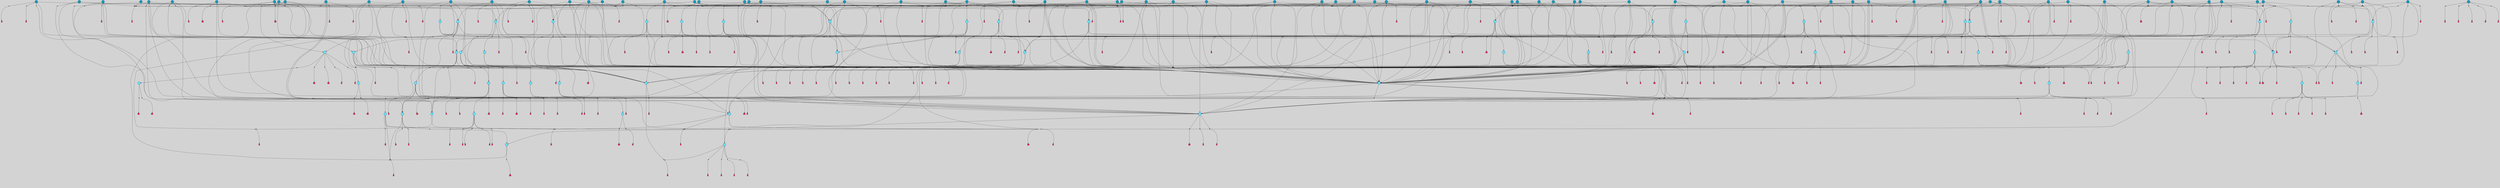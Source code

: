 // File exported with GEGELATI v1.3.1
// On the 2024-04-08 17:44:29
// With the File::TPGGraphDotExporter
digraph{
	graph[pad = "0.212, 0.055" bgcolor = lightgray]
	node[shape=circle style = filled label = ""]
		T3 [fillcolor="#66ddff"]
		T7 [fillcolor="#66ddff"]
		T9 [fillcolor="#66ddff"]
		T11 [fillcolor="#66ddff"]
		T27 [fillcolor="#66ddff"]
		T54 [fillcolor="#66ddff"]
		T59 [fillcolor="#66ddff"]
		T95 [fillcolor="#66ddff"]
		T111 [fillcolor="#66ddff"]
		T129 [fillcolor="#66ddff"]
		T195 [fillcolor="#66ddff"]
		T229 [fillcolor="#66ddff"]
		T325 [fillcolor="#66ddff"]
		T605 [fillcolor="#66ddff"]
		T633 [fillcolor="#66ddff"]
		T656 [fillcolor="#66ddff"]
		T670 [fillcolor="#66ddff"]
		T672 [fillcolor="#66ddff"]
		T737 [fillcolor="#66ddff"]
		T741 [fillcolor="#1199bb"]
		T742 [fillcolor="#66ddff"]
		T743 [fillcolor="#66ddff"]
		T744 [fillcolor="#66ddff"]
		T746 [fillcolor="#66ddff"]
		T747 [fillcolor="#66ddff"]
		T748 [fillcolor="#66ddff"]
		T753 [fillcolor="#66ddff"]
		T754 [fillcolor="#66ddff"]
		T780 [fillcolor="#1199bb"]
		T793 [fillcolor="#1199bb"]
		T808 [fillcolor="#1199bb"]
		T812 [fillcolor="#66ddff"]
		T816 [fillcolor="#1199bb"]
		T819 [fillcolor="#66ddff"]
		T820 [fillcolor="#66ddff"]
		T822 [fillcolor="#66ddff"]
		T823 [fillcolor="#66ddff"]
		T824 [fillcolor="#66ddff"]
		T825 [fillcolor="#66ddff"]
		T826 [fillcolor="#66ddff"]
		T827 [fillcolor="#1199bb"]
		T828 [fillcolor="#66ddff"]
		T829 [fillcolor="#66ddff"]
		T830 [fillcolor="#1199bb"]
		T834 [fillcolor="#1199bb"]
		T838 [fillcolor="#66ddff"]
		T842 [fillcolor="#1199bb"]
		T869 [fillcolor="#66ddff"]
		T874 [fillcolor="#66ddff"]
		T878 [fillcolor="#1199bb"]
		T888 [fillcolor="#1199bb"]
		T914 [fillcolor="#1199bb"]
		T952 [fillcolor="#66ddff"]
		T954 [fillcolor="#66ddff"]
		T961 [fillcolor="#66ddff"]
		T970 [fillcolor="#1199bb"]
		T979 [fillcolor="#1199bb"]
		T980 [fillcolor="#1199bb"]
		T981 [fillcolor="#1199bb"]
		T982 [fillcolor="#1199bb"]
		T986 [fillcolor="#1199bb"]
		T987 [fillcolor="#1199bb"]
		T988 [fillcolor="#66ddff"]
		T992 [fillcolor="#1199bb"]
		T995 [fillcolor="#1199bb"]
		T996 [fillcolor="#1199bb"]
		T1009 [fillcolor="#1199bb"]
		T1012 [fillcolor="#1199bb"]
		T1021 [fillcolor="#66ddff"]
		T1048 [fillcolor="#1199bb"]
		T1051 [fillcolor="#1199bb"]
		T1052 [fillcolor="#66ddff"]
		T1053 [fillcolor="#1199bb"]
		T1054 [fillcolor="#1199bb"]
		T1055 [fillcolor="#1199bb"]
		T1056 [fillcolor="#1199bb"]
		T1057 [fillcolor="#1199bb"]
		T1058 [fillcolor="#1199bb"]
		T1059 [fillcolor="#1199bb"]
		T1061 [fillcolor="#1199bb"]
		T1062 [fillcolor="#1199bb"]
		T1064 [fillcolor="#1199bb"]
		T1067 [fillcolor="#1199bb"]
		T1069 [fillcolor="#66ddff"]
		T1072 [fillcolor="#66ddff"]
		T1078 [fillcolor="#1199bb"]
		T1080 [fillcolor="#1199bb"]
		T1083 [fillcolor="#1199bb"]
		T1086 [fillcolor="#1199bb"]
		T1087 [fillcolor="#66ddff"]
		T1096 [fillcolor="#66ddff"]
		T1097 [fillcolor="#66ddff"]
		T973 [fillcolor="#66ddff"]
		T1098 [fillcolor="#66ddff"]
		T1099 [fillcolor="#66ddff"]
		T1100 [fillcolor="#66ddff"]
		T1101 [fillcolor="#66ddff"]
		T1102 [fillcolor="#66ddff"]
		T1103 [fillcolor="#66ddff"]
		T1110 [fillcolor="#1199bb"]
		T1111 [fillcolor="#1199bb"]
		T1114 [fillcolor="#1199bb"]
		T1115 [fillcolor="#1199bb"]
		T1119 [fillcolor="#1199bb"]
		T1121 [fillcolor="#1199bb"]
		T1122 [fillcolor="#1199bb"]
		T1123 [fillcolor="#1199bb"]
		T1126 [fillcolor="#1199bb"]
		T1127 [fillcolor="#1199bb"]
		T1128 [fillcolor="#1199bb"]
		T1129 [fillcolor="#1199bb"]
		T1130 [fillcolor="#1199bb"]
		T1131 [fillcolor="#1199bb"]
		T1132 [fillcolor="#1199bb"]
		T1134 [fillcolor="#1199bb"]
		T1137 [fillcolor="#1199bb"]
		T1138 [fillcolor="#1199bb"]
		T1139 [fillcolor="#1199bb"]
		T1141 [fillcolor="#1199bb"]
		T1144 [fillcolor="#1199bb"]
		T1145 [fillcolor="#1199bb"]
		T1146 [fillcolor="#1199bb"]
		T1147 [fillcolor="#1199bb"]
		T1148 [fillcolor="#1199bb"]
		T1149 [fillcolor="#1199bb"]
		T1150 [fillcolor="#1199bb"]
		T1151 [fillcolor="#1199bb"]
		T1152 [fillcolor="#1199bb"]
		T1153 [fillcolor="#1199bb"]
		T1154 [fillcolor="#1199bb"]
		T1155 [fillcolor="#1199bb"]
		T1156 [fillcolor="#1199bb"]
		T1157 [fillcolor="#1199bb"]
		T1158 [fillcolor="#1199bb"]
		T1159 [fillcolor="#1199bb"]
		T1160 [fillcolor="#1199bb"]
		T1161 [fillcolor="#1199bb"]
		P18800 [fillcolor="#cccccc" shape=point] //6|
		I18800 [shape=box style=invis label="6|1&2|6#1|7&#92;n10|7&2|0#1|5&#92;n9|4&0|1#2|2&#92;n8|6&0|0#1|0&#92;n"]
		P18800 -> I18800[style=invis]
		A11849 [fillcolor="#ff3366" shape=box margin=0.03 width=0 height=0 label="3"]
		T3 -> P18800 -> A11849
		P18801 [fillcolor="#cccccc" shape=point] //3|
		I18801 [shape=box style=invis label="7|6&2|4#0|2&#92;n10|3&2|7#1|4&#92;n11|6&0|4#0|1&#92;n7|1&0|0#2|6&#92;n7|6&0|3#2|6&#92;n4|0&2|6#0|1&#92;n4|4&2|5#0|2&#92;n4|6&0|4#2|7&#92;n10|0&2|3#1|5&#92;n2|6&0|5#0|2&#92;n1|0&2|3#0|7&#92;n1|6&2|0#0|5&#92;n6|2&0|1#0|7&#92;n9|2&0|3#2|7&#92;n5|3&0|6#0|6&#92;n1|7&2|5#2|3&#92;n8|1&2|7#0|6&#92;n1|0&2|5#2|1&#92;n7|1&2|2#2|5&#92;n7|4&2|6#0|3&#92;n"]
		P18801 -> I18801[style=invis]
		A11850 [fillcolor="#ff3366" shape=box margin=0.03 width=0 height=0 label="4"]
		T3 -> P18801 -> A11850
		P18802 [fillcolor="#cccccc" shape=point] //-3|
		I18802 [shape=box style=invis label="1|6&2|7#0|7&#92;n10|2&0|7#1|3&#92;n9|6&2|7#2|2&#92;n5|3&0|7#0|7&#92;n1|6&2|3#0|0&#92;n2|3&2|3#2|2&#92;n5|1&2|6#0|6&#92;n"]
		P18802 -> I18802[style=invis]
		A11851 [fillcolor="#ff3366" shape=box margin=0.03 width=0 height=0 label="7"]
		T7 -> P18802 -> A11851
		P18803 [fillcolor="#cccccc" shape=point] //5|
		I18803 [shape=box style=invis label="0|5&2|3#0|1&#92;n0|6&2|1#2|4&#92;n6|2&2|6#0|7&#92;n7|4&0|3#0|1&#92;n5|4&0|7#1|6&#92;n9|1&0|5#2|2&#92;n6|3&2|3#1|7&#92;n11|7&2|4#1|6&#92;n2|5&0|1#0|0&#92;n4|7&0|0#0|2&#92;n6|2&0|6#0|0&#92;n2|1&2|6#2|4&#92;n10|0&2|0#1|0&#92;n6|6&2|4#0|6&#92;n"]
		P18803 -> I18803[style=invis]
		A11852 [fillcolor="#ff3366" shape=box margin=0.03 width=0 height=0 label="8"]
		T7 -> P18803 -> A11852
		P18804 [fillcolor="#cccccc" shape=point] //-6|
		I18804 [shape=box style=invis label="11|1&0|7#2|0&#92;n10|4&0|1#1|0&#92;n4|3&2|4#2|1&#92;n0|5&2|0#0|0&#92;n6|1&0|0#0|3&#92;n8|2&2|0#0|4&#92;n11|4&2|0#1|6&#92;n7|0&2|6#2|3&#92;n5|3&2|6#2|0&#92;n2|0&2|0#0|4&#92;n"]
		P18804 -> I18804[style=invis]
		A11853 [fillcolor="#ff3366" shape=box margin=0.03 width=0 height=0 label="9"]
		T9 -> P18804 -> A11853
		P18805 [fillcolor="#cccccc" shape=point] //2|
		I18805 [shape=box style=invis label="6|3&2|7#1|4&#92;n8|6&0|0#2|5&#92;n2|1&0|2#0|3&#92;n8|7&0|6#0|4&#92;n2|1&2|0#0|1&#92;n0|0&2|2#2|3&#92;n6|6&0|7#2|1&#92;n6|1&0|7#2|6&#92;n5|4&2|7#0|4&#92;n0|3&0|4#2|0&#92;n11|0&2|0#2|5&#92;n4|5&2|5#2|4&#92;n5|7&0|6#0|4&#92;n9|7&2|5#0|3&#92;n5|4&2|1#0|3&#92;n5|3&0|1#1|7&#92;n0|4&0|3#2|5&#92;n"]
		P18805 -> I18805[style=invis]
		A11854 [fillcolor="#ff3366" shape=box margin=0.03 width=0 height=0 label="10"]
		T9 -> P18805 -> A11854
		P18806 [fillcolor="#cccccc" shape=point] //6|
		I18806 [shape=box style=invis label="3|0&2|7#2|2&#92;n3|2&0|4#2|5&#92;n5|1&0|2#1|0&#92;n8|7&0|1#2|0&#92;n8|5&0|3#0|6&#92;n0|2&0|2#2|3&#92;n1|5&2|5#0|5&#92;n5|6&0|6#0|7&#92;n6|7&0|0#2|6&#92;n1|2&2|3#0|0&#92;n7|7&2|3#0|4&#92;n0|7&2|7#0|6&#92;n1|0&2|2#2|7&#92;n4|4&0|1#0|0&#92;n"]
		P18806 -> I18806[style=invis]
		A11855 [fillcolor="#ff3366" shape=box margin=0.03 width=0 height=0 label="11"]
		T11 -> P18806 -> A11855
		P18807 [fillcolor="#cccccc" shape=point] //-4|
		I18807 [shape=box style=invis label="4|1&0|4#2|6&#92;n1|2&2|2#2|0&#92;n1|2&2|0#0|6&#92;n8|4&2|3#2|5&#92;n5|5&2|1#1|0&#92;n"]
		P18807 -> I18807[style=invis]
		A11856 [fillcolor="#ff3366" shape=box margin=0.03 width=0 height=0 label="12"]
		T11 -> P18807 -> A11856
		P18808 [fillcolor="#cccccc" shape=point] //2|
		I18808 [shape=box style=invis label="9|1&2|3#0|1&#92;n5|2&2|0#2|4&#92;n3|6&2|5#2|7&#92;n7|0&2|5#0|4&#92;n1|2&0|3#0|5&#92;n7|3&2|7#0|0&#92;n"]
		P18808 -> I18808[style=invis]
		A11857 [fillcolor="#ff3366" shape=box margin=0.03 width=0 height=0 label="2"]
		T27 -> P18808 -> A11857
		P18809 [fillcolor="#cccccc" shape=point] //-6|
		I18809 [shape=box style=invis label="7|5&0|4#0|4&#92;n11|0&2|5#2|1&#92;n"]
		P18809 -> I18809[style=invis]
		A11858 [fillcolor="#ff3366" shape=box margin=0.03 width=0 height=0 label="3"]
		T27 -> P18809 -> A11858
		T27 -> P18801
		P18810 [fillcolor="#cccccc" shape=point] //0|
		I18810 [shape=box style=invis label="2|5&0|1#0|6&#92;n6|1&2|2#2|7&#92;n8|0&0|3#1|4&#92;n4|3&2|5#2|4&#92;n8|1&2|4#0|0&#92;n6|6&0|1#2|6&#92;n11|7&2|4#2|5&#92;n6|2&2|4#0|2&#92;n8|5&2|4#2|4&#92;n2|1&2|1#2|2&#92;n2|7&2|5#2|6&#92;n9|7&0|5#0|4&#92;n1|2&0|5#2|6&#92;n4|2&2|3#2|7&#92;n3|3&2|1#0|2&#92;n"]
		P18810 -> I18810[style=invis]
		A11859 [fillcolor="#ff3366" shape=box margin=0.03 width=0 height=0 label="5"]
		T27 -> P18810 -> A11859
		P18811 [fillcolor="#cccccc" shape=point] //0|
		I18811 [shape=box style=invis label="4|0&0|3#2|7&#92;n10|2&0|3#1|7&#92;n3|5&0|2#0|3&#92;n4|5&0|0#2|1&#92;n10|7&2|0#1|2&#92;n5|3&2|3#1|6&#92;n9|5&2|0#0|4&#92;n5|4&2|7#0|2&#92;n10|3&2|7#1|4&#92;n7|2&0|1#2|6&#92;n8|6&0|5#0|5&#92;n8|7&2|3#0|5&#92;n2|6&2|4#0|0&#92;n"]
		P18811 -> I18811[style=invis]
		A11860 [fillcolor="#ff3366" shape=box margin=0.03 width=0 height=0 label="5"]
		T27 -> P18811 -> A11860
		P18812 [fillcolor="#cccccc" shape=point] //8|
		I18812 [shape=box style=invis label="9|0&0|1#2|0&#92;n10|1&2|5#1|4&#92;n8|2&2|6#0|4&#92;n2|4&2|5#2|3&#92;n4|2&2|2#0|2&#92;n7|5&0|2#0|0&#92;n8|2&2|1#1|3&#92;n8|7&0|7#2|1&#92;n1|1&0|0#0|7&#92;n5|6&2|5#1|0&#92;n6|6&2|5#0|0&#92;n11|4&0|3#2|6&#92;n4|2&2|4#0|7&#92;n5|6&0|1#2|0&#92;n11|3&0|2#0|7&#92;n"]
		P18812 -> I18812[style=invis]
		A11861 [fillcolor="#ff3366" shape=box margin=0.03 width=0 height=0 label="6"]
		T54 -> P18812 -> A11861
		P18813 [fillcolor="#cccccc" shape=point] //5|
		I18813 [shape=box style=invis label="3|0&2|0#0|1&#92;n3|0&0|7#0|1&#92;n5|3&0|2#2|6&#92;n4|4&2|4#2|6&#92;n11|2&0|7#1|6&#92;n2|7&2|2#2|5&#92;n9|3&2|6#2|7&#92;n7|7&0|0#0|4&#92;n6|1&2|4#2|3&#92;n5|4&2|0#1|6&#92;n1|3&0|7#0|4&#92;n"]
		P18813 -> I18813[style=invis]
		A11862 [fillcolor="#ff3366" shape=box margin=0.03 width=0 height=0 label="7"]
		T54 -> P18813 -> A11862
		P18814 [fillcolor="#cccccc" shape=point] //-10|
		I18814 [shape=box style=invis label="3|6&0|0#0|4&#92;n4|1&2|4#0|1&#92;n5|1&0|1#0|4&#92;n5|5&2|6#0|5&#92;n6|5&0|6#0|3&#92;n11|1&2|0#0|1&#92;n0|7&2|0#0|3&#92;n1|2&0|6#0|1&#92;n8|0&0|4#2|0&#92;n0|4&0|7#2|7&#92;n7|0&2|7#1|3&#92;n3|1&0|5#2|5&#92;n5|1&0|4#0|3&#92;n2|2&0|2#0|0&#92;n8|3&0|1#0|7&#92;n3|0&0|3#0|5&#92;n7|2&0|5#2|0&#92;n6|3&2|7#1|5&#92;n4|7&2|7#2|1&#92;n"]
		P18814 -> I18814[style=invis]
		A11863 [fillcolor="#ff3366" shape=box margin=0.03 width=0 height=0 label="14"]
		T54 -> P18814 -> A11863
		T54 -> P18803
		P18815 [fillcolor="#cccccc" shape=point] //8|
		I18815 [shape=box style=invis label="9|0&0|1#2|0&#92;n10|1&2|5#1|4&#92;n8|2&2|6#0|4&#92;n4|5&0|3#0|1&#92;n2|4&2|5#2|3&#92;n4|2&2|2#0|2&#92;n7|5&0|2#0|0&#92;n8|2&2|1#1|3&#92;n8|7&0|7#2|1&#92;n1|1&0|0#0|7&#92;n5|6&2|5#1|0&#92;n6|3&2|5#0|0&#92;n11|4&0|3#2|6&#92;n1|2&2|4#0|7&#92;n5|6&0|1#2|0&#92;n11|3&0|2#0|7&#92;n"]
		P18815 -> I18815[style=invis]
		A11864 [fillcolor="#ff3366" shape=box margin=0.03 width=0 height=0 label="6"]
		T59 -> P18815 -> A11864
		T59 -> P18813
		T59 -> P18804
		T59 -> P18813
		P18816 [fillcolor="#cccccc" shape=point] //4|
		I18816 [shape=box style=invis label="4|3&0|6#0|3&#92;n5|7&2|3#2|2&#92;n5|6&0|7#1|2&#92;n1|4&2|6#0|3&#92;n8|4&2|1#2|5&#92;n9|5&2|4#1|4&#92;n2|4&0|5#0|7&#92;n10|0&0|6#1|3&#92;n3|0&0|6#0|2&#92;n2|7&2|7#2|6&#92;n5|2&0|5#1|5&#92;n10|4&2|5#1|7&#92;n4|0&0|4#2|4&#92;n11|1&0|4#2|6&#92;n10|6&2|0#1|4&#92;n9|7&0|3#1|4&#92;n4|5&2|7#0|6&#92;n11|5&2|6#2|3&#92;n0|3&0|5#0|1&#92;n"]
		P18816 -> I18816[style=invis]
		A11865 [fillcolor="#ff3366" shape=box margin=0.03 width=0 height=0 label="13"]
		T95 -> P18816 -> A11865
		P18817 [fillcolor="#cccccc" shape=point] //8|
		I18817 [shape=box style=invis label="9|7&0|5#2|5&#92;n3|3&2|3#0|2&#92;n9|5&2|2#1|0&#92;n2|3&0|6#0|3&#92;n4|4&2|5#2|7&#92;n11|3&2|0#1|5&#92;n6|6&2|1#2|2&#92;n4|6&0|1#2|2&#92;n2|5&2|7#2|2&#92;n7|7&2|2#2|3&#92;n6|5&0|3#2|6&#92;n6|7&0|6#0|2&#92;n"]
		P18817 -> I18817[style=invis]
		A11866 [fillcolor="#ff3366" shape=box margin=0.03 width=0 height=0 label="14"]
		T95 -> P18817 -> A11866
		P18818 [fillcolor="#cccccc" shape=point] //2|
		I18818 [shape=box style=invis label="4|1&0|4#2|6&#92;n5|5&2|1#1|0&#92;n1|0&2|0#0|6&#92;n8|4&2|3#2|5&#92;n"]
		P18818 -> I18818[style=invis]
		T95 -> P18818 -> T11
		P18819 [fillcolor="#cccccc" shape=point] //-9|
		I18819 [shape=box style=invis label="2|0&2|0#2|1&#92;n4|4&2|4#2|6&#92;n9|1&0|3#1|7&#92;n5|3&0|2#2|6&#92;n2|7&2|2#2|5&#92;n5|4&2|0#1|6&#92;n3|0&0|7#0|1&#92;n1|3&0|7#0|4&#92;n11|6&2|2#0|7&#92;n7|7&0|0#0|4&#92;n11|0&0|7#1|6&#92;n9|3&2|6#2|7&#92;n"]
		P18819 -> I18819[style=invis]
		A11867 [fillcolor="#ff3366" shape=box margin=0.03 width=0 height=0 label="7"]
		T95 -> P18819 -> A11867
		P18820 [fillcolor="#cccccc" shape=point] //-8|
		I18820 [shape=box style=invis label="7|5&0|4#2|4&#92;n"]
		P18820 -> I18820[style=invis]
		A11868 [fillcolor="#ff3366" shape=box margin=0.03 width=0 height=0 label="3"]
		T95 -> P18820 -> A11868
		P18821 [fillcolor="#cccccc" shape=point] //-5|
		I18821 [shape=box style=invis label="0|0&2|3#0|2&#92;n10|5&0|6#1|3&#92;n7|3&0|6#2|3&#92;n3|4&0|6#0|6&#92;n10|5&0|2#1|1&#92;n5|0&0|1#0|3&#92;n6|6&2|5#1|5&#92;n7|4&0|2#1|7&#92;n5|7&0|1#2|5&#92;n1|5&0|0#0|3&#92;n7|5&2|1#2|6&#92;n9|0&0|2#0|0&#92;n4|0&2|4#0|0&#92;n4|6&0|0#2|3&#92;n3|1&0|6#2|5&#92;n7|7&2|1#2|3&#92;n9|4&2|2#0|6&#92;n"]
		P18821 -> I18821[style=invis]
		T111 -> P18821 -> T9
		P18822 [fillcolor="#cccccc" shape=point] //7|
		I18822 [shape=box style=invis label="7|4&2|1#2|0&#92;n4|1&2|4#2|3&#92;n5|0&2|0#2|2&#92;n6|1&2|4#2|6&#92;n"]
		P18822 -> I18822[style=invis]
		A11869 [fillcolor="#ff3366" shape=box margin=0.03 width=0 height=0 label="9"]
		T111 -> P18822 -> A11869
		P18823 [fillcolor="#cccccc" shape=point] //2|
		I18823 [shape=box style=invis label="3|0&2|0#0|1&#92;n11|2&0|7#1|6&#92;n8|7&2|4#0|5&#92;n5|3&0|2#2|6&#92;n4|4&2|4#2|6&#92;n3|0&0|7#0|1&#92;n2|7&2|2#2|5&#92;n9|3&2|6#2|7&#92;n7|7&0|0#0|4&#92;n6|1&2|4#1|3&#92;n5|4&2|0#1|6&#92;n1|3&0|7#0|4&#92;n"]
		P18823 -> I18823[style=invis]
		A11870 [fillcolor="#ff3366" shape=box margin=0.03 width=0 height=0 label="7"]
		T111 -> P18823 -> A11870
		T111 -> P18804
		T129 -> P18812
		T129 -> P18813
		P18824 [fillcolor="#cccccc" shape=point] //10|
		I18824 [shape=box style=invis label="4|5&2|7#2|1&#92;n1|7&2|3#0|6&#92;n3|5&2|2#0|3&#92;n10|3&0|7#1|4&#92;n7|1&0|4#2|6&#92;n10|2&0|3#1|7&#92;n9|5&2|0#0|4&#92;n4|0&0|3#2|7&#92;n11|4&2|6#1|2&#92;n5|4&2|7#0|2&#92;n2|6&2|4#0|0&#92;n6|5&0|7#2|1&#92;n5|3&2|3#1|6&#92;n10|7&2|0#1|2&#92;n"]
		P18824 -> I18824[style=invis]
		A11871 [fillcolor="#ff3366" shape=box margin=0.03 width=0 height=0 label="5"]
		T129 -> P18824 -> A11871
		P18825 [fillcolor="#cccccc" shape=point] //5|
		I18825 [shape=box style=invis label="9|4&2|3#1|3&#92;n0|4&2|4#0|5&#92;n6|1&2|6#2|5&#92;n4|0&0|5#2|0&#92;n"]
		P18825 -> I18825[style=invis]
		A11872 [fillcolor="#ff3366" shape=box margin=0.03 width=0 height=0 label="7"]
		T129 -> P18825 -> A11872
		P18826 [fillcolor="#cccccc" shape=point] //6|
		I18826 [shape=box style=invis label="9|4&2|7#0|6&#92;n8|4&0|1#1|0&#92;n1|3&0|0#2|1&#92;n2|4&0|6#2|2&#92;n5|1&2|5#0|7&#92;n3|0&0|3#2|6&#92;n2|2&2|6#0|2&#92;n8|4&0|4#2|2&#92;n5|1&2|4#0|3&#92;n9|4&0|6#0|6&#92;n5|0&2|2#1|5&#92;n11|7&0|0#1|1&#92;n0|4&0|3#0|3&#92;n7|7&2|4#2|5&#92;n1|5&0|1#2|1&#92;n"]
		P18826 -> I18826[style=invis]
		A11873 [fillcolor="#ff3366" shape=box margin=0.03 width=0 height=0 label="1"]
		T129 -> P18826 -> A11873
		P18827 [fillcolor="#cccccc" shape=point] //5|
		I18827 [shape=box style=invis label="3|0&2|0#2|1&#92;n3|0&0|7#0|1&#92;n5|3&0|2#2|6&#92;n4|4&2|4#2|6&#92;n5|4&2|0#1|6&#92;n2|7&2|2#2|5&#92;n1|3&0|7#0|4&#92;n11|6&2|2#0|7&#92;n7|7&0|0#0|4&#92;n6|1&2|4#2|3&#92;n11|0&0|7#1|6&#92;n9|3&2|6#2|7&#92;n"]
		P18827 -> I18827[style=invis]
		A11874 [fillcolor="#ff3366" shape=box margin=0.03 width=0 height=0 label="7"]
		T195 -> P18827 -> A11874
		P18828 [fillcolor="#cccccc" shape=point] //4|
		I18828 [shape=box style=invis label="7|1&0|6#0|1&#92;n6|7&2|7#1|7&#92;n10|1&2|1#1|1&#92;n9|6&2|2#1|4&#92;n4|7&0|4#2|2&#92;n9|6&0|5#1|1&#92;n10|0&2|6#1|6&#92;n5|1&0|1#2|3&#92;n10|1&0|5#1|0&#92;n3|4&2|3#0|0&#92;n8|2&0|5#2|4&#92;n1|6&2|0#0|0&#92;n2|3&0|1#2|6&#92;n5|2&2|2#1|6&#92;n2|2&0|1#2|1&#92;n3|1&2|7#0|3&#92;n6|7&2|3#0|4&#92;n"]
		P18828 -> I18828[style=invis]
		A11875 [fillcolor="#ff3366" shape=box margin=0.03 width=0 height=0 label="10"]
		T195 -> P18828 -> A11875
		P18829 [fillcolor="#cccccc" shape=point] //-4|
		I18829 [shape=box style=invis label="0|4&0|0#2|7&#92;n8|5&2|4#2|4&#92;n4|3&2|5#2|4&#92;n11|7&2|2#2|5&#92;n6|5&2|2#2|7&#92;n3|2&0|7#0|7&#92;n3|3&2|1#0|3&#92;n2|6&0|3#2|5&#92;n0|1&2|6#2|2&#92;n8|2&0|0#1|6&#92;n0|7&0|5#0|4&#92;n9|5&0|3#2|7&#92;n2|7&2|5#2|6&#92;n9|0&2|0#0|1&#92;n1|2&2|4#0|2&#92;n"]
		P18829 -> I18829[style=invis]
		T195 -> P18829 -> T27
		P18830 [fillcolor="#cccccc" shape=point] //7|
		I18830 [shape=box style=invis label="7|4&2|7#0|4&#92;n4|6&0|1#2|5&#92;n2|1&2|3#0|0&#92;n4|3&2|0#0|1&#92;n0|0&2|7#2|7&#92;n7|7&0|5#2|3&#92;n5|0&2|1#2|2&#92;n10|0&0|4#1|2&#92;n4|4&0|7#0|0&#92;n6|7&0|2#0|1&#92;n1|4&2|5#0|4&#92;n"]
		P18830 -> I18830[style=invis]
		A11876 [fillcolor="#ff3366" shape=box margin=0.03 width=0 height=0 label="0"]
		T195 -> P18830 -> A11876
		P18831 [fillcolor="#cccccc" shape=point] //-2|
		I18831 [shape=box style=invis label="5|2&2|0#2|4&#92;n9|1&2|3#0|1&#92;n3|6&2|5#2|7&#92;n7|0&2|1#0|4&#92;n1|2&0|3#0|5&#92;n7|3&2|7#0|0&#92;n"]
		P18831 -> I18831[style=invis]
		A11877 [fillcolor="#ff3366" shape=box margin=0.03 width=0 height=0 label="2"]
		T229 -> P18831 -> A11877
		P18832 [fillcolor="#cccccc" shape=point] //9|
		I18832 [shape=box style=invis label="7|1&2|2#2|5&#92;n1|0&2|5#2|1&#92;n11|6&0|4#0|1&#92;n10|6&0|3#1|6&#92;n7|1&0|0#2|6&#92;n4|0&2|6#0|1&#92;n4|6&0|4#2|7&#92;n10|0&2|3#1|0&#92;n1|0&2|3#0|7&#92;n1|6&2|0#0|5&#92;n6|2&0|1#0|7&#92;n9|2&0|3#2|7&#92;n5|3&0|6#0|6&#92;n3|1&0|3#0|5&#92;n1|7&2|5#2|3&#92;n8|1&2|7#0|6&#92;n10|3&2|0#1|4&#92;n7|6&2|4#0|2&#92;n7|4&2|6#0|3&#92;n"]
		P18832 -> I18832[style=invis]
		T229 -> P18832 -> T7
		P18833 [fillcolor="#cccccc" shape=point] //2|
		I18833 [shape=box style=invis label="8|6&0|2#0|5&#92;n10|5&2|3#1|7&#92;n5|6&0|1#2|5&#92;n11|3&0|0#2|2&#92;n0|3&2|1#0|6&#92;n9|7&2|6#0|1&#92;n4|6&2|7#0|2&#92;n8|0&0|6#2|0&#92;n11|2&0|7#0|1&#92;n3|7&2|4#0|7&#92;n5|1&0|1#0|6&#92;n7|6&2|7#2|4&#92;n6|1&0|3#0|2&#92;n6|6&2|5#1|2&#92;n8|5&0|2#0|0&#92;n0|2&0|3#0|0&#92;n2|5&2|5#2|1&#92;n10|4&0|1#1|0&#92;n4|3&2|5#0|4&#92;n"]
		P18833 -> I18833[style=invis]
		A11878 [fillcolor="#ff3366" shape=box margin=0.03 width=0 height=0 label="11"]
		T229 -> P18833 -> A11878
		P18834 [fillcolor="#cccccc" shape=point] //-7|
		I18834 [shape=box style=invis label="11|2&2|6#1|1&#92;n2|3&0|6#2|3&#92;n10|0&0|2#1|4&#92;n"]
		P18834 -> I18834[style=invis]
		T229 -> P18834 -> T111
		P18835 [fillcolor="#cccccc" shape=point] //-1|
		I18835 [shape=box style=invis label="6|4&0|4#2|4&#92;n4|5&2|5#2|4&#92;n9|7&2|5#0|3&#92;n3|7&2|6#0|6&#92;n8|7&0|6#0|4&#92;n2|1&2|0#0|1&#92;n8|6&0|0#2|5&#92;n2|1&0|2#0|3&#92;n6|1&0|7#2|6&#92;n6|3&0|1#1|6&#92;n5|4&2|7#0|4&#92;n0|7&0|4#2|0&#92;n11|0&2|0#2|5&#92;n3|7&2|0#2|7&#92;n8|3&2|7#1|4&#92;n5|7&0|6#0|4&#92;n0|0&2|3#2|3&#92;n5|4&2|1#0|3&#92;n0|4&0|3#2|5&#92;n"]
		P18835 -> I18835[style=invis]
		A11879 [fillcolor="#ff3366" shape=box margin=0.03 width=0 height=0 label="10"]
		T229 -> P18835 -> A11879
		P18836 [fillcolor="#cccccc" shape=point] //-4|
		I18836 [shape=box style=invis label="4|1&0|4#2|6&#92;n1|2&2|2#2|0&#92;n1|2&2|0#0|6&#92;n8|4&2|3#2|5&#92;n5|5&2|1#1|0&#92;n"]
		P18836 -> I18836[style=invis]
		A11880 [fillcolor="#ff3366" shape=box margin=0.03 width=0 height=0 label="12"]
		T325 -> P18836 -> A11880
		P18837 [fillcolor="#cccccc" shape=point] //6|
		I18837 [shape=box style=invis label="3|0&2|7#2|2&#92;n3|2&0|4#2|5&#92;n5|1&0|2#1|0&#92;n8|7&0|1#2|0&#92;n8|5&0|3#0|6&#92;n0|2&0|2#2|3&#92;n1|5&2|5#0|5&#92;n5|6&0|6#0|7&#92;n6|7&0|0#2|6&#92;n1|2&2|3#0|0&#92;n7|7&2|3#0|4&#92;n0|7&2|7#0|6&#92;n1|0&2|2#2|7&#92;n4|4&0|1#0|0&#92;n"]
		P18837 -> I18837[style=invis]
		A11881 [fillcolor="#ff3366" shape=box margin=0.03 width=0 height=0 label="11"]
		T325 -> P18837 -> A11881
		P18838 [fillcolor="#cccccc" shape=point] //4|
		I18838 [shape=box style=invis label="7|0&0|3#1|6&#92;n10|7&0|3#1|1&#92;n2|6&0|1#0|0&#92;n1|7&0|7#2|6&#92;n6|0&2|1#1|1&#92;n1|7&2|2#0|2&#92;n10|6&0|1#1|4&#92;n11|1&0|0#2|0&#92;n7|1&2|1#2|3&#92;n9|3&2|5#2|2&#92;n7|6&0|1#2|7&#92;n4|1&2|6#2|4&#92;n1|3&0|2#0|5&#92;n9|7&2|4#1|6&#92;n0|5&0|5#2|1&#92;n1|1&2|4#2|5&#92;n1|2&2|5#0|0&#92;n8|1&2|7#1|6&#92;n2|6&0|6#0|6&#92;n"]
		P18838 -> I18838[style=invis]
		T605 -> P18838 -> T95
		P18839 [fillcolor="#cccccc" shape=point] //5|
		I18839 [shape=box style=invis label="0|5&2|3#0|1&#92;n0|6&2|1#2|4&#92;n6|2&2|6#0|7&#92;n7|4&0|3#0|1&#92;n5|4&0|7#1|6&#92;n9|1&0|5#2|2&#92;n6|3&2|3#1|7&#92;n11|7&2|4#1|6&#92;n2|5&0|1#0|0&#92;n4|7&0|0#0|2&#92;n6|2&0|6#0|0&#92;n2|1&2|6#2|4&#92;n10|0&2|0#1|0&#92;n6|6&2|4#0|6&#92;n"]
		P18839 -> I18839[style=invis]
		A11882 [fillcolor="#ff3366" shape=box margin=0.03 width=0 height=0 label="8"]
		T605 -> P18839 -> A11882
		P18840 [fillcolor="#cccccc" shape=point] //-3|
		I18840 [shape=box style=invis label="8|0&2|5#1|1&#92;n11|3&2|5#2|5&#92;n"]
		P18840 -> I18840[style=invis]
		T605 -> P18840 -> T59
		P18841 [fillcolor="#cccccc" shape=point] //-9|
		I18841 [shape=box style=invis label="4|7&2|6#0|5&#92;n11|3&0|2#2|6&#92;n10|2&2|4#1|6&#92;n3|0&2|6#2|7&#92;n4|3&0|5#0|7&#92;n2|3&0|7#0|7&#92;n10|6&0|7#1|5&#92;n10|1&2|2#1|1&#92;n1|7&0|3#2|6&#92;n"]
		P18841 -> I18841[style=invis]
		A11883 [fillcolor="#ff3366" shape=box margin=0.03 width=0 height=0 label="4"]
		T605 -> P18841 -> A11883
		P18842 [fillcolor="#cccccc" shape=point] //5|
		I18842 [shape=box style=invis label="1|2&2|4#2|0&#92;n5|1&2|1#0|6&#92;n1|2&2|1#2|3&#92;n10|2&0|7#1|3&#92;n9|6&2|7#2|6&#92;n2|2&2|3#2|2&#92;n5|3&2|7#0|7&#92;n0|4&2|3#0|3&#92;n1|0&2|7#0|7&#92;n"]
		P18842 -> I18842[style=invis]
		A11884 [fillcolor="#ff3366" shape=box margin=0.03 width=0 height=0 label="7"]
		T605 -> P18842 -> A11884
		P18843 [fillcolor="#cccccc" shape=point] //-1|
		I18843 [shape=box style=invis label="5|7&2|4#0|7&#92;n6|4&2|4#2|6&#92;n3|0&0|5#0|0&#92;n9|5&0|7#1|4&#92;n8|0&0|2#2|1&#92;n3|0&2|6#0|7&#92;n1|7&2|5#2|5&#92;n9|4&0|2#0|6&#92;n4|4&2|5#0|6&#92;n"]
		P18843 -> I18843[style=invis]
		A11885 [fillcolor="#ff3366" shape=box margin=0.03 width=0 height=0 label="7"]
		T633 -> P18843 -> A11885
		P18844 [fillcolor="#cccccc" shape=point] //-2|
		I18844 [shape=box style=invis label="0|2&0|7#2|6&#92;n6|1&0|4#1|7&#92;n3|0&2|3#0|3&#92;n1|3&0|2#0|7&#92;n"]
		P18844 -> I18844[style=invis]
		T633 -> P18844 -> T195
		P18845 [fillcolor="#cccccc" shape=point] //-1|
		I18845 [shape=box style=invis label="6|6&0|0#1|5&#92;n3|0&0|2#2|3&#92;n1|0&0|5#0|3&#92;n10|4&0|0#1|0&#92;n1|7&2|5#2|5&#92;n9|4&0|0#1|5&#92;n11|3&2|1#1|6&#92;n6|3&2|6#2|0&#92;n6|1&0|2#0|6&#92;n8|0&0|6#2|4&#92;n"]
		P18845 -> I18845[style=invis]
		A11886 [fillcolor="#ff3366" shape=box margin=0.03 width=0 height=0 label="12"]
		T633 -> P18845 -> A11886
		P18846 [fillcolor="#cccccc" shape=point] //-6|
		I18846 [shape=box style=invis label="9|0&2|0#0|1&#92;n3|2&0|2#0|3&#92;n5|4&0|5#1|7&#92;n2|1&0|4#0|3&#92;n9|2&2|0#2|4&#92;n7|6&0|4#0|2&#92;n2|3&0|6#2|6&#92;n1|2&0|3#2|0&#92;n"]
		P18846 -> I18846[style=invis]
		T633 -> P18846 -> T54
		P18847 [fillcolor="#cccccc" shape=point] //4|
		I18847 [shape=box style=invis label="9|6&0|4#2|0&#92;n6|1&0|7#0|0&#92;n3|0&2|3#0|3&#92;n1|3&0|2#0|7&#92;n6|1&2|4#1|7&#92;n6|3&0|7#2|6&#92;n"]
		P18847 -> I18847[style=invis]
		T633 -> P18847 -> T195
		P18848 [fillcolor="#cccccc" shape=point] //-5|
		I18848 [shape=box style=invis label="10|6&2|5#1|6&#92;n9|3&0|1#1|7&#92;n2|4&0|1#0|1&#92;n11|3&0|7#1|6&#92;n5|1&0|6#2|7&#92;n8|0&0|0#0|1&#92;n0|6&0|7#0|4&#92;n6|7&2|6#2|6&#92;n11|0&2|3#0|5&#92;n"]
		P18848 -> I18848[style=invis]
		T656 -> P18848 -> T7
		P18849 [fillcolor="#cccccc" shape=point] //-10|
		I18849 [shape=box style=invis label="3|6&0|6#2|2&#92;n9|4&0|0#2|7&#92;n2|5&0|0#0|1&#92;n11|6&0|0#2|2&#92;n0|2&2|7#0|5&#92;n6|3&0|3#0|7&#92;n0|7&2|7#2|7&#92;n2|0&2|3#2|2&#92;n10|1&2|6#1|3&#92;n4|4&0|3#2|0&#92;n1|1&0|0#0|2&#92;n4|3&0|1#2|5&#92;n1|0&2|0#0|0&#92;n"]
		P18849 -> I18849[style=invis]
		A11887 [fillcolor="#ff3366" shape=box margin=0.03 width=0 height=0 label="1"]
		T656 -> P18849 -> A11887
		P18850 [fillcolor="#cccccc" shape=point] //-2|
		I18850 [shape=box style=invis label="1|1&2|1#0|1&#92;n11|0&2|3#2|2&#92;n1|4&0|0#2|2&#92;n0|7&0|5#2|4&#92;n1|0&2|2#2|4&#92;n8|7&0|0#1|2&#92;n8|1&2|0#2|3&#92;n7|7&0|1#2|1&#92;n3|6&2|7#0|4&#92;n7|7&0|4#0|3&#92;n9|5&2|2#2|0&#92;n6|5&2|4#1|4&#92;n11|2&0|2#2|1&#92;n5|2&0|6#1|5&#92;n0|5&0|3#0|5&#92;n2|0&2|4#0|5&#92;n7|5&2|7#1|3&#92;n3|7&2|6#2|7&#92;n"]
		P18850 -> I18850[style=invis]
		T656 -> P18850 -> T229
		P18851 [fillcolor="#cccccc" shape=point] //-3|
		I18851 [shape=box style=invis label="2|5&2|2#0|5&#92;n9|5&2|2#2|7&#92;n7|5&2|5#1|0&#92;n9|2&2|7#1|5&#92;n3|6&0|6#2|2&#92;n0|0&2|6#0|0&#92;n1|0&2|0#0|0&#92;n8|6&2|0#2|2&#92;n10|3&0|0#1|7&#92;n11|6&0|4#2|5&#92;n1|0&0|5#2|6&#92;n5|5&0|0#1|1&#92;n3|3&2|7#0|7&#92;n1|7&0|7#0|3&#92;n10|4&2|4#1|2&#92;n7|5&2|2#2|5&#92;n2|0&0|7#2|4&#92;n6|2&2|4#1|6&#92;n"]
		P18851 -> I18851[style=invis]
		T656 -> P18851 -> T111
		P18852 [fillcolor="#cccccc" shape=point] //-6|
		I18852 [shape=box style=invis label="7|5&0|4#0|4&#92;n11|0&2|5#2|1&#92;n"]
		P18852 -> I18852[style=invis]
		A11888 [fillcolor="#ff3366" shape=box margin=0.03 width=0 height=0 label="3"]
		T670 -> P18852 -> A11888
		P18853 [fillcolor="#cccccc" shape=point] //2|
		I18853 [shape=box style=invis label="9|1&2|3#0|1&#92;n5|2&2|0#2|4&#92;n3|6&2|5#2|7&#92;n7|0&2|5#0|4&#92;n1|2&0|3#0|5&#92;n7|3&2|7#0|0&#92;n"]
		P18853 -> I18853[style=invis]
		A11889 [fillcolor="#ff3366" shape=box margin=0.03 width=0 height=0 label="2"]
		T670 -> P18853 -> A11889
		P18854 [fillcolor="#cccccc" shape=point] //0|
		I18854 [shape=box style=invis label="2|5&0|1#0|6&#92;n6|1&2|2#2|7&#92;n8|0&0|3#1|4&#92;n4|3&2|5#2|4&#92;n8|1&2|4#0|0&#92;n6|6&0|1#2|6&#92;n11|7&2|4#2|5&#92;n6|2&2|4#0|2&#92;n8|5&2|4#2|4&#92;n2|1&2|1#2|2&#92;n2|7&2|5#2|6&#92;n9|7&0|5#0|4&#92;n1|2&0|5#2|6&#92;n4|2&2|3#2|7&#92;n3|3&2|1#0|2&#92;n"]
		P18854 -> I18854[style=invis]
		A11890 [fillcolor="#ff3366" shape=box margin=0.03 width=0 height=0 label="5"]
		T670 -> P18854 -> A11890
		P18855 [fillcolor="#cccccc" shape=point] //3|
		I18855 [shape=box style=invis label="7|6&2|4#0|2&#92;n10|3&2|7#1|4&#92;n11|6&0|4#0|1&#92;n7|1&0|0#2|6&#92;n7|6&0|3#2|6&#92;n4|0&2|6#0|1&#92;n4|4&2|5#0|2&#92;n4|6&0|4#2|7&#92;n10|0&2|3#1|5&#92;n2|6&0|5#0|2&#92;n1|0&2|3#0|7&#92;n1|6&2|0#0|5&#92;n6|2&0|1#0|7&#92;n9|2&0|3#2|7&#92;n5|3&0|6#0|6&#92;n1|7&2|5#2|3&#92;n8|1&2|7#0|6&#92;n1|0&2|5#2|1&#92;n7|1&2|2#2|5&#92;n7|4&2|6#0|3&#92;n"]
		P18855 -> I18855[style=invis]
		A11891 [fillcolor="#ff3366" shape=box margin=0.03 width=0 height=0 label="4"]
		T670 -> P18855 -> A11891
		P18856 [fillcolor="#cccccc" shape=point] //0|
		I18856 [shape=box style=invis label="4|0&0|3#2|7&#92;n10|2&0|3#1|7&#92;n3|5&0|2#0|3&#92;n4|5&0|0#2|1&#92;n10|7&2|0#1|2&#92;n5|3&2|3#1|6&#92;n9|5&2|0#0|4&#92;n5|4&2|7#0|2&#92;n10|3&2|7#1|4&#92;n7|2&0|1#2|6&#92;n8|6&0|5#0|5&#92;n8|7&2|3#0|5&#92;n2|6&2|4#0|0&#92;n"]
		P18856 -> I18856[style=invis]
		A11892 [fillcolor="#ff3366" shape=box margin=0.03 width=0 height=0 label="5"]
		T670 -> P18856 -> A11892
		P18857 [fillcolor="#cccccc" shape=point] //-10|
		I18857 [shape=box style=invis label="3|6&0|0#0|4&#92;n4|1&2|4#0|1&#92;n5|1&0|1#0|4&#92;n5|5&2|6#0|5&#92;n6|5&0|6#0|3&#92;n11|1&2|0#0|1&#92;n0|7&2|0#0|3&#92;n1|2&0|6#0|1&#92;n8|0&0|4#2|0&#92;n0|4&0|7#2|7&#92;n7|0&2|7#1|3&#92;n3|1&0|5#2|5&#92;n5|1&0|4#0|3&#92;n2|2&0|2#0|0&#92;n8|3&0|1#0|7&#92;n3|0&0|3#0|5&#92;n7|2&0|5#2|0&#92;n6|3&2|7#1|5&#92;n4|7&2|7#2|1&#92;n"]
		P18857 -> I18857[style=invis]
		A11893 [fillcolor="#ff3366" shape=box margin=0.03 width=0 height=0 label="14"]
		T672 -> P18857 -> A11893
		P18858 [fillcolor="#cccccc" shape=point] //8|
		I18858 [shape=box style=invis label="9|0&0|1#2|0&#92;n10|1&2|5#1|4&#92;n8|2&2|6#0|4&#92;n2|4&2|5#2|3&#92;n4|2&2|2#0|2&#92;n7|5&0|2#0|0&#92;n8|2&2|1#1|3&#92;n8|7&0|7#2|1&#92;n1|1&0|0#0|7&#92;n5|6&2|5#1|0&#92;n6|6&2|5#0|0&#92;n11|4&0|3#2|6&#92;n4|2&2|4#0|7&#92;n5|6&0|1#2|0&#92;n11|3&0|2#0|7&#92;n"]
		P18858 -> I18858[style=invis]
		A11894 [fillcolor="#ff3366" shape=box margin=0.03 width=0 height=0 label="6"]
		T672 -> P18858 -> A11894
		P18859 [fillcolor="#cccccc" shape=point] //5|
		I18859 [shape=box style=invis label="3|0&2|0#0|1&#92;n3|0&0|7#0|1&#92;n5|3&0|2#2|6&#92;n4|4&2|4#2|6&#92;n11|2&0|7#1|6&#92;n2|7&2|2#2|5&#92;n9|3&2|6#2|7&#92;n7|7&0|0#0|4&#92;n6|1&2|4#2|3&#92;n5|4&2|0#1|6&#92;n1|3&0|7#0|4&#92;n"]
		P18859 -> I18859[style=invis]
		A11895 [fillcolor="#ff3366" shape=box margin=0.03 width=0 height=0 label="7"]
		T672 -> P18859 -> A11895
		P18860 [fillcolor="#cccccc" shape=point] //5|
		I18860 [shape=box style=invis label="0|5&2|3#0|1&#92;n0|6&2|1#2|4&#92;n6|2&2|6#0|7&#92;n7|4&0|3#0|1&#92;n5|4&0|7#1|6&#92;n9|1&0|5#2|2&#92;n6|3&2|3#1|7&#92;n11|7&2|4#1|6&#92;n2|5&0|1#0|0&#92;n4|7&0|0#0|2&#92;n6|2&0|6#0|0&#92;n2|1&2|6#2|4&#92;n10|0&2|0#1|0&#92;n6|6&2|4#0|6&#92;n"]
		P18860 -> I18860[style=invis]
		A11896 [fillcolor="#ff3366" shape=box margin=0.03 width=0 height=0 label="8"]
		T672 -> P18860 -> A11896
		P18861 [fillcolor="#cccccc" shape=point] //5|
		I18861 [shape=box style=invis label="5|4&2|4#1|4&#92;n4|6&0|0#0|1&#92;n4|0&0|3#2|6&#92;n2|3&2|5#2|3&#92;n10|0&2|7#1|2&#92;n"]
		P18861 -> I18861[style=invis]
		T737 -> P18861 -> T3
		P18862 [fillcolor="#cccccc" shape=point] //0|
		I18862 [shape=box style=invis label="3|5&2|1#0|0&#92;n8|0&2|2#2|6&#92;n4|7&2|3#0|0&#92;n1|5&2|6#0|4&#92;n1|7&2|1#0|6&#92;n8|1&2|3#0|4&#92;n1|4&2|2#2|1&#92;n10|6&2|7#1|0&#92;n0|3&0|3#2|4&#92;n"]
		P18862 -> I18862[style=invis]
		T737 -> P18862 -> T3
		P18863 [fillcolor="#cccccc" shape=point] //2|
		I18863 [shape=box style=invis label="9|5&0|7#1|4&#92;n6|0&2|4#2|6&#92;n8|0&0|2#2|1&#92;n3|0&2|6#0|7&#92;n5|7&2|4#0|7&#92;n1|7&2|5#2|5&#92;n2|4&0|0#0|2&#92;n9|4&0|2#0|7&#92;n"]
		P18863 -> I18863[style=invis]
		T737 -> P18863 -> T633
		P18864 [fillcolor="#cccccc" shape=point] //-1|
		I18864 [shape=box style=invis label="5|7&2|4#0|7&#92;n6|4&2|4#2|6&#92;n3|0&0|5#0|0&#92;n9|5&0|7#1|4&#92;n8|0&0|2#2|1&#92;n3|0&2|6#0|7&#92;n1|7&2|5#2|5&#92;n9|4&0|2#0|6&#92;n4|4&2|5#0|6&#92;n"]
		P18864 -> I18864[style=invis]
		A11897 [fillcolor="#ff3366" shape=box margin=0.03 width=0 height=0 label="7"]
		T741 -> P18864 -> A11897
		P18865 [fillcolor="#cccccc" shape=point] //-6|
		I18865 [shape=box style=invis label="7|5&0|4#0|4&#92;n11|0&2|5#2|1&#92;n"]
		P18865 -> I18865[style=invis]
		A11898 [fillcolor="#ff3366" shape=box margin=0.03 width=0 height=0 label="3"]
		T744 -> P18865 -> A11898
		P18866 [fillcolor="#cccccc" shape=point] //2|
		I18866 [shape=box style=invis label="9|1&2|3#0|1&#92;n5|2&2|0#2|4&#92;n3|6&2|5#2|7&#92;n7|0&2|5#0|4&#92;n1|2&0|3#0|5&#92;n7|3&2|7#0|0&#92;n"]
		P18866 -> I18866[style=invis]
		A11899 [fillcolor="#ff3366" shape=box margin=0.03 width=0 height=0 label="2"]
		T744 -> P18866 -> A11899
		P18867 [fillcolor="#cccccc" shape=point] //0|
		I18867 [shape=box style=invis label="2|5&0|1#0|6&#92;n6|1&2|2#2|7&#92;n8|0&0|3#1|4&#92;n4|3&2|5#2|4&#92;n8|1&2|4#0|0&#92;n6|6&0|1#2|6&#92;n11|7&2|4#2|5&#92;n6|2&2|4#0|2&#92;n8|5&2|4#2|4&#92;n2|1&2|1#2|2&#92;n2|7&2|5#2|6&#92;n9|7&0|5#0|4&#92;n1|2&0|5#2|6&#92;n4|2&2|3#2|7&#92;n3|3&2|1#0|2&#92;n"]
		P18867 -> I18867[style=invis]
		A11900 [fillcolor="#ff3366" shape=box margin=0.03 width=0 height=0 label="5"]
		T744 -> P18867 -> A11900
		P18868 [fillcolor="#cccccc" shape=point] //-4|
		I18868 [shape=box style=invis label="4|1&0|4#2|6&#92;n1|2&2|2#2|0&#92;n1|2&2|0#0|6&#92;n8|4&2|3#2|5&#92;n5|5&2|1#1|0&#92;n"]
		P18868 -> I18868[style=invis]
		A11901 [fillcolor="#ff3366" shape=box margin=0.03 width=0 height=0 label="12"]
		T741 -> P18868 -> A11901
		P18869 [fillcolor="#cccccc" shape=point] //-4|
		I18869 [shape=box style=invis label="0|4&0|0#2|7&#92;n8|5&2|4#2|4&#92;n4|3&2|5#2|4&#92;n11|7&2|2#2|5&#92;n6|5&2|2#2|7&#92;n3|2&0|7#0|7&#92;n3|3&2|1#0|3&#92;n2|6&0|3#2|5&#92;n0|1&2|6#2|2&#92;n8|2&0|0#1|6&#92;n0|7&0|5#0|4&#92;n9|5&0|3#2|7&#92;n2|7&2|5#2|6&#92;n9|0&2|0#0|1&#92;n1|2&2|4#0|2&#92;n"]
		P18869 -> I18869[style=invis]
		T743 -> P18869 -> T744
		P18870 [fillcolor="#cccccc" shape=point] //-6|
		I18870 [shape=box style=invis label="9|0&2|0#0|1&#92;n3|2&0|2#0|3&#92;n5|4&0|5#1|7&#92;n2|1&0|4#0|3&#92;n9|2&2|0#2|4&#92;n7|6&0|4#0|2&#92;n2|3&0|6#2|6&#92;n1|2&0|3#2|0&#92;n"]
		P18870 -> I18870[style=invis]
		T741 -> P18870 -> T742
		P18871 [fillcolor="#cccccc" shape=point] //5|
		I18871 [shape=box style=invis label="3|0&2|0#0|1&#92;n3|0&0|7#0|1&#92;n5|3&0|2#2|6&#92;n4|4&2|4#2|6&#92;n11|2&0|7#1|6&#92;n2|7&2|2#2|5&#92;n9|3&2|6#2|7&#92;n7|7&0|0#0|4&#92;n6|1&2|4#2|3&#92;n5|4&2|0#1|6&#92;n1|3&0|7#0|4&#92;n"]
		P18871 -> I18871[style=invis]
		A11902 [fillcolor="#ff3366" shape=box margin=0.03 width=0 height=0 label="7"]
		T742 -> P18871 -> A11902
		P18872 [fillcolor="#cccccc" shape=point] //8|
		I18872 [shape=box style=invis label="9|0&0|1#2|0&#92;n10|1&2|5#1|4&#92;n8|2&2|6#0|4&#92;n2|4&2|5#2|3&#92;n4|2&2|2#0|2&#92;n7|5&0|2#0|0&#92;n8|2&2|1#1|3&#92;n8|7&0|7#2|1&#92;n1|1&0|0#0|7&#92;n5|6&2|5#1|0&#92;n6|6&2|5#0|0&#92;n11|4&0|3#2|6&#92;n4|2&2|4#0|7&#92;n5|6&0|1#2|0&#92;n11|3&0|2#0|7&#92;n"]
		P18872 -> I18872[style=invis]
		A11903 [fillcolor="#ff3366" shape=box margin=0.03 width=0 height=0 label="6"]
		T742 -> P18872 -> A11903
		P18873 [fillcolor="#cccccc" shape=point] //3|
		I18873 [shape=box style=invis label="7|6&2|4#0|2&#92;n10|3&2|7#1|4&#92;n11|6&0|4#0|1&#92;n7|1&0|0#2|6&#92;n7|6&0|3#2|6&#92;n4|0&2|6#0|1&#92;n4|4&2|5#0|2&#92;n4|6&0|4#2|7&#92;n10|0&2|3#1|5&#92;n2|6&0|5#0|2&#92;n1|0&2|3#0|7&#92;n1|6&2|0#0|5&#92;n6|2&0|1#0|7&#92;n9|2&0|3#2|7&#92;n5|3&0|6#0|6&#92;n1|7&2|5#2|3&#92;n8|1&2|7#0|6&#92;n1|0&2|5#2|1&#92;n7|1&2|2#2|5&#92;n7|4&2|6#0|3&#92;n"]
		P18873 -> I18873[style=invis]
		A11904 [fillcolor="#ff3366" shape=box margin=0.03 width=0 height=0 label="4"]
		T744 -> P18873 -> A11904
		P18874 [fillcolor="#cccccc" shape=point] //-10|
		I18874 [shape=box style=invis label="3|6&0|0#0|4&#92;n4|1&2|4#0|1&#92;n5|1&0|1#0|4&#92;n5|5&2|6#0|5&#92;n6|5&0|6#0|3&#92;n11|1&2|0#0|1&#92;n0|7&2|0#0|3&#92;n1|2&0|6#0|1&#92;n8|0&0|4#2|0&#92;n0|4&0|7#2|7&#92;n7|0&2|7#1|3&#92;n3|1&0|5#2|5&#92;n5|1&0|4#0|3&#92;n2|2&0|2#0|0&#92;n8|3&0|1#0|7&#92;n3|0&0|3#0|5&#92;n7|2&0|5#2|0&#92;n6|3&2|7#1|5&#92;n4|7&2|7#2|1&#92;n"]
		P18874 -> I18874[style=invis]
		A11905 [fillcolor="#ff3366" shape=box margin=0.03 width=0 height=0 label="14"]
		T742 -> P18874 -> A11905
		P18875 [fillcolor="#cccccc" shape=point] //5|
		I18875 [shape=box style=invis label="0|5&2|3#0|1&#92;n0|6&2|1#2|4&#92;n6|2&2|6#0|7&#92;n7|4&0|3#0|1&#92;n5|4&0|7#1|6&#92;n9|1&0|5#2|2&#92;n6|3&2|3#1|7&#92;n11|7&2|4#1|6&#92;n2|5&0|1#0|0&#92;n4|7&0|0#0|2&#92;n6|2&0|6#0|0&#92;n2|1&2|6#2|4&#92;n10|0&2|0#1|0&#92;n6|6&2|4#0|6&#92;n"]
		P18875 -> I18875[style=invis]
		A11906 [fillcolor="#ff3366" shape=box margin=0.03 width=0 height=0 label="8"]
		T742 -> P18875 -> A11906
		P18876 [fillcolor="#cccccc" shape=point] //7|
		I18876 [shape=box style=invis label="7|4&2|7#0|4&#92;n4|6&0|1#2|5&#92;n2|1&2|3#0|0&#92;n4|3&2|0#0|1&#92;n0|0&2|7#2|7&#92;n7|7&0|5#2|3&#92;n5|0&2|1#2|2&#92;n10|0&0|4#1|2&#92;n4|4&0|7#0|0&#92;n6|7&0|2#0|1&#92;n1|4&2|5#0|4&#92;n"]
		P18876 -> I18876[style=invis]
		A11907 [fillcolor="#ff3366" shape=box margin=0.03 width=0 height=0 label="0"]
		T743 -> P18876 -> A11907
		P18877 [fillcolor="#cccccc" shape=point] //-9|
		I18877 [shape=box style=invis label="4|7&2|6#0|5&#92;n11|3&0|2#2|6&#92;n10|2&2|4#1|6&#92;n3|0&2|6#2|7&#92;n4|3&0|5#0|7&#92;n2|3&0|7#0|7&#92;n10|6&0|7#1|5&#92;n10|1&2|2#1|1&#92;n1|7&0|3#2|6&#92;n"]
		P18877 -> I18877[style=invis]
		A11908 [fillcolor="#ff3366" shape=box margin=0.03 width=0 height=0 label="4"]
		T741 -> P18877 -> A11908
		P18878 [fillcolor="#cccccc" shape=point] //5|
		I18878 [shape=box style=invis label="3|0&2|0#2|1&#92;n3|0&0|7#0|1&#92;n5|3&0|2#2|6&#92;n4|4&2|4#2|6&#92;n5|4&2|0#1|6&#92;n2|7&2|2#2|5&#92;n1|3&0|7#0|4&#92;n11|6&2|2#0|7&#92;n7|7&0|0#0|4&#92;n6|1&2|4#2|3&#92;n11|0&0|7#1|6&#92;n9|3&2|6#2|7&#92;n"]
		P18878 -> I18878[style=invis]
		A11909 [fillcolor="#ff3366" shape=box margin=0.03 width=0 height=0 label="7"]
		T743 -> P18878 -> A11909
		P18879 [fillcolor="#cccccc" shape=point] //0|
		I18879 [shape=box style=invis label="4|0&0|3#2|7&#92;n10|2&0|3#1|7&#92;n3|5&0|2#0|3&#92;n4|5&0|0#2|1&#92;n10|7&2|0#1|2&#92;n5|3&2|3#1|6&#92;n9|5&2|0#0|4&#92;n5|4&2|7#0|2&#92;n10|3&2|7#1|4&#92;n7|2&0|1#2|6&#92;n8|6&0|5#0|5&#92;n8|7&2|3#0|5&#92;n2|6&2|4#0|0&#92;n"]
		P18879 -> I18879[style=invis]
		A11910 [fillcolor="#ff3366" shape=box margin=0.03 width=0 height=0 label="5"]
		T744 -> P18879 -> A11910
		P18880 [fillcolor="#cccccc" shape=point] //-2|
		I18880 [shape=box style=invis label="1|3&0|2#0|7&#92;n6|1&0|7#0|0&#92;n6|1&2|4#1|7&#92;n3|0&2|3#0|3&#92;n0|2&0|7#2|6&#92;n"]
		P18880 -> I18880[style=invis]
		T741 -> P18880 -> T743
		P18881 [fillcolor="#cccccc" shape=point] //4|
		I18881 [shape=box style=invis label="7|1&0|6#0|1&#92;n6|7&2|7#1|7&#92;n10|1&2|1#1|1&#92;n9|6&2|2#1|4&#92;n4|7&0|4#2|2&#92;n9|6&0|5#1|1&#92;n10|0&2|6#1|6&#92;n5|1&0|1#2|3&#92;n10|1&0|5#1|0&#92;n3|4&2|3#0|0&#92;n8|2&0|5#2|4&#92;n1|6&2|0#0|0&#92;n2|3&0|1#2|6&#92;n5|2&2|2#1|6&#92;n2|2&0|1#2|1&#92;n3|1&2|7#0|3&#92;n6|7&2|3#0|4&#92;n"]
		P18881 -> I18881[style=invis]
		A11911 [fillcolor="#ff3366" shape=box margin=0.03 width=0 height=0 label="10"]
		T743 -> P18881 -> A11911
		P18882 [fillcolor="#cccccc" shape=point] //-6|
		I18882 [shape=box style=invis label="7|5&0|4#0|4&#92;n11|0&2|5#2|1&#92;n"]
		P18882 -> I18882[style=invis]
		A11912 [fillcolor="#ff3366" shape=box margin=0.03 width=0 height=0 label="3"]
		T748 -> P18882 -> A11912
		P18883 [fillcolor="#cccccc" shape=point] //2|
		I18883 [shape=box style=invis label="9|1&2|3#0|1&#92;n5|2&2|0#2|4&#92;n3|6&2|5#2|7&#92;n7|0&2|5#0|4&#92;n1|2&0|3#0|5&#92;n7|3&2|7#0|0&#92;n"]
		P18883 -> I18883[style=invis]
		A11913 [fillcolor="#ff3366" shape=box margin=0.03 width=0 height=0 label="2"]
		T748 -> P18883 -> A11913
		P18884 [fillcolor="#cccccc" shape=point] //0|
		I18884 [shape=box style=invis label="2|5&0|1#0|6&#92;n6|1&2|2#2|7&#92;n8|0&0|3#1|4&#92;n4|3&2|5#2|4&#92;n8|1&2|4#0|0&#92;n6|6&0|1#2|6&#92;n11|7&2|4#2|5&#92;n6|2&2|4#0|2&#92;n8|5&2|4#2|4&#92;n2|1&2|1#2|2&#92;n2|7&2|5#2|6&#92;n9|7&0|5#0|4&#92;n1|2&0|5#2|6&#92;n4|2&2|3#2|7&#92;n3|3&2|1#0|2&#92;n"]
		P18884 -> I18884[style=invis]
		A11914 [fillcolor="#ff3366" shape=box margin=0.03 width=0 height=0 label="5"]
		T748 -> P18884 -> A11914
		P18885 [fillcolor="#cccccc" shape=point] //-10|
		I18885 [shape=box style=invis label="3|6&0|0#0|4&#92;n4|1&2|4#0|1&#92;n5|1&0|1#0|4&#92;n5|5&2|6#0|5&#92;n6|5&0|6#0|3&#92;n11|1&2|0#0|1&#92;n0|7&2|0#0|3&#92;n1|2&0|6#0|1&#92;n8|0&0|4#2|0&#92;n0|4&0|7#2|7&#92;n7|0&2|7#1|3&#92;n3|1&0|5#2|5&#92;n5|1&0|4#0|3&#92;n2|2&0|2#0|0&#92;n8|3&0|1#0|7&#92;n3|0&0|3#0|5&#92;n7|2&0|5#2|0&#92;n6|3&2|7#1|5&#92;n4|7&2|7#2|1&#92;n"]
		P18885 -> I18885[style=invis]
		A11915 [fillcolor="#ff3366" shape=box margin=0.03 width=0 height=0 label="14"]
		T746 -> P18885 -> A11915
		P18886 [fillcolor="#cccccc" shape=point] //3|
		I18886 [shape=box style=invis label="7|6&2|4#0|2&#92;n10|3&2|7#1|4&#92;n11|6&0|4#0|1&#92;n7|1&0|0#2|6&#92;n7|6&0|3#2|6&#92;n4|0&2|6#0|1&#92;n4|4&2|5#0|2&#92;n4|6&0|4#2|7&#92;n10|0&2|3#1|5&#92;n2|6&0|5#0|2&#92;n1|0&2|3#0|7&#92;n1|6&2|0#0|5&#92;n6|2&0|1#0|7&#92;n9|2&0|3#2|7&#92;n5|3&0|6#0|6&#92;n1|7&2|5#2|3&#92;n8|1&2|7#0|6&#92;n1|0&2|5#2|1&#92;n7|1&2|2#2|5&#92;n7|4&2|6#0|3&#92;n"]
		P18886 -> I18886[style=invis]
		A11916 [fillcolor="#ff3366" shape=box margin=0.03 width=0 height=0 label="4"]
		T748 -> P18886 -> A11916
		P18887 [fillcolor="#cccccc" shape=point] //8|
		I18887 [shape=box style=invis label="9|0&0|1#2|0&#92;n10|1&2|5#1|4&#92;n8|2&2|6#0|4&#92;n2|4&2|5#2|3&#92;n4|2&2|2#0|2&#92;n7|5&0|2#0|0&#92;n8|2&2|1#1|3&#92;n8|7&0|7#2|1&#92;n1|1&0|0#0|7&#92;n5|6&2|5#1|0&#92;n6|6&2|5#0|0&#92;n11|4&0|3#2|6&#92;n4|2&2|4#0|7&#92;n5|6&0|1#2|0&#92;n11|3&0|2#0|7&#92;n"]
		P18887 -> I18887[style=invis]
		A11917 [fillcolor="#ff3366" shape=box margin=0.03 width=0 height=0 label="6"]
		T746 -> P18887 -> A11917
		P18888 [fillcolor="#cccccc" shape=point] //5|
		I18888 [shape=box style=invis label="3|0&2|0#0|1&#92;n3|0&0|7#0|1&#92;n5|3&0|2#2|6&#92;n4|4&2|4#2|6&#92;n11|2&0|7#1|6&#92;n2|7&2|2#2|5&#92;n9|3&2|6#2|7&#92;n7|7&0|0#0|4&#92;n6|1&2|4#2|3&#92;n5|4&2|0#1|6&#92;n1|3&0|7#0|4&#92;n"]
		P18888 -> I18888[style=invis]
		A11918 [fillcolor="#ff3366" shape=box margin=0.03 width=0 height=0 label="7"]
		T746 -> P18888 -> A11918
		P18889 [fillcolor="#cccccc" shape=point] //7|
		I18889 [shape=box style=invis label="7|4&2|7#0|4&#92;n4|6&0|1#2|5&#92;n2|1&2|3#0|0&#92;n4|3&2|0#0|1&#92;n0|0&2|7#2|7&#92;n7|7&0|5#2|3&#92;n5|0&2|1#2|2&#92;n10|0&0|4#1|2&#92;n4|4&0|7#0|0&#92;n6|7&0|2#0|1&#92;n1|4&2|5#0|4&#92;n"]
		P18889 -> I18889[style=invis]
		A11919 [fillcolor="#ff3366" shape=box margin=0.03 width=0 height=0 label="0"]
		T747 -> P18889 -> A11919
		P18890 [fillcolor="#cccccc" shape=point] //5|
		I18890 [shape=box style=invis label="3|0&2|0#2|1&#92;n3|0&0|7#0|1&#92;n5|3&0|2#2|6&#92;n4|4&2|4#2|6&#92;n5|4&2|0#1|6&#92;n2|7&2|2#2|5&#92;n1|3&0|7#0|4&#92;n11|6&2|2#0|7&#92;n7|7&0|0#0|4&#92;n6|1&2|4#2|3&#92;n11|0&0|7#1|6&#92;n9|3&2|6#2|7&#92;n"]
		P18890 -> I18890[style=invis]
		A11920 [fillcolor="#ff3366" shape=box margin=0.03 width=0 height=0 label="7"]
		T747 -> P18890 -> A11920
		P18891 [fillcolor="#cccccc" shape=point] //5|
		I18891 [shape=box style=invis label="0|5&2|3#0|1&#92;n0|6&2|1#2|4&#92;n6|2&2|6#0|7&#92;n7|4&0|3#0|1&#92;n5|4&0|7#1|6&#92;n9|1&0|5#2|2&#92;n6|3&2|3#1|7&#92;n11|7&2|4#1|6&#92;n2|5&0|1#0|0&#92;n4|7&0|0#0|2&#92;n6|2&0|6#0|0&#92;n2|1&2|6#2|4&#92;n10|0&2|0#1|0&#92;n6|6&2|4#0|6&#92;n"]
		P18891 -> I18891[style=invis]
		A11921 [fillcolor="#ff3366" shape=box margin=0.03 width=0 height=0 label="8"]
		T746 -> P18891 -> A11921
		P18892 [fillcolor="#cccccc" shape=point] //4|
		I18892 [shape=box style=invis label="7|1&0|6#0|1&#92;n6|7&2|7#1|7&#92;n10|1&2|1#1|1&#92;n9|6&2|2#1|4&#92;n4|7&0|4#2|2&#92;n9|6&0|5#1|1&#92;n10|0&2|6#1|6&#92;n5|1&0|1#2|3&#92;n10|1&0|5#1|0&#92;n3|4&2|3#0|0&#92;n8|2&0|5#2|4&#92;n1|6&2|0#0|0&#92;n2|3&0|1#2|6&#92;n5|2&2|2#1|6&#92;n2|2&0|1#2|1&#92;n3|1&2|7#0|3&#92;n6|7&2|3#0|4&#92;n"]
		P18892 -> I18892[style=invis]
		A11922 [fillcolor="#ff3366" shape=box margin=0.03 width=0 height=0 label="10"]
		T747 -> P18892 -> A11922
		P18893 [fillcolor="#cccccc" shape=point] //-4|
		I18893 [shape=box style=invis label="0|4&0|0#2|7&#92;n8|5&2|4#2|4&#92;n4|3&2|5#2|4&#92;n11|7&2|2#2|5&#92;n6|5&2|2#2|7&#92;n3|2&0|7#0|7&#92;n3|3&2|1#0|3&#92;n2|6&0|3#2|5&#92;n0|1&2|6#2|2&#92;n8|2&0|0#1|6&#92;n0|7&0|5#0|4&#92;n9|5&0|3#2|7&#92;n2|7&2|5#2|6&#92;n9|0&2|0#0|1&#92;n1|2&2|4#0|2&#92;n"]
		P18893 -> I18893[style=invis]
		T747 -> P18893 -> T748
		P18894 [fillcolor="#cccccc" shape=point] //0|
		I18894 [shape=box style=invis label="4|0&0|3#2|7&#92;n10|2&0|3#1|7&#92;n3|5&0|2#0|3&#92;n4|5&0|0#2|1&#92;n10|7&2|0#1|2&#92;n5|3&2|3#1|6&#92;n9|5&2|0#0|4&#92;n5|4&2|7#0|2&#92;n10|3&2|7#1|4&#92;n7|2&0|1#2|6&#92;n8|6&0|5#0|5&#92;n8|7&2|3#0|5&#92;n2|6&2|4#0|0&#92;n"]
		P18894 -> I18894[style=invis]
		A11923 [fillcolor="#ff3366" shape=box margin=0.03 width=0 height=0 label="5"]
		T748 -> P18894 -> A11923
		P18895 [fillcolor="#cccccc" shape=point] //6|
		I18895 [shape=box style=invis label="9|7&2|3#1|5&#92;n3|0&0|4#0|3&#92;n4|3&0|1#2|4&#92;n9|6&0|6#0|0&#92;n"]
		P18895 -> I18895[style=invis]
		T753 -> P18895 -> T3
		T753 -> P18863
		P18896 [fillcolor="#cccccc" shape=point] //2|
		I18896 [shape=box style=invis label="9|1&2|3#0|1&#92;n5|2&2|0#2|4&#92;n3|6&2|5#2|7&#92;n7|0&2|5#0|4&#92;n1|2&0|3#0|5&#92;n7|3&2|7#0|0&#92;n"]
		P18896 -> I18896[style=invis]
		A11924 [fillcolor="#ff3366" shape=box margin=0.03 width=0 height=0 label="2"]
		T753 -> P18896 -> A11924
		P18897 [fillcolor="#cccccc" shape=point] //2|
		I18897 [shape=box style=invis label="4|1&0|4#2|6&#92;n5|5&2|1#1|0&#92;n1|0&2|0#0|6&#92;n8|4&2|3#2|5&#92;n"]
		P18897 -> I18897[style=invis]
		T753 -> P18897 -> T325
		P18898 [fillcolor="#cccccc" shape=point] //6|
		I18898 [shape=box style=invis label="5|6&2|0#1|6&#92;n7|0&2|6#1|4&#92;n9|6&0|2#1|7&#92;n5|2&2|1#2|5&#92;n1|1&0|4#0|5&#92;n"]
		P18898 -> I18898[style=invis]
		T753 -> P18898 -> T195
		T754 -> P18839
		T754 -> P18841
		P18899 [fillcolor="#cccccc" shape=point] //-10|
		I18899 [shape=box style=invis label="0|0&2|3#0|0&#92;n8|4&0|7#2|3&#92;n11|1&0|6#0|0&#92;n11|1&0|5#0|7&#92;n1|4&0|6#2|1&#92;n7|5&2|4#0|6&#92;n9|5&0|0#0|0&#92;n7|3&2|2#0|3&#92;n0|1&2|5#2|1&#92;n0|6&2|7#0|1&#92;n"]
		P18899 -> I18899[style=invis]
		A11925 [fillcolor="#ff3366" shape=box margin=0.03 width=0 height=0 label="6"]
		T754 -> P18899 -> A11925
		P18900 [fillcolor="#cccccc" shape=point] //3|
		I18900 [shape=box style=invis label="0|5&2|3#0|1&#92;n0|6&2|1#2|4&#92;n6|2&2|6#0|7&#92;n7|4&2|3#0|1&#92;n5|4&0|7#1|6&#92;n9|1&0|5#2|2&#92;n6|6&2|4#0|6&#92;n11|7&2|4#1|6&#92;n4|7&0|0#0|2&#92;n6|2&0|6#0|0&#92;n2|1&2|6#2|4&#92;n10|0&2|0#1|0&#92;n6|3&2|3#1|7&#92;n"]
		P18900 -> I18900[style=invis]
		A11926 [fillcolor="#ff3366" shape=box margin=0.03 width=0 height=0 label="8"]
		T754 -> P18900 -> A11926
		P18901 [fillcolor="#cccccc" shape=point] //9|
		I18901 [shape=box style=invis label="3|0&2|6#2|6&#92;n7|1&0|2#2|4&#92;n"]
		P18901 -> I18901[style=invis]
		T780 -> P18901 -> T3
		T780 -> P18863
		T780 -> P18897
		P18902 [fillcolor="#cccccc" shape=point] //-9|
		I18902 [shape=box style=invis label="9|0&0|1#1|4&#92;n5|0&2|7#1|4&#92;n8|7&0|0#2|6&#92;n6|7&2|2#1|6&#92;n0|4&2|7#2|2&#92;n2|4&2|1#2|0&#92;n6|6&0|2#2|0&#92;n"]
		P18902 -> I18902[style=invis]
		T780 -> P18902 -> T195
		T780 -> P18802
		P18903 [fillcolor="#cccccc" shape=point] //-3|
		I18903 [shape=box style=invis label="8|4&0|2#1|0&#92;n0|2&2|7#0|5&#92;n3|6&0|6#2|7&#92;n11|6&0|0#2|2&#92;n0|7&2|7#2|7&#92;n7|0&0|2#0|4&#92;n6|3&0|3#0|7&#92;n7|4&0|6#0|0&#92;n10|1&0|6#1|3&#92;n6|3&0|4#0|4&#92;n2|5&0|0#0|1&#92;n4|3&0|1#2|5&#92;n1|6&2|0#0|0&#92;n10|3&0|1#1|3&#92;n"]
		P18903 -> I18903[style=invis]
		A11927 [fillcolor="#ff3366" shape=box margin=0.03 width=0 height=0 label="1"]
		T793 -> P18903 -> A11927
		P18904 [fillcolor="#cccccc" shape=point] //-8|
		I18904 [shape=box style=invis label="6|1&2|4#1|7&#92;n3|0&2|5#0|3&#92;n1|3&0|2#0|7&#92;n6|1&0|7#0|0&#92;n6|3&0|7#2|6&#92;n"]
		P18904 -> I18904[style=invis]
		T793 -> P18904 -> T754
		P18905 [fillcolor="#cccccc" shape=point] //5|
		I18905 [shape=box style=invis label="3|0&2|0#2|1&#92;n11|0&0|7#1|6&#92;n5|3&0|2#2|6&#92;n3|4&0|6#2|1&#92;n4|4&2|4#2|6&#92;n5|4&2|0#1|6&#92;n1|3&0|7#0|4&#92;n11|6&2|2#0|7&#92;n7|7&0|0#0|4&#92;n6|6&2|4#2|3&#92;n3|0&0|7#0|1&#92;n1|2&2|4#0|7&#92;n9|3&2|6#2|1&#92;n"]
		P18905 -> I18905[style=invis]
		A11928 [fillcolor="#ff3366" shape=box margin=0.03 width=0 height=0 label="7"]
		T793 -> P18905 -> A11928
		T793 -> P18863
		P18906 [fillcolor="#cccccc" shape=point] //1|
		I18906 [shape=box style=invis label="11|6&0|4#2|5&#92;n2|7&2|2#0|5&#92;n0|4&2|6#0|0&#92;n1|5&2|7#0|7&#92;n1|6&0|0#0|0&#92;n8|1&0|5#1|2&#92;n3|3&2|7#0|7&#92;n11|2&0|7#1|5&#92;n5|5&0|0#1|1&#92;n2|1&2|5#0|7&#92;n3|6&0|6#2|2&#92;n0|0&0|1#0|1&#92;n8|6&2|0#2|2&#92;n6|2&0|4#1|6&#92;n9|5&2|2#2|7&#92;n1|4&2|5#0|4&#92;n8|4&0|7#2|3&#92;n2|0&0|3#2|4&#92;n"]
		P18906 -> I18906[style=invis]
		T808 -> P18906 -> T111
		T808 -> P18863
		T808 -> P18849
		P18907 [fillcolor="#cccccc" shape=point] //2|
		I18907 [shape=box style=invis label="0|1&2|3#0|1&#92;n0|6&2|1#2|4&#92;n2|5&0|1#0|0&#92;n6|2&2|6#0|7&#92;n7|4&0|3#0|1&#92;n5|4&0|7#1|6&#92;n9|1&0|5#2|2&#92;n6|3&2|3#1|7&#92;n11|7&2|4#1|6&#92;n7|6&2|2#1|6&#92;n4|7&0|0#0|2&#92;n6|2&0|6#0|0&#92;n2|1&2|6#2|4&#92;n10|0&2|0#1|0&#92;n6|6&2|4#0|6&#92;n"]
		P18907 -> I18907[style=invis]
		A11929 [fillcolor="#ff3366" shape=box margin=0.03 width=0 height=0 label="8"]
		T808 -> P18907 -> A11929
		P18908 [fillcolor="#cccccc" shape=point] //-4|
		I18908 [shape=box style=invis label="4|1&0|4#2|6&#92;n1|2&2|2#2|0&#92;n1|2&2|0#0|6&#92;n8|4&2|3#2|5&#92;n5|5&2|1#1|0&#92;n"]
		P18908 -> I18908[style=invis]
		A11930 [fillcolor="#ff3366" shape=box margin=0.03 width=0 height=0 label="12"]
		T812 -> P18908 -> A11930
		P18909 [fillcolor="#cccccc" shape=point] //-3|
		I18909 [shape=box style=invis label="1|3&0|2#0|1&#92;n3|0&2|3#0|3&#92;n6|1&0|7#0|0&#92;n6|1&2|4#1|7&#92;n10|5&2|2#1|0&#92;n0|2&0|7#2|6&#92;n"]
		P18909 -> I18909[style=invis]
		T812 -> P18909 -> T747
		P18910 [fillcolor="#cccccc" shape=point] //-6|
		I18910 [shape=box style=invis label="9|0&2|0#0|1&#92;n3|2&0|2#0|3&#92;n5|4&0|5#1|7&#92;n2|1&0|4#0|3&#92;n9|2&2|0#2|4&#92;n7|6&0|4#0|2&#92;n2|3&0|6#2|6&#92;n1|2&0|3#2|0&#92;n"]
		P18910 -> I18910[style=invis]
		T812 -> P18910 -> T746
		P18911 [fillcolor="#cccccc" shape=point] //-6|
		I18911 [shape=box style=invis label="7|5&0|4#0|4&#92;n11|0&2|5#2|1&#92;n"]
		P18911 -> I18911[style=invis]
		A11931 [fillcolor="#ff3366" shape=box margin=0.03 width=0 height=0 label="3"]
		T812 -> P18911 -> A11931
		T812 -> P18863
		T816 -> P18901
		T816 -> P18863
		P18912 [fillcolor="#cccccc" shape=point] //4|
		I18912 [shape=box style=invis label="7|7&0|7#2|6&#92;n6|3&0|7#2|6&#92;n4|1&0|7#0|0&#92;n3|0&2|3#0|3&#92;n1|3&0|2#0|7&#92;n9|6&0|4#2|0&#92;n"]
		P18912 -> I18912[style=invis]
		T816 -> P18912 -> T195
		P18913 [fillcolor="#cccccc" shape=point] //-3|
		I18913 [shape=box style=invis label="8|7&0|7#1|4&#92;n4|7&2|0#0|1&#92;n0|1&0|1#0|6&#92;n7|6&2|0#0|4&#92;n10|0&0|6#1|1&#92;n1|5&2|4#2|4&#92;n3|2&0|7#0|1&#92;n10|4&2|4#1|3&#92;n0|7&0|1#0|5&#92;n"]
		P18913 -> I18913[style=invis]
		T816 -> P18913 -> T195
		P18914 [fillcolor="#cccccc" shape=point] //-5|
		I18914 [shape=box style=invis label="7|2&0|3#2|2&#92;n3|2&0|2#2|0&#92;n1|5&2|7#0|4&#92;n5|3&0|3#0|7&#92;n11|4&0|1#0|0&#92;n8|7&2|7#2|7&#92;n4|0&0|3#2|7&#92;n"]
		P18914 -> I18914[style=invis]
		A11932 [fillcolor="#ff3366" shape=box margin=0.03 width=0 height=0 label="7"]
		T820 -> P18914 -> A11932
		P18915 [fillcolor="#cccccc" shape=point] //-6|
		I18915 [shape=box style=invis label="11|1&0|7#2|0&#92;n10|4&0|1#1|0&#92;n4|3&2|4#2|1&#92;n0|5&2|0#0|0&#92;n6|1&0|0#0|3&#92;n8|2&2|0#0|4&#92;n11|4&2|0#1|6&#92;n7|0&2|6#2|3&#92;n5|3&2|6#2|0&#92;n2|0&2|0#0|4&#92;n"]
		P18915 -> I18915[style=invis]
		A11933 [fillcolor="#ff3366" shape=box margin=0.03 width=0 height=0 label="9"]
		T823 -> P18915 -> A11933
		P18916 [fillcolor="#cccccc" shape=point] //2|
		I18916 [shape=box style=invis label="3|0&2|0#0|1&#92;n11|2&0|7#1|6&#92;n8|7&2|4#0|5&#92;n5|3&0|2#2|6&#92;n4|4&2|4#2|6&#92;n3|0&0|7#0|1&#92;n2|7&2|2#2|5&#92;n9|3&2|6#2|7&#92;n7|7&0|0#0|4&#92;n6|1&2|4#1|3&#92;n5|4&2|0#1|6&#92;n1|3&0|7#0|4&#92;n"]
		P18916 -> I18916[style=invis]
		A11934 [fillcolor="#ff3366" shape=box margin=0.03 width=0 height=0 label="7"]
		T823 -> P18916 -> A11934
		P18917 [fillcolor="#cccccc" shape=point] //7|
		I18917 [shape=box style=invis label="7|4&2|1#2|0&#92;n4|1&2|4#2|3&#92;n5|0&2|0#2|2&#92;n6|1&2|4#2|6&#92;n"]
		P18917 -> I18917[style=invis]
		A11935 [fillcolor="#ff3366" shape=box margin=0.03 width=0 height=0 label="9"]
		T823 -> P18917 -> A11935
		P18918 [fillcolor="#cccccc" shape=point] //2|
		I18918 [shape=box style=invis label="6|3&2|7#1|4&#92;n8|6&0|0#2|5&#92;n2|1&0|2#0|3&#92;n8|7&0|6#0|4&#92;n2|1&2|0#0|1&#92;n0|0&2|2#2|3&#92;n6|6&0|7#2|1&#92;n6|1&0|7#2|6&#92;n5|4&2|7#0|4&#92;n0|3&0|4#2|0&#92;n11|0&2|0#2|5&#92;n4|5&2|5#2|4&#92;n5|7&0|6#0|4&#92;n9|7&2|5#0|3&#92;n5|4&2|1#0|3&#92;n5|3&0|1#1|7&#92;n0|4&0|3#2|5&#92;n"]
		P18918 -> I18918[style=invis]
		A11936 [fillcolor="#ff3366" shape=box margin=0.03 width=0 height=0 label="10"]
		T819 -> P18918 -> A11936
		P18919 [fillcolor="#cccccc" shape=point] //-6|
		I18919 [shape=box style=invis label="11|1&0|7#2|0&#92;n10|4&0|1#1|0&#92;n4|3&2|4#2|1&#92;n0|5&2|0#0|0&#92;n6|1&0|0#0|3&#92;n8|2&2|0#0|4&#92;n11|4&2|0#1|6&#92;n7|0&2|6#2|3&#92;n5|3&2|6#2|0&#92;n2|0&2|0#0|4&#92;n"]
		P18919 -> I18919[style=invis]
		A11937 [fillcolor="#ff3366" shape=box margin=0.03 width=0 height=0 label="9"]
		T819 -> P18919 -> A11937
		P18920 [fillcolor="#cccccc" shape=point] //-5|
		I18920 [shape=box style=invis label="0|0&2|3#0|2&#92;n10|5&0|6#1|3&#92;n7|3&0|6#2|3&#92;n3|4&0|6#0|6&#92;n10|5&0|2#1|1&#92;n5|0&0|1#0|3&#92;n6|6&2|5#1|5&#92;n7|4&0|2#1|7&#92;n5|7&0|1#2|5&#92;n1|5&0|0#0|3&#92;n7|5&2|1#2|6&#92;n9|0&0|2#0|0&#92;n4|0&2|4#0|0&#92;n4|6&0|0#2|3&#92;n3|1&0|6#2|5&#92;n7|7&2|1#2|3&#92;n9|4&2|2#0|6&#92;n"]
		P18920 -> I18920[style=invis]
		T823 -> P18920 -> T819
		P18921 [fillcolor="#cccccc" shape=point] //7|
		I18921 [shape=box style=invis label="2|0&2|1#2|0&#92;n9|1&0|6#0|3&#92;n11|7&0|4#1|0&#92;n"]
		P18921 -> I18921[style=invis]
		T820 -> P18921 -> T823
		P18922 [fillcolor="#cccccc" shape=point] //8|
		I18922 [shape=box style=invis label="9|0&0|1#2|0&#92;n10|1&2|5#1|4&#92;n8|2&2|6#0|4&#92;n2|4&2|5#2|3&#92;n4|2&2|2#0|2&#92;n7|5&0|2#0|0&#92;n8|2&2|1#1|3&#92;n8|7&0|7#2|1&#92;n1|1&0|0#0|7&#92;n5|6&2|5#1|0&#92;n6|6&2|5#0|0&#92;n11|4&0|3#2|6&#92;n4|2&2|4#0|7&#92;n5|6&0|1#2|0&#92;n11|3&0|2#0|7&#92;n"]
		P18922 -> I18922[style=invis]
		A11938 [fillcolor="#ff3366" shape=box margin=0.03 width=0 height=0 label="6"]
		T825 -> P18922 -> A11938
		P18923 [fillcolor="#cccccc" shape=point] //5|
		I18923 [shape=box style=invis label="3|0&2|0#0|1&#92;n3|0&0|7#0|1&#92;n5|3&0|2#2|6&#92;n4|4&2|4#2|6&#92;n11|2&0|7#1|6&#92;n2|7&2|2#2|5&#92;n9|3&2|6#2|7&#92;n7|7&0|0#0|4&#92;n6|1&2|4#2|3&#92;n5|4&2|0#1|6&#92;n1|3&0|7#0|4&#92;n"]
		P18923 -> I18923[style=invis]
		A11939 [fillcolor="#ff3366" shape=box margin=0.03 width=0 height=0 label="7"]
		T825 -> P18923 -> A11939
		P18924 [fillcolor="#cccccc" shape=point] //5|
		I18924 [shape=box style=invis label="0|5&2|3#0|1&#92;n0|6&2|1#2|4&#92;n6|2&2|6#0|7&#92;n7|4&0|3#0|1&#92;n5|4&0|7#1|6&#92;n9|1&0|5#2|2&#92;n6|3&2|3#1|7&#92;n11|7&2|4#1|6&#92;n2|5&0|1#0|0&#92;n4|7&0|0#0|2&#92;n6|2&0|6#0|0&#92;n2|1&2|6#2|4&#92;n10|0&2|0#1|0&#92;n6|6&2|4#0|6&#92;n"]
		P18924 -> I18924[style=invis]
		A11940 [fillcolor="#ff3366" shape=box margin=0.03 width=0 height=0 label="8"]
		T825 -> P18924 -> A11940
		P18925 [fillcolor="#cccccc" shape=point] //-10|
		I18925 [shape=box style=invis label="3|6&0|0#0|4&#92;n4|1&2|4#0|1&#92;n5|1&0|1#0|4&#92;n5|5&2|6#0|5&#92;n6|5&0|6#0|3&#92;n11|1&2|0#0|1&#92;n0|7&2|0#0|3&#92;n1|2&0|6#0|1&#92;n8|0&0|4#2|0&#92;n0|4&0|7#2|7&#92;n7|0&2|7#1|3&#92;n3|1&0|5#2|5&#92;n5|1&0|4#0|3&#92;n2|2&0|2#0|0&#92;n8|3&0|1#0|7&#92;n3|0&0|3#0|5&#92;n7|2&0|5#2|0&#92;n6|3&2|7#1|5&#92;n4|7&2|7#2|1&#92;n"]
		P18925 -> I18925[style=invis]
		A11941 [fillcolor="#ff3366" shape=box margin=0.03 width=0 height=0 label="14"]
		T825 -> P18925 -> A11941
		P18926 [fillcolor="#cccccc" shape=point] //-6|
		I18926 [shape=box style=invis label="7|5&0|4#0|4&#92;n11|0&2|5#2|1&#92;n"]
		P18926 -> I18926[style=invis]
		A11942 [fillcolor="#ff3366" shape=box margin=0.03 width=0 height=0 label="3"]
		T824 -> P18926 -> A11942
		P18927 [fillcolor="#cccccc" shape=point] //5|
		I18927 [shape=box style=invis label="3|0&2|0#2|1&#92;n3|0&0|7#0|1&#92;n5|3&0|2#2|6&#92;n4|4&2|4#2|6&#92;n5|4&2|0#1|6&#92;n2|7&2|2#2|5&#92;n1|3&0|7#0|4&#92;n11|6&2|2#0|7&#92;n7|7&0|0#0|4&#92;n6|1&2|4#2|3&#92;n11|0&0|7#1|6&#92;n9|3&2|6#2|7&#92;n"]
		P18927 -> I18927[style=invis]
		A11943 [fillcolor="#ff3366" shape=box margin=0.03 width=0 height=0 label="7"]
		T822 -> P18927 -> A11943
		P18928 [fillcolor="#cccccc" shape=point] //-4|
		I18928 [shape=box style=invis label="6|3&2|6#1|2&#92;n2|5&2|2#2|5&#92;n2|6&0|4#0|5&#92;n6|0&0|2#1|2&#92;n"]
		P18928 -> I18928[style=invis]
		A11944 [fillcolor="#ff3366" shape=box margin=0.03 width=0 height=0 label="7"]
		T820 -> P18928 -> A11944
		P18929 [fillcolor="#cccccc" shape=point] //4|
		I18929 [shape=box style=invis label="7|1&0|6#0|1&#92;n6|7&2|7#1|7&#92;n10|1&2|1#1|1&#92;n9|6&2|2#1|4&#92;n4|7&0|4#2|2&#92;n9|6&0|5#1|1&#92;n10|0&2|6#1|6&#92;n5|1&0|1#2|3&#92;n10|1&0|5#1|0&#92;n3|4&2|3#0|0&#92;n8|2&0|5#2|4&#92;n1|6&2|0#0|0&#92;n2|3&0|1#2|6&#92;n5|2&2|2#1|6&#92;n2|2&0|1#2|1&#92;n3|1&2|7#0|3&#92;n6|7&2|3#0|4&#92;n"]
		P18929 -> I18929[style=invis]
		A11945 [fillcolor="#ff3366" shape=box margin=0.03 width=0 height=0 label="10"]
		T822 -> P18929 -> A11945
		P18930 [fillcolor="#cccccc" shape=point] //-4|
		I18930 [shape=box style=invis label="0|4&0|0#2|7&#92;n8|5&2|4#2|4&#92;n4|3&2|5#2|4&#92;n11|7&2|2#2|5&#92;n6|5&2|2#2|7&#92;n3|2&0|7#0|7&#92;n3|3&2|1#0|3&#92;n2|6&0|3#2|5&#92;n0|1&2|6#2|2&#92;n8|2&0|0#1|6&#92;n0|7&0|5#0|4&#92;n9|5&0|3#2|7&#92;n2|7&2|5#2|6&#92;n9|0&2|0#0|1&#92;n1|2&2|4#0|2&#92;n"]
		P18930 -> I18930[style=invis]
		T822 -> P18930 -> T824
		P18931 [fillcolor="#cccccc" shape=point] //2|
		I18931 [shape=box style=invis label="9|1&2|3#0|1&#92;n5|2&2|0#2|4&#92;n3|6&2|5#2|7&#92;n7|0&2|5#0|4&#92;n1|2&0|3#0|5&#92;n7|3&2|7#0|0&#92;n"]
		P18931 -> I18931[style=invis]
		A11946 [fillcolor="#ff3366" shape=box margin=0.03 width=0 height=0 label="2"]
		T824 -> P18931 -> A11946
		P18932 [fillcolor="#cccccc" shape=point] //0|
		I18932 [shape=box style=invis label="4|0&0|3#2|7&#92;n10|2&0|3#1|7&#92;n3|5&0|2#0|3&#92;n4|5&0|0#2|1&#92;n10|7&2|0#1|2&#92;n5|3&2|3#1|6&#92;n9|5&2|0#0|4&#92;n5|4&2|7#0|2&#92;n10|3&2|7#1|4&#92;n7|2&0|1#2|6&#92;n8|6&0|5#0|5&#92;n8|7&2|3#0|5&#92;n2|6&2|4#0|0&#92;n"]
		P18932 -> I18932[style=invis]
		A11947 [fillcolor="#ff3366" shape=box margin=0.03 width=0 height=0 label="5"]
		T824 -> P18932 -> A11947
		P18933 [fillcolor="#cccccc" shape=point] //7|
		I18933 [shape=box style=invis label="7|4&2|7#0|4&#92;n4|6&0|1#2|5&#92;n2|1&2|3#0|0&#92;n4|3&2|0#0|1&#92;n0|0&2|7#2|7&#92;n7|7&0|5#2|3&#92;n5|0&2|1#2|2&#92;n10|0&0|4#1|2&#92;n4|4&0|7#0|0&#92;n6|7&0|2#0|1&#92;n1|4&2|5#0|4&#92;n"]
		P18933 -> I18933[style=invis]
		A11948 [fillcolor="#ff3366" shape=box margin=0.03 width=0 height=0 label="0"]
		T822 -> P18933 -> A11948
		P18934 [fillcolor="#cccccc" shape=point] //6|
		I18934 [shape=box style=invis label="0|5&2|3#0|1&#92;n0|6&2|1#2|4&#92;n9|1&0|5#2|2&#92;n7|4&0|3#0|1&#92;n5|4&0|7#1|6&#92;n2|5&0|1#0|0&#92;n6|3&2|3#1|7&#92;n11|7&2|4#1|6&#92;n6|2&2|6#0|1&#92;n4|7&0|0#0|2&#92;n6|2&0|6#0|0&#92;n9|1&2|6#2|4&#92;n10|0&2|0#1|0&#92;n6|6&2|4#0|6&#92;n"]
		P18934 -> I18934[style=invis]
		A11949 [fillcolor="#ff3366" shape=box margin=0.03 width=0 height=0 label="8"]
		T820 -> P18934 -> A11949
		P18935 [fillcolor="#cccccc" shape=point] //3|
		I18935 [shape=box style=invis label="7|6&2|4#0|2&#92;n10|3&2|7#1|4&#92;n11|6&0|4#0|1&#92;n7|1&0|0#2|6&#92;n7|6&0|3#2|6&#92;n4|0&2|6#0|1&#92;n4|4&2|5#0|2&#92;n4|6&0|4#2|7&#92;n10|0&2|3#1|5&#92;n2|6&0|5#0|2&#92;n1|0&2|3#0|7&#92;n1|6&2|0#0|5&#92;n6|2&0|1#0|7&#92;n9|2&0|3#2|7&#92;n5|3&0|6#0|6&#92;n1|7&2|5#2|3&#92;n8|1&2|7#0|6&#92;n1|0&2|5#2|1&#92;n7|1&2|2#2|5&#92;n7|4&2|6#0|3&#92;n"]
		P18935 -> I18935[style=invis]
		A11950 [fillcolor="#ff3366" shape=box margin=0.03 width=0 height=0 label="4"]
		T824 -> P18935 -> A11950
		P18936 [fillcolor="#cccccc" shape=point] //0|
		I18936 [shape=box style=invis label="2|5&0|1#0|6&#92;n6|1&2|2#2|7&#92;n8|0&0|3#1|4&#92;n4|3&2|5#2|4&#92;n8|1&2|4#0|0&#92;n6|6&0|1#2|6&#92;n11|7&2|4#2|5&#92;n6|2&2|4#0|2&#92;n8|5&2|4#2|4&#92;n2|1&2|1#2|2&#92;n2|7&2|5#2|6&#92;n9|7&0|5#0|4&#92;n1|2&0|5#2|6&#92;n4|2&2|3#2|7&#92;n3|3&2|1#0|2&#92;n"]
		P18936 -> I18936[style=invis]
		A11951 [fillcolor="#ff3366" shape=box margin=0.03 width=0 height=0 label="5"]
		T824 -> P18936 -> A11951
		P18937 [fillcolor="#cccccc" shape=point] //8|
		I18937 [shape=box style=invis label="9|0&0|1#2|0&#92;n10|1&2|5#1|4&#92;n8|2&2|6#0|4&#92;n2|4&2|5#2|3&#92;n4|2&2|2#0|2&#92;n7|5&0|2#0|0&#92;n8|2&2|1#1|3&#92;n8|7&0|7#2|1&#92;n1|1&0|0#0|7&#92;n5|6&2|5#1|0&#92;n6|6&2|5#0|0&#92;n11|4&0|3#2|6&#92;n4|2&2|4#0|7&#92;n5|6&0|1#2|0&#92;n11|3&0|2#0|7&#92;n"]
		P18937 -> I18937[style=invis]
		A11952 [fillcolor="#ff3366" shape=box margin=0.03 width=0 height=0 label="6"]
		T829 -> P18937 -> A11952
		P18938 [fillcolor="#cccccc" shape=point] //5|
		I18938 [shape=box style=invis label="3|0&2|0#0|1&#92;n3|0&0|7#0|1&#92;n5|3&0|2#2|6&#92;n4|4&2|4#2|6&#92;n11|2&0|7#1|6&#92;n2|7&2|2#2|5&#92;n9|3&2|6#2|7&#92;n7|7&0|0#0|4&#92;n6|1&2|4#2|3&#92;n5|4&2|0#1|6&#92;n1|3&0|7#0|4&#92;n"]
		P18938 -> I18938[style=invis]
		A11953 [fillcolor="#ff3366" shape=box margin=0.03 width=0 height=0 label="7"]
		T829 -> P18938 -> A11953
		P18939 [fillcolor="#cccccc" shape=point] //-10|
		I18939 [shape=box style=invis label="3|6&0|0#0|4&#92;n4|1&2|4#0|1&#92;n5|1&0|1#0|4&#92;n5|5&2|6#0|5&#92;n6|5&0|6#0|3&#92;n11|1&2|0#0|1&#92;n0|7&2|0#0|3&#92;n1|2&0|6#0|1&#92;n8|0&0|4#2|0&#92;n0|4&0|7#2|7&#92;n7|0&2|7#1|3&#92;n3|1&0|5#2|5&#92;n5|1&0|4#0|3&#92;n2|2&0|2#0|0&#92;n8|3&0|1#0|7&#92;n3|0&0|3#0|5&#92;n7|2&0|5#2|0&#92;n6|3&2|7#1|5&#92;n4|7&2|7#2|1&#92;n"]
		P18939 -> I18939[style=invis]
		A11954 [fillcolor="#ff3366" shape=box margin=0.03 width=0 height=0 label="14"]
		T829 -> P18939 -> A11954
		P18940 [fillcolor="#cccccc" shape=point] //0|
		I18940 [shape=box style=invis label="2|5&0|1#0|6&#92;n6|1&2|2#2|7&#92;n8|0&0|3#1|4&#92;n4|3&2|5#2|4&#92;n8|1&2|4#0|0&#92;n6|6&0|1#2|6&#92;n11|7&2|4#2|5&#92;n6|2&2|4#0|2&#92;n8|5&2|4#2|4&#92;n2|1&2|1#2|2&#92;n2|7&2|5#2|6&#92;n9|7&0|5#0|4&#92;n1|2&0|5#2|6&#92;n4|2&2|3#2|7&#92;n3|3&2|1#0|2&#92;n"]
		P18940 -> I18940[style=invis]
		A11955 [fillcolor="#ff3366" shape=box margin=0.03 width=0 height=0 label="5"]
		T828 -> P18940 -> A11955
		P18941 [fillcolor="#cccccc" shape=point] //5|
		I18941 [shape=box style=invis label="0|5&2|3#0|1&#92;n0|6&2|1#2|4&#92;n6|2&2|6#0|7&#92;n7|4&0|3#0|1&#92;n5|4&0|7#1|6&#92;n9|1&0|5#2|2&#92;n6|3&2|3#1|7&#92;n11|7&2|4#1|6&#92;n2|5&0|1#0|0&#92;n4|7&0|0#0|2&#92;n6|2&0|6#0|0&#92;n2|1&2|6#2|4&#92;n10|0&2|0#1|0&#92;n6|6&2|4#0|6&#92;n"]
		P18941 -> I18941[style=invis]
		A11956 [fillcolor="#ff3366" shape=box margin=0.03 width=0 height=0 label="8"]
		T829 -> P18941 -> A11956
		P18942 [fillcolor="#cccccc" shape=point] //-2|
		I18942 [shape=box style=invis label="0|2&0|7#2|6&#92;n6|1&0|4#1|7&#92;n3|0&2|3#0|3&#92;n1|3&0|2#0|7&#92;n"]
		P18942 -> I18942[style=invis]
		T827 -> P18942 -> T826
		P18943 [fillcolor="#cccccc" shape=point] //4|
		I18943 [shape=box style=invis label="7|1&0|6#0|1&#92;n6|7&2|7#1|7&#92;n10|1&2|1#1|1&#92;n9|6&2|2#1|4&#92;n4|7&0|4#2|2&#92;n9|6&0|5#1|1&#92;n10|0&2|6#1|6&#92;n5|1&0|1#2|3&#92;n10|1&0|5#1|0&#92;n3|4&2|3#0|0&#92;n8|2&0|5#2|4&#92;n1|6&2|0#0|0&#92;n2|3&0|1#2|6&#92;n5|2&2|2#1|6&#92;n2|2&0|1#2|1&#92;n3|1&2|7#0|3&#92;n6|7&2|3#0|4&#92;n"]
		P18943 -> I18943[style=invis]
		A11957 [fillcolor="#ff3366" shape=box margin=0.03 width=0 height=0 label="10"]
		T826 -> P18943 -> A11957
		P18944 [fillcolor="#cccccc" shape=point] //-4|
		I18944 [shape=box style=invis label="0|4&0|0#2|7&#92;n8|5&2|4#2|4&#92;n4|3&2|5#2|4&#92;n11|7&2|2#2|5&#92;n6|5&2|2#2|7&#92;n3|2&0|7#0|7&#92;n3|3&2|1#0|3&#92;n2|6&0|3#2|5&#92;n0|1&2|6#2|2&#92;n8|2&0|0#1|6&#92;n0|7&0|5#0|4&#92;n9|5&0|3#2|7&#92;n2|7&2|5#2|6&#92;n9|0&2|0#0|1&#92;n1|2&2|4#0|2&#92;n"]
		P18944 -> I18944[style=invis]
		T826 -> P18944 -> T828
		P18945 [fillcolor="#cccccc" shape=point] //3|
		I18945 [shape=box style=invis label="7|6&2|4#0|2&#92;n10|3&2|7#1|4&#92;n11|6&0|4#0|1&#92;n7|1&0|0#2|6&#92;n7|6&0|3#2|6&#92;n4|0&2|6#0|1&#92;n4|4&2|5#0|2&#92;n4|6&0|4#2|7&#92;n10|0&2|3#1|5&#92;n2|6&0|5#0|2&#92;n1|0&2|3#0|7&#92;n1|6&2|0#0|5&#92;n6|2&0|1#0|7&#92;n9|2&0|3#2|7&#92;n5|3&0|6#0|6&#92;n1|7&2|5#2|3&#92;n8|1&2|7#0|6&#92;n1|0&2|5#2|1&#92;n7|1&2|2#2|5&#92;n7|4&2|6#0|3&#92;n"]
		P18945 -> I18945[style=invis]
		A11958 [fillcolor="#ff3366" shape=box margin=0.03 width=0 height=0 label="4"]
		T828 -> P18945 -> A11958
		P18946 [fillcolor="#cccccc" shape=point] //7|
		I18946 [shape=box style=invis label="7|4&2|7#0|4&#92;n4|6&0|1#2|5&#92;n2|1&2|3#0|0&#92;n4|3&2|0#0|1&#92;n0|0&2|7#2|7&#92;n7|7&0|5#2|3&#92;n5|0&2|1#2|2&#92;n10|0&0|4#1|2&#92;n4|4&0|7#0|0&#92;n6|7&0|2#0|1&#92;n1|4&2|5#0|4&#92;n"]
		P18946 -> I18946[style=invis]
		A11959 [fillcolor="#ff3366" shape=box margin=0.03 width=0 height=0 label="0"]
		T826 -> P18946 -> A11959
		P18947 [fillcolor="#cccccc" shape=point] //5|
		I18947 [shape=box style=invis label="3|0&2|0#2|1&#92;n3|0&0|7#0|1&#92;n5|3&0|2#2|6&#92;n4|4&2|4#2|6&#92;n5|4&2|0#1|6&#92;n2|7&2|2#2|5&#92;n1|3&0|7#0|4&#92;n11|6&2|2#0|7&#92;n7|7&0|0#0|4&#92;n6|1&2|4#2|3&#92;n11|0&0|7#1|6&#92;n9|3&2|6#2|7&#92;n"]
		P18947 -> I18947[style=invis]
		A11960 [fillcolor="#ff3366" shape=box margin=0.03 width=0 height=0 label="7"]
		T826 -> P18947 -> A11960
		P18948 [fillcolor="#cccccc" shape=point] //-1|
		I18948 [shape=box style=invis label="6|6&0|0#1|5&#92;n3|0&0|2#2|3&#92;n1|0&0|5#0|3&#92;n10|4&0|0#1|0&#92;n1|7&2|5#2|5&#92;n9|4&0|0#1|5&#92;n11|3&2|1#1|6&#92;n6|3&2|6#2|0&#92;n6|1&0|2#0|6&#92;n8|0&0|6#2|4&#92;n"]
		P18948 -> I18948[style=invis]
		A11961 [fillcolor="#ff3366" shape=box margin=0.03 width=0 height=0 label="12"]
		T827 -> P18948 -> A11961
		P18949 [fillcolor="#cccccc" shape=point] //2|
		I18949 [shape=box style=invis label="9|1&2|3#0|1&#92;n5|2&2|0#2|4&#92;n3|6&2|5#2|7&#92;n7|0&2|5#0|4&#92;n1|2&0|3#0|5&#92;n7|3&2|7#0|0&#92;n"]
		P18949 -> I18949[style=invis]
		A11962 [fillcolor="#ff3366" shape=box margin=0.03 width=0 height=0 label="2"]
		T828 -> P18949 -> A11962
		P18950 [fillcolor="#cccccc" shape=point] //-6|
		I18950 [shape=box style=invis label="7|5&0|4#0|4&#92;n11|0&2|5#2|1&#92;n"]
		P18950 -> I18950[style=invis]
		A11963 [fillcolor="#ff3366" shape=box margin=0.03 width=0 height=0 label="3"]
		T828 -> P18950 -> A11963
		P18951 [fillcolor="#cccccc" shape=point] //-1|
		I18951 [shape=box style=invis label="5|7&2|4#0|7&#92;n6|4&2|4#2|6&#92;n3|0&0|5#0|0&#92;n9|5&0|7#1|4&#92;n8|0&0|2#2|1&#92;n3|0&2|6#0|7&#92;n1|7&2|5#2|5&#92;n9|4&0|2#0|6&#92;n4|4&2|5#0|6&#92;n"]
		P18951 -> I18951[style=invis]
		A11964 [fillcolor="#ff3366" shape=box margin=0.03 width=0 height=0 label="7"]
		T827 -> P18951 -> A11964
		P18952 [fillcolor="#cccccc" shape=point] //0|
		I18952 [shape=box style=invis label="4|0&0|3#2|7&#92;n10|2&0|3#1|7&#92;n3|5&0|2#0|3&#92;n4|5&0|0#2|1&#92;n10|7&2|0#1|2&#92;n5|3&2|3#1|6&#92;n9|5&2|0#0|4&#92;n5|4&2|7#0|2&#92;n10|3&2|7#1|4&#92;n7|2&0|1#2|6&#92;n8|6&0|5#0|5&#92;n8|7&2|3#0|5&#92;n2|6&2|4#0|0&#92;n"]
		P18952 -> I18952[style=invis]
		A11965 [fillcolor="#ff3366" shape=box margin=0.03 width=0 height=0 label="5"]
		T828 -> P18952 -> A11965
		P18953 [fillcolor="#cccccc" shape=point] //4|
		I18953 [shape=box style=invis label="9|6&0|4#2|0&#92;n6|1&0|7#0|0&#92;n3|0&2|3#0|3&#92;n1|3&0|2#0|7&#92;n6|1&2|4#1|7&#92;n6|3&0|7#2|6&#92;n"]
		P18953 -> I18953[style=invis]
		T827 -> P18953 -> T826
		P18954 [fillcolor="#cccccc" shape=point] //-6|
		I18954 [shape=box style=invis label="9|0&2|0#0|1&#92;n3|2&0|2#0|3&#92;n5|4&0|5#1|7&#92;n2|1&0|4#0|3&#92;n9|2&2|0#2|4&#92;n7|6&0|4#0|2&#92;n2|3&0|6#2|6&#92;n1|2&0|3#2|0&#92;n"]
		P18954 -> I18954[style=invis]
		T827 -> P18954 -> T829
		T830 -> P18868
		T830 -> P18877
		P18955 [fillcolor="#cccccc" shape=point] //0|
		I18955 [shape=box style=invis label="4|1&2|3#2|6&#92;n6|1&0|7#0|0&#92;n6|1&2|4#1|7&#92;n3|0&2|3#0|3&#92;n0|3&0|7#2|6&#92;n"]
		P18955 -> I18955[style=invis]
		T830 -> P18955 -> T743
		T830 -> P18863
		P18956 [fillcolor="#cccccc" shape=point] //-8|
		I18956 [shape=box style=invis label="0|5&2|3#0|1&#92;n2|2&0|7#0|0&#92;n9|1&0|5#2|2&#92;n6|2&2|6#0|6&#92;n6|2&0|6#0|0&#92;n10|0&2|0#1|0&#92;n9|1&2|6#2|6&#92;n6|6&0|1#2|0&#92;n4|7&0|0#2|7&#92;n0|6&2|2#0|3&#92;n11|7&2|4#1|6&#92;n7|2&0|3#0|5&#92;n"]
		P18956 -> I18956[style=invis]
		T834 -> P18956 -> T820
		P18957 [fillcolor="#cccccc" shape=point] //-8|
		I18957 [shape=box style=invis label="9|6&0|4#2|0&#92;n3|0&2|3#0|0&#92;n6|3&0|7#2|6&#92;n8|2&2|7#2|4&#92;n6|1&2|4#1|7&#92;n"]
		P18957 -> I18957[style=invis]
		T834 -> P18957 -> T822
		P18958 [fillcolor="#cccccc" shape=point] //-6|
		I18958 [shape=box style=invis label="9|0&2|0#0|1&#92;n3|2&0|2#0|3&#92;n5|4&0|5#1|7&#92;n2|1&0|4#0|3&#92;n9|2&2|0#2|4&#92;n7|6&0|4#0|2&#92;n2|3&0|6#2|6&#92;n1|2&0|3#2|0&#92;n"]
		P18958 -> I18958[style=invis]
		T834 -> P18958 -> T825
		T834 -> P18951
		P18959 [fillcolor="#cccccc" shape=point] //-10|
		I18959 [shape=box style=invis label="4|1&0|0#0|6&#92;n3|6&0|5#0|0&#92;n1|2&0|3#2|4&#92;n2|4&2|5#2|7&#92;n5|2&2|3#2|4&#92;n11|7&0|4#2|7&#92;n7|6&0|4#0|2&#92;n8|5&2|0#2|5&#92;n3|2&0|2#0|3&#92;n1|7&0|6#0|5&#92;n5|3&0|5#1|5&#92;n8|7&2|1#0|4&#92;n2|0&0|3#2|2&#92;n7|2&2|5#2|1&#92;n5|1&2|1#0|2&#92;n2|5&0|2#0|0&#92;n"]
		P18959 -> I18959[style=invis]
		T838 -> P18959 -> T54
		P18960 [fillcolor="#cccccc" shape=point] //-10|
		I18960 [shape=box style=invis label="0|2&2|5#0|5&#92;n9|0&0|2#1|4&#92;n6|4&2|0#0|3&#92;n6|3&0|5#2|2&#92;n5|4&0|7#1|3&#92;n5|1&0|6#0|0&#92;n6|2&2|7#0|4&#92;n8|6&0|4#1|5&#92;n"]
		P18960 -> I18960[style=invis]
		T838 -> P18960 -> T129
		P18961 [fillcolor="#cccccc" shape=point] //-5|
		I18961 [shape=box style=invis label="10|3&2|7#1|4&#92;n7|6&0|7#1|4&#92;n1|3&2|5#2|3&#92;n9|4&0|6#1|3&#92;n9|4&2|6#1|6&#92;n5|6&0|4#0|3&#92;n4|0&2|6#0|1&#92;n4|4&0|5#0|2&#92;n5|3&0|4#0|7&#92;n7|6&0|3#2|6&#92;n3|6&2|4#0|2&#92;n1|0&2|5#2|1&#92;n11|6&0|4#0|1&#92;n4|5&2|5#2|7&#92;n6|2&0|7#2|7&#92;n10|7&2|5#1|4&#92;n1|0&2|3#0|7&#92;n2|6&0|5#2|1&#92;n7|7&0|2#1|7&#92;n6|6&0|1#0|7&#92;n"]
		P18961 -> I18961[style=invis]
		A11966 [fillcolor="#ff3366" shape=box margin=0.03 width=0 height=0 label="4"]
		T838 -> P18961 -> A11966
		T838 -> P18863
		T838 -> P18903
		T842 -> P18841
		T842 -> P18863
		P18962 [fillcolor="#cccccc" shape=point] //-10|
		I18962 [shape=box style=invis label="6|5&0|7#2|7&#92;n4|6&0|1#0|5&#92;n4|1&0|3#0|1&#92;n6|0&2|1#2|3&#92;n3|7&2|3#2|7&#92;n"]
		P18962 -> I18962[style=invis]
		T842 -> P18962 -> T195
		P18963 [fillcolor="#cccccc" shape=point] //-7|
		I18963 [shape=box style=invis label="7|0&0|3#1|6&#92;n9|3&0|5#2|2&#92;n2|4&0|3#0|0&#92;n1|7&0|7#2|2&#92;n5|0&2|1#1|1&#92;n9|1&2|7#1|3&#92;n5|3&0|2#0|6&#92;n7|3&0|5#2|4&#92;n5|5&2|3#1|2&#92;n9|3&0|1#1|7&#92;n6|1&2|7#2|6&#92;n1|0&0|4#0|1&#92;n2|6&2|6#0|6&#92;n0|1&0|0#2|0&#92;n2|2&0|6#2|2&#92;n10|7&0|2#1|1&#92;n9|7&2|4#1|6&#92;n7|6&0|1#2|2&#92;n1|7&0|2#0|5&#92;n"]
		P18963 -> I18963[style=invis]
		T842 -> P18963 -> T95
		T842 -> P18804
		P18964 [fillcolor="#cccccc" shape=point] //-4|
		I18964 [shape=box style=invis label="0|4&0|0#2|7&#92;n8|5&2|4#2|4&#92;n4|3&2|5#2|4&#92;n11|7&2|2#2|5&#92;n6|5&2|2#2|7&#92;n3|2&0|7#0|7&#92;n3|3&2|1#0|3&#92;n2|6&0|3#2|5&#92;n0|1&2|6#2|2&#92;n8|2&0|0#1|6&#92;n0|7&0|5#0|4&#92;n9|5&0|3#2|7&#92;n2|7&2|5#2|6&#92;n9|0&2|0#0|1&#92;n1|2&2|4#0|2&#92;n"]
		P18964 -> I18964[style=invis]
		T869 -> P18964 -> T670
		P18965 [fillcolor="#cccccc" shape=point] //3|
		I18965 [shape=box style=invis label="5|3&2|5#1|6&#92;n6|1&2|4#2|3&#92;n4|4&2|4#2|6&#92;n7|6&0|1#2|5&#92;n10|2&0|3#1|3&#92;n11|5&2|5#0|6&#92;n5|4&2|0#1|6&#92;n2|7&2|2#2|0&#92;n1|4&0|7#0|4&#92;n4|1&2|2#2|1&#92;n6|7&2|3#1|2&#92;n4|0&0|0#0|7&#92;n6|0&0|1#0|3&#92;n9|3&2|7#2|7&#92;n"]
		P18965 -> I18965[style=invis]
		A11967 [fillcolor="#ff3366" shape=box margin=0.03 width=0 height=0 label="7"]
		T869 -> P18965 -> A11967
		T869 -> P18863
		P18966 [fillcolor="#cccccc" shape=point] //3|
		I18966 [shape=box style=invis label="2|6&0|6#2|1&#92;n9|5&0|3#1|7&#92;n4|3&2|3#2|1&#92;n0|1&2|2#2|2&#92;n0|4&0|0#2|7&#92;n10|1&2|7#1|2&#92;n8|6&2|4#2|4&#92;n0|7&0|3#0|4&#92;n6|1&2|3#1|3&#92;n10|7&2|2#1|5&#92;n9|6&0|4#0|7&#92;n9|0&0|0#0|4&#92;n11|3&2|1#0|3&#92;n10|7&0|7#1|2&#92;n0|0&0|3#2|1&#92;n"]
		P18966 -> I18966[style=invis]
		T869 -> P18966 -> T670
		P18967 [fillcolor="#cccccc" shape=point] //7|
		I18967 [shape=box style=invis label="4|7&2|6#0|5&#92;n11|3&0|2#2|6&#92;n10|2&2|4#1|6&#92;n2|3&0|7#0|7&#92;n4|3&0|5#0|7&#92;n4|7&0|3#0|5&#92;n3|0&2|6#2|7&#92;n10|0&0|7#1|5&#92;n10|1&2|2#1|1&#92;n1|7&0|3#2|6&#92;n"]
		P18967 -> I18967[style=invis]
		A11968 [fillcolor="#ff3366" shape=box margin=0.03 width=0 height=0 label="4"]
		T874 -> P18967 -> A11968
		T874 -> P18844
		T874 -> P18844
		T874 -> P18863
		T878 -> P18863
		P18968 [fillcolor="#cccccc" shape=point] //-4|
		I18968 [shape=box style=invis label="10|2&0|6#1|1&#92;n9|1&0|3#1|7&#92;n9|5&2|4#0|5&#92;n5|1&2|5#0|4&#92;n10|2&2|3#1|1&#92;n2|0&2|0#2|7&#92;n8|4&0|5#1|0&#92;n5|3&0|3#0|7&#92;n"]
		P18968 -> I18968[style=invis]
		T878 -> P18968 -> T3
		P18969 [fillcolor="#cccccc" shape=point] //9|
		I18969 [shape=box style=invis label="9|6&2|0#2|5&#92;n8|2&2|5#0|7&#92;n1|3&2|2#0|0&#92;n8|7&0|5#0|5&#92;n11|0&0|1#0|6&#92;n8|0&2|7#0|5&#92;n2|2&2|2#0|3&#92;n3|2&2|3#0|0&#92;n"]
		P18969 -> I18969[style=invis]
		A11969 [fillcolor="#ff3366" shape=box margin=0.03 width=0 height=0 label="4"]
		T878 -> P18969 -> A11969
		T878 -> P18841
		P18970 [fillcolor="#cccccc" shape=point] //-5|
		I18970 [shape=box style=invis label="5|3&2|5#0|2&#92;n6|1&2|4#2|3&#92;n10|6&0|2#1|2&#92;n9|3&2|7#2|7&#92;n11|5&2|5#0|6&#92;n2|1&2|0#2|0&#92;n4|4&2|4#2|6&#92;n9|5&2|2#1|2&#92;n6|7&2|3#1|2&#92;n1|4&0|7#0|4&#92;n4|0&0|0#0|7&#92;n6|0&0|1#0|3&#92;n7|6&0|1#2|5&#92;n"]
		P18970 -> I18970[style=invis]
		T878 -> P18970 -> T812
		P18971 [fillcolor="#cccccc" shape=point] //-10|
		I18971 [shape=box style=invis label="9|5&0|7#1|4&#92;n6|0&2|4#2|6&#92;n10|7&0|2#1|5&#92;n8|0&0|2#2|4&#92;n3|0&2|6#0|7&#92;n1|7&0|5#2|5&#92;n2|4&0|0#0|2&#92;n5|7&2|4#0|7&#92;n9|4&0|2#0|7&#92;n"]
		P18971 -> I18971[style=invis]
		T888 -> P18971 -> T633
		T888 -> P18863
		T888 -> P18903
		P18972 [fillcolor="#cccccc" shape=point] //-5|
		I18972 [shape=box style=invis label="1|7&0|6#2|6&#92;n10|2&2|4#1|6&#92;n3|0&0|6#2|7&#92;n7|7&2|5#1|2&#92;n0|3&2|0#2|3&#92;n4|7&2|6#0|5&#92;n10|0&2|3#1|0&#92;n10|6&0|7#1|5&#92;n2|3&0|7#0|7&#92;n"]
		P18972 -> I18972[style=invis]
		A11970 [fillcolor="#ff3366" shape=box margin=0.03 width=0 height=0 label="4"]
		T888 -> P18972 -> A11970
		T888 -> P18843
		P18973 [fillcolor="#cccccc" shape=point] //-2|
		I18973 [shape=box style=invis label="9|5&0|7#1|4&#92;n8|1&0|2#2|1&#92;n5|7&2|4#0|7&#92;n9|4&0|2#0|7&#92;n1|7&2|5#2|5&#92;n2|4&0|0#0|2&#92;n3|0&2|6#0|7&#92;n"]
		P18973 -> I18973[style=invis]
		T914 -> P18973 -> T633
		P18974 [fillcolor="#cccccc" shape=point] //-8|
		I18974 [shape=box style=invis label="5|3&2|3#2|7&#92;n9|0&2|0#0|1&#92;n6|3&2|2#2|7&#92;n0|3&2|6#0|2&#92;n10|3&2|1#1|3&#92;n6|0&2|5#1|4&#92;n6|6&0|0#1|3&#92;n2|6&0|3#0|1&#92;n3|2&0|7#0|7&#92;n5|6&2|5#0|0&#92;n0|7&2|5#0|4&#92;n"]
		P18974 -> I18974[style=invis]
		T914 -> P18974 -> T670
		P18975 [fillcolor="#cccccc" shape=point] //-10|
		I18975 [shape=box style=invis label="1|2&0|7#0|4&#92;n8|2&0|3#2|1&#92;n0|6&2|4#2|0&#92;n11|7&2|0#1|7&#92;n1|2&2|6#2|5&#92;n3|4&2|7#2|5&#92;n2|0&2|7#2|7&#92;n4|3&0|2#0|5&#92;n"]
		P18975 -> I18975[style=invis]
		T914 -> P18975 -> T195
		P18976 [fillcolor="#cccccc" shape=point] //-10|
		I18976 [shape=box style=invis label="9|5&0|7#1|4&#92;n6|0&2|4#2|6&#92;n8|0&0|2#2|1&#92;n9|4&0|2#0|7&#92;n5|7&2|4#0|7&#92;n6|7&2|5#2|5&#92;n2|4&0|0#0|2&#92;n3|0&2|6#0|7&#92;n"]
		P18976 -> I18976[style=invis]
		T914 -> P18976 -> T633
		T914 -> P18970
		P18977 [fillcolor="#cccccc" shape=point] //0|
		I18977 [shape=box style=invis label="2|5&0|1#0|6&#92;n6|1&2|2#2|7&#92;n8|0&0|3#1|4&#92;n4|3&2|5#2|4&#92;n8|1&2|4#0|0&#92;n6|6&0|1#2|6&#92;n11|7&2|4#2|5&#92;n6|2&2|4#0|2&#92;n8|5&2|4#2|4&#92;n2|1&2|1#2|2&#92;n2|7&2|5#2|6&#92;n9|7&0|5#0|4&#92;n1|2&0|5#2|6&#92;n4|2&2|3#2|7&#92;n3|3&2|1#0|2&#92;n"]
		P18977 -> I18977[style=invis]
		A11971 [fillcolor="#ff3366" shape=box margin=0.03 width=0 height=0 label="5"]
		T954 -> P18977 -> A11971
		P18978 [fillcolor="#cccccc" shape=point] //4|
		I18978 [shape=box style=invis label="7|1&0|6#0|1&#92;n6|7&2|7#1|7&#92;n10|1&2|1#1|1&#92;n9|6&2|2#1|4&#92;n4|7&0|4#2|2&#92;n9|6&0|5#1|1&#92;n10|0&2|6#1|6&#92;n5|1&0|1#2|3&#92;n10|1&0|5#1|0&#92;n3|4&2|3#0|0&#92;n8|2&0|5#2|4&#92;n1|6&2|0#0|0&#92;n2|3&0|1#2|6&#92;n5|2&2|2#1|6&#92;n2|2&0|1#2|1&#92;n3|1&2|7#0|3&#92;n6|7&2|3#0|4&#92;n"]
		P18978 -> I18978[style=invis]
		A11972 [fillcolor="#ff3366" shape=box margin=0.03 width=0 height=0 label="10"]
		T952 -> P18978 -> A11972
		P18979 [fillcolor="#cccccc" shape=point] //-4|
		I18979 [shape=box style=invis label="0|4&0|0#2|7&#92;n8|5&2|4#2|4&#92;n4|3&2|5#2|4&#92;n11|7&2|2#2|5&#92;n6|5&2|2#2|7&#92;n3|2&0|7#0|7&#92;n3|3&2|1#0|3&#92;n2|6&0|3#2|5&#92;n0|1&2|6#2|2&#92;n8|2&0|0#1|6&#92;n0|7&0|5#0|4&#92;n9|5&0|3#2|7&#92;n2|7&2|5#2|6&#92;n9|0&2|0#0|1&#92;n1|2&2|4#0|2&#92;n"]
		P18979 -> I18979[style=invis]
		T952 -> P18979 -> T954
		P18980 [fillcolor="#cccccc" shape=point] //3|
		I18980 [shape=box style=invis label="7|6&2|4#0|2&#92;n10|3&2|7#1|4&#92;n11|6&0|4#0|1&#92;n7|1&0|0#2|6&#92;n7|6&0|3#2|6&#92;n4|0&2|6#0|1&#92;n4|4&2|5#0|2&#92;n4|6&0|4#2|7&#92;n10|0&2|3#1|5&#92;n2|6&0|5#0|2&#92;n1|0&2|3#0|7&#92;n1|6&2|0#0|5&#92;n6|2&0|1#0|7&#92;n9|2&0|3#2|7&#92;n5|3&0|6#0|6&#92;n1|7&2|5#2|3&#92;n8|1&2|7#0|6&#92;n1|0&2|5#2|1&#92;n7|1&2|2#2|5&#92;n7|4&2|6#0|3&#92;n"]
		P18980 -> I18980[style=invis]
		A11973 [fillcolor="#ff3366" shape=box margin=0.03 width=0 height=0 label="4"]
		T954 -> P18980 -> A11973
		P18981 [fillcolor="#cccccc" shape=point] //7|
		I18981 [shape=box style=invis label="7|4&2|7#0|4&#92;n4|6&0|1#2|5&#92;n2|1&2|3#0|0&#92;n4|3&2|0#0|1&#92;n0|0&2|7#2|7&#92;n7|7&0|5#2|3&#92;n5|0&2|1#2|2&#92;n10|0&0|4#1|2&#92;n4|4&0|7#0|0&#92;n6|7&0|2#0|1&#92;n1|4&2|5#0|4&#92;n"]
		P18981 -> I18981[style=invis]
		A11974 [fillcolor="#ff3366" shape=box margin=0.03 width=0 height=0 label="0"]
		T952 -> P18981 -> A11974
		P18982 [fillcolor="#cccccc" shape=point] //5|
		I18982 [shape=box style=invis label="3|0&2|0#2|1&#92;n3|0&0|7#0|1&#92;n5|3&0|2#2|6&#92;n4|4&2|4#2|6&#92;n5|4&2|0#1|6&#92;n2|7&2|2#2|5&#92;n1|3&0|7#0|4&#92;n11|6&2|2#0|7&#92;n7|7&0|0#0|4&#92;n6|1&2|4#2|3&#92;n11|0&0|7#1|6&#92;n9|3&2|6#2|7&#92;n"]
		P18982 -> I18982[style=invis]
		A11975 [fillcolor="#ff3366" shape=box margin=0.03 width=0 height=0 label="7"]
		T952 -> P18982 -> A11975
		P18983 [fillcolor="#cccccc" shape=point] //2|
		I18983 [shape=box style=invis label="9|1&2|3#0|1&#92;n5|2&2|0#2|4&#92;n3|6&2|5#2|7&#92;n7|0&2|5#0|4&#92;n1|2&0|3#0|5&#92;n7|3&2|7#0|0&#92;n"]
		P18983 -> I18983[style=invis]
		A11976 [fillcolor="#ff3366" shape=box margin=0.03 width=0 height=0 label="2"]
		T954 -> P18983 -> A11976
		P18984 [fillcolor="#cccccc" shape=point] //-6|
		I18984 [shape=box style=invis label="7|5&0|4#0|4&#92;n11|0&2|5#2|1&#92;n"]
		P18984 -> I18984[style=invis]
		A11977 [fillcolor="#ff3366" shape=box margin=0.03 width=0 height=0 label="3"]
		T954 -> P18984 -> A11977
		P18985 [fillcolor="#cccccc" shape=point] //0|
		I18985 [shape=box style=invis label="4|0&0|3#2|7&#92;n10|2&0|3#1|7&#92;n3|5&0|2#0|3&#92;n4|5&0|0#2|1&#92;n10|7&2|0#1|2&#92;n5|3&2|3#1|6&#92;n9|5&2|0#0|4&#92;n5|4&2|7#0|2&#92;n10|3&2|7#1|4&#92;n7|2&0|1#2|6&#92;n8|6&0|5#0|5&#92;n8|7&2|3#0|5&#92;n2|6&2|4#0|0&#92;n"]
		P18985 -> I18985[style=invis]
		A11978 [fillcolor="#ff3366" shape=box margin=0.03 width=0 height=0 label="5"]
		T954 -> P18985 -> A11978
		T961 -> P18863
		T961 -> P18847
		P18986 [fillcolor="#cccccc" shape=point] //-8|
		I18986 [shape=box style=invis label="8|6&2|2#1|5&#92;n11|3&0|3#2|0&#92;n1|6&0|1#2|5&#92;n3|5&2|4#0|7&#92;n8|5&2|4#0|0&#92;n0|7&2|5#0|5&#92;n11|5&2|6#1|1&#92;n10|5&0|6#1|6&#92;n11|3&0|0#1|3&#92;n11|3&0|1#2|2&#92;n6|3&2|7#0|7&#92;n11|7&2|2#1|7&#92;n5|4&0|7#1|7&#92;n4|1&0|0#2|4&#92;n5|0&0|5#2|7&#92;n"]
		P18986 -> I18986[style=invis]
		T961 -> P18986 -> T129
		T961 -> P18939
		P18987 [fillcolor="#cccccc" shape=point] //9|
		I18987 [shape=box style=invis label="5|3&0|3#0|7&#92;n7|5&2|5#0|2&#92;n3|6&0|6#2|7&#92;n2|5&0|0#0|1&#92;n0|7&2|7#2|7&#92;n3|3&2|0#0|6&#92;n0|2&2|7#0|5&#92;n7|4&0|6#0|0&#92;n11|6&0|0#2|2&#92;n6|3&0|4#0|4&#92;n6|0&2|2#1|3&#92;n7|2&0|2#0|4&#92;n8|2&0|2#1|0&#92;n10|1&0|1#1|3&#92;n"]
		P18987 -> I18987[style=invis]
		A11979 [fillcolor="#ff3366" shape=box margin=0.03 width=0 height=0 label="1"]
		T961 -> P18987 -> A11979
		P18988 [fillcolor="#cccccc" shape=point] //3|
		I18988 [shape=box style=invis label="3|0&2|4#0|7&#92;n4|3&0|6#0|7&#92;n8|1&0|0#2|0&#92;n1|4&2|7#0|6&#92;n3|3&0|3#0|3&#92;n10|4&0|6#1|5&#92;n3|4&0|2#0|6&#92;n7|6&2|3#1|7&#92;n10|6&0|7#1|5&#92;n0|1&2|2#2|3&#92;n2|3&2|7#2|6&#92;n0|2&0|7#0|3&#92;n"]
		P18988 -> I18988[style=invis]
		T970 -> P18988 -> T737
		P18989 [fillcolor="#cccccc" shape=point] //3|
		I18989 [shape=box style=invis label="5|3&2|5#1|6&#92;n6|1&2|4#2|3&#92;n4|4&2|4#2|6&#92;n7|6&0|1#2|5&#92;n10|2&0|3#1|3&#92;n5|4&2|0#1|6&#92;n2|7&2|2#2|0&#92;n6|0&2|1#0|3&#92;n9|3&2|7#2|7&#92;n6|7&2|3#1|2&#92;n4|0&0|0#0|7&#92;n1|4&0|7#0|3&#92;n4|1&2|2#2|1&#92;n"]
		P18989 -> I18989[style=invis]
		A11980 [fillcolor="#ff3366" shape=box margin=0.03 width=0 height=0 label="7"]
		T970 -> P18989 -> A11980
		T970 -> P18863
		P18990 [fillcolor="#cccccc" shape=point] //-2|
		I18990 [shape=box style=invis label="1|3&0|2#0|7&#92;n6|1&0|7#0|0&#92;n6|1&2|4#1|7&#92;n3|0&2|3#0|3&#92;n0|2&0|7#2|6&#92;n"]
		P18990 -> I18990[style=invis]
		T979 -> P18990 -> T195
		P18991 [fillcolor="#cccccc" shape=point] //2|
		I18991 [shape=box style=invis label="6|6&2|4#0|6&#92;n6|2&0|0#0|0&#92;n9|1&0|6#2|4&#92;n4|5&0|0#2|0&#92;n6|3&2|3#1|7&#92;n6|2&2|6#0|1&#92;n4|7&0|0#0|0&#92;n10|0&2|0#1|0&#92;n9|1&0|5#1|2&#92;n11|4&2|7#0|5&#92;n10|4&0|3#1|1&#92;n"]
		P18991 -> I18991[style=invis]
		T979 -> P18991 -> T605
		P18992 [fillcolor="#cccccc" shape=point] //-9|
		I18992 [shape=box style=invis label="11|3&2|7#2|5&#92;n11|5&2|1#2|2&#92;n8|6&2|2#0|2&#92;n0|3&2|2#2|3&#92;n9|3&0|7#0|4&#92;n10|0&0|6#1|3&#92;n7|1&2|2#0|1&#92;n7|4&2|6#0|7&#92;n11|0&2|6#1|3&#92;n6|4&2|7#0|0&#92;n5|5&0|3#2|0&#92;n9|0&0|1#2|0&#92;n0|5&0|7#0|2&#92;n5|7&2|6#1|5&#92;n1|6&2|6#0|2&#92;n11|4&0|1#1|4&#92;n11|2&0|5#0|2&#92;n7|5&0|6#2|5&#92;n"]
		P18992 -> I18992[style=invis]
		A11981 [fillcolor="#ff3366" shape=box margin=0.03 width=0 height=0 label="6"]
		T979 -> P18992 -> A11981
		P18993 [fillcolor="#cccccc" shape=point] //9|
		I18993 [shape=box style=invis label="7|1&0|6#0|1&#92;n6|7&2|7#1|7&#92;n10|1&2|1#1|3&#92;n9|0&2|0#1|3&#92;n10|0&2|6#1|6&#92;n4|7&0|4#2|2&#92;n9|6&0|5#1|1&#92;n9|6&2|2#1|4&#92;n5|2&2|2#1|6&#92;n10|1&0|5#1|0&#92;n3|4&2|3#0|0&#92;n8|2&0|5#2|4&#92;n1|6&2|0#0|0&#92;n2|3&0|1#2|6&#92;n0|0&0|6#2|4&#92;n5|1&0|1#2|3&#92;n2|2&0|1#2|1&#92;n3|1&2|7#0|3&#92;n6|7&2|3#0|4&#92;n"]
		P18993 -> I18993[style=invis]
		T979 -> P18993 -> T753
		P18994 [fillcolor="#cccccc" shape=point] //-2|
		I18994 [shape=box style=invis label="6|0&2|6#0|4&#92;n6|1&0|4#1|0&#92;n11|3&0|2#0|7&#92;n4|2&0|1#2|3&#92;n0|2&0|7#2|6&#92;n"]
		P18994 -> I18994[style=invis]
		T980 -> P18994 -> T195
		T980 -> P18863
		T980 -> P18955
		P18995 [fillcolor="#cccccc" shape=point] //-2|
		I18995 [shape=box style=invis label="9|5&0|7#1|4&#92;n6|0&2|4#2|6&#92;n3|0&2|6#0|7&#92;n2|3&2|3#0|3&#92;n5|7&2|4#0|1&#92;n1|7&2|5#2|5&#92;n2|4&0|0#0|2&#92;n8|0&2|2#2|1&#92;n"]
		P18995 -> I18995[style=invis]
		T980 -> P18995 -> T633
		T980 -> P18933
		T981 -> P18961
		P18996 [fillcolor="#cccccc" shape=point] //5|
		I18996 [shape=box style=invis label="9|5&0|7#1|4&#92;n1|7&2|5#2|5&#92;n8|0&0|2#2|1&#92;n3|0&2|6#0|7&#92;n6|0&2|4#2|6&#92;n2|4&0|0#0|3&#92;n9|4&0|2#0|7&#92;n"]
		P18996 -> I18996[style=invis]
		T981 -> P18996 -> T633
		T981 -> P18863
		T981 -> P18835
		T981 -> P18903
		P18997 [fillcolor="#cccccc" shape=point] //2|
		I18997 [shape=box style=invis label="9|5&0|7#1|4&#92;n7|7&0|5#1|5&#92;n8|0&0|2#2|1&#92;n3|0&2|6#0|7&#92;n5|7&2|4#0|7&#92;n1|7&2|5#2|5&#92;n6|0&2|4#2|6&#92;n2|4&0|0#0|2&#92;n2|4&0|2#0|7&#92;n"]
		P18997 -> I18997[style=invis]
		T982 -> P18997 -> T633
		P18998 [fillcolor="#cccccc" shape=point] //2|
		I18998 [shape=box style=invis label="6|0&2|4#2|6&#92;n5|7&2|4#0|7&#92;n3|2&2|6#0|7&#92;n8|0&0|2#2|1&#92;n1|7&2|5#2|5&#92;n2|4&0|0#0|2&#92;n9|4&0|2#0|7&#92;n"]
		P18998 -> I18998[style=invis]
		T982 -> P18998 -> T633
		T982 -> P18863
		T982 -> P18843
		P18999 [fillcolor="#cccccc" shape=point] //-1|
		I18999 [shape=box style=invis label="11|0&2|3#0|4&#92;n0|4&0|6#0|3&#92;n7|1&2|3#2|7&#92;n8|0&0|0#0|1&#92;n10|0&2|1#1|7&#92;n9|3&0|1#1|7&#92;n11|2&2|0#1|0&#92;n"]
		P18999 -> I18999[style=invis]
		T986 -> P18999 -> T7
		T986 -> P18863
		T986 -> P18901
		P19000 [fillcolor="#cccccc" shape=point] //4|
		I19000 [shape=box style=invis label="6|0&2|7#0|7&#92;n9|6&2|2#1|4&#92;n10|1&2|1#1|1&#92;n10|6&0|1#1|0&#92;n9|6&0|5#1|1&#92;n10|6&2|6#1|6&#92;n5|1&0|1#2|3&#92;n4|7&0|4#2|2&#92;n10|1&0|5#1|0&#92;n1|6&2|0#0|0&#92;n2|3&2|1#2|6&#92;n8|2&0|5#2|4&#92;n5|2&2|2#1|6&#92;n2|2&0|1#2|1&#92;n3|1&2|7#0|3&#92;n4|3&0|0#2|1&#92;n"]
		P19000 -> I19000[style=invis]
		T986 -> P19000 -> T961
		P19001 [fillcolor="#cccccc" shape=point] //-8|
		I19001 [shape=box style=invis label="7|5&0|2#2|1&#92;n1|0&2|6#0|0&#92;n7|1&2|6#1|1&#92;n8|7&0|3#1|6&#92;n3|7&2|3#2|4&#92;n"]
		P19001 -> I19001[style=invis]
		A11982 [fillcolor="#ff3366" shape=box margin=0.03 width=0 height=0 label="2"]
		T986 -> P19001 -> A11982
		P19002 [fillcolor="#cccccc" shape=point] //4|
		I19002 [shape=box style=invis label="0|3&0|5#0|1&#92;n5|7&2|3#2|2&#92;n5|6&0|7#1|2&#92;n1|4&2|6#0|3&#92;n8|4&2|1#2|5&#92;n9|2&2|4#1|4&#92;n2|4&0|5#0|7&#92;n10|0&0|6#1|3&#92;n3|0&0|6#0|2&#92;n2|7&2|7#2|6&#92;n5|2&0|5#1|5&#92;n10|4&2|5#1|7&#92;n4|0&0|4#2|4&#92;n10|6&2|0#1|4&#92;n9|7&0|3#1|4&#92;n4|5&2|7#0|6&#92;n6|0&0|1#0|7&#92;n11|5&2|6#2|3&#92;n4|3&0|6#0|3&#92;n"]
		P19002 -> I19002[style=invis]
		A11983 [fillcolor="#ff3366" shape=box margin=0.03 width=0 height=0 label="13"]
		T987 -> P19002 -> A11983
		P19003 [fillcolor="#cccccc" shape=point] //10|
		I19003 [shape=box style=invis label="3|0&2|4#2|7&#92;n4|3&0|5#0|7&#92;n9|2&2|4#0|1&#92;n7|6&2|3#1|1&#92;n4|0&2|2#0|6&#92;n8|1&0|0#2|0&#92;n10|4&0|6#1|6&#92;n10|6&0|7#1|5&#92;n2|1&2|7#2|6&#92;n"]
		P19003 -> I19003[style=invis]
		T987 -> P19003 -> T737
		P19004 [fillcolor="#cccccc" shape=point] //7|
		I19004 [shape=box style=invis label="6|4&2|5#2|3&#92;n3|0&0|6#2|7&#92;n10|2&2|4#1|6&#92;n11|3&0|2#0|6&#92;n4|3&0|5#0|7&#92;n4|7&2|6#0|5&#92;n2|2&0|4#2|0&#92;n3|0&2|2#0|1&#92;n"]
		P19004 -> I19004[style=invis]
		A11984 [fillcolor="#ff3366" shape=box margin=0.03 width=0 height=0 label="4"]
		T987 -> P19004 -> A11984
		T987 -> P18863
		T987 -> P18843
		T988 -> P18863
		T988 -> P18964
		P19005 [fillcolor="#cccccc" shape=point] //7|
		I19005 [shape=box style=invis label="6|3&2|2#1|0&#92;n6|1&0|1#1|2&#92;n9|0&2|5#2|0&#92;n0|2&0|4#2|3&#92;n8|6&0|3#2|0&#92;n8|1&2|2#2|0&#92;n4|1&2|2#0|3&#92;n11|2&0|3#2|6&#92;n7|3&0|6#2|5&#92;n7|2&2|3#1|3&#92;n11|0&2|0#0|5&#92;n6|2&0|2#0|4&#92;n8|1&2|3#0|7&#92;n4|5&2|0#0|0&#92;n10|2&2|3#1|5&#92;n0|0&2|3#2|6&#92;n7|6&2|4#2|1&#92;n8|3&0|1#2|1&#92;n"]
		P19005 -> I19005[style=invis]
		T988 -> P19005 -> T656
		P19006 [fillcolor="#cccccc" shape=point] //9|
		I19006 [shape=box style=invis label="9|5&0|7#1|4&#92;n6|0&2|4#2|6&#92;n11|4&2|7#0|2&#92;n8|0&0|2#2|1&#92;n2|4&0|0#0|2&#92;n5|7&2|4#0|7&#92;n1|7&2|2#2|5&#92;n3|0&2|6#0|7&#92;n9|4&0|2#0|7&#92;n"]
		P19006 -> I19006[style=invis]
		T988 -> P19006 -> T633
		P19007 [fillcolor="#cccccc" shape=point] //7|
		I19007 [shape=box style=invis label="10|1&2|2#1|1&#92;n11|3&0|2#0|6&#92;n10|2&2|4#1|6&#92;n3|0&2|5#2|7&#92;n4|3&0|5#0|7&#92;n2|3&0|7#0|7&#92;n4|0&2|7#2|0&#92;n1|7&0|3#2|6&#92;n"]
		P19007 -> I19007[style=invis]
		A11985 [fillcolor="#ff3366" shape=box margin=0.03 width=0 height=0 label="4"]
		T988 -> P19007 -> A11985
		P19008 [fillcolor="#cccccc" shape=point] //-4|
		I19008 [shape=box style=invis label="10|4&2|5#1|7&#92;n3|0&0|4#2|0&#92;n1|0&2|5#2|3&#92;n8|0&2|5#2|1&#92;n0|1&0|6#0|6&#92;n7|7&2|3#0|1&#92;n11|4&0|0#2|3&#92;n5|0&0|0#2|5&#92;n2|3&0|3#0|6&#92;n1|1&2|5#2|6&#92;n10|6&0|5#1|6&#92;n11|1&0|0#2|3&#92;n6|5&0|3#1|1&#92;n0|1&2|3#0|4&#92;n4|2&0|2#2|2&#92;n"]
		P19008 -> I19008[style=invis]
		T992 -> P19008 -> T869
		P19009 [fillcolor="#cccccc" shape=point] //-10|
		I19009 [shape=box style=invis label="9|5&0|7#1|4&#92;n6|0&2|4#2|6&#92;n9|4&0|2#0|7&#92;n3|0&2|6#0|7&#92;n1|7&0|5#2|5&#92;n2|4&0|0#0|2&#92;n5|7&2|4#0|7&#92;n10|7&0|2#1|4&#92;n7|3&0|7#0|0&#92;n"]
		P19009 -> I19009[style=invis]
		T992 -> P19009 -> T633
		T992 -> P18863
		P19010 [fillcolor="#cccccc" shape=point] //10|
		I19010 [shape=box style=invis label="0|3&0|2#0|7&#92;n2|7&0|7#2|4&#92;n7|0&0|0#1|4&#92;n"]
		P19010 -> I19010[style=invis]
		T992 -> P19010 -> T838
		P19011 [fillcolor="#cccccc" shape=point] //5|
		I19011 [shape=box style=invis label="0|5&2|3#0|1&#92;n0|6&2|1#2|4&#92;n6|2&2|6#0|7&#92;n7|4&0|3#0|1&#92;n5|4&0|7#1|6&#92;n9|1&0|5#2|2&#92;n6|3&2|3#1|7&#92;n11|7&2|4#1|6&#92;n2|5&0|1#0|0&#92;n4|7&0|0#0|2&#92;n6|2&0|6#0|0&#92;n2|1&2|6#2|4&#92;n10|0&2|0#1|0&#92;n6|6&2|4#0|6&#92;n"]
		P19011 -> I19011[style=invis]
		A11986 [fillcolor="#ff3366" shape=box margin=0.03 width=0 height=0 label="8"]
		T992 -> P19011 -> A11986
		P19012 [fillcolor="#cccccc" shape=point] //9|
		I19012 [shape=box style=invis label="1|7&2|5#2|5&#92;n11|7&2|4#2|2&#92;n8|1&0|3#2|1&#92;n2|7&2|4#0|7&#92;n9|5&0|7#1|4&#92;n9|4&0|2#0|7&#92;n8|1&0|2#2|1&#92;n3|0&2|4#0|7&#92;n2|4&0|0#0|2&#92;n7|4&2|1#2|3&#92;n"]
		P19012 -> I19012[style=invis]
		T995 -> P19012 -> T633
		T995 -> P18970
		P19013 [fillcolor="#cccccc" shape=point] //3|
		I19013 [shape=box style=invis label="5|3&2|5#1|6&#92;n6|1&2|4#2|3&#92;n4|4&2|4#2|6&#92;n7|6&0|1#2|5&#92;n10|0&0|7#1|2&#92;n9|3&2|7#2|7&#92;n11|5&2|5#0|6&#92;n5|4&2|0#1|6&#92;n2|7&2|2#2|0&#92;n1|4&0|7#0|4&#92;n4|1&2|2#0|1&#92;n6|7&2|3#1|2&#92;n4|0&0|0#0|7&#92;n6|0&0|1#0|3&#92;n10|2&0|3#1|3&#92;n"]
		P19013 -> I19013[style=invis]
		A11987 [fillcolor="#ff3366" shape=box margin=0.03 width=0 height=0 label="7"]
		T995 -> P19013 -> A11987
		T995 -> P18863
		P19014 [fillcolor="#cccccc" shape=point] //-8|
		I19014 [shape=box style=invis label="10|4&2|5#1|3&#92;n7|4&0|3#1|6&#92;n8|7&2|1#0|1&#92;n9|4&0|5#2|3&#92;n3|0&2|3#2|1&#92;n2|6&0|2#0|1&#92;n10|5&2|4#1|3&#92;n9|2&0|5#1|4&#92;n10|5&0|1#1|1&#92;n"]
		P19014 -> I19014[style=invis]
		A11988 [fillcolor="#ff3366" shape=box margin=0.03 width=0 height=0 label="4"]
		T996 -> P19014 -> A11988
		T996 -> P18863
		T996 -> P18986
		T996 -> P18863
		P19015 [fillcolor="#cccccc" shape=point] //8|
		I19015 [shape=box style=invis label="2|2&2|3#0|5&#92;n2|4&2|1#0|2&#92;n2|2&0|2#2|0&#92;n1|1&2|3#0|6&#92;n9|7&2|1#2|3&#92;n6|1&0|5#1|6&#92;n7|5&2|0#1|1&#92;n2|7&2|7#0|0&#92;n6|0&0|3#2|7&#92;n"]
		P19015 -> I19015[style=invis]
		T1009 -> P19015 -> T9
		T1009 -> P18863
		P19016 [fillcolor="#cccccc" shape=point] //-1|
		I19016 [shape=box style=invis label="3|0&2|3#0|3&#92;n6|5&2|4#1|7&#92;n1|3&0|2#0|7&#92;n0|2&0|7#2|6&#92;n4|4&0|5#2|6&#92;n"]
		P19016 -> I19016[style=invis]
		T1009 -> P19016 -> T195
		T1009 -> P18860
		T1009 -> P18919
		P19017 [fillcolor="#cccccc" shape=point] //7|
		I19017 [shape=box style=invis label="3|3&2|6#2|6&#92;n3|0&2|5#2|7&#92;n"]
		P19017 -> I19017[style=invis]
		T1012 -> P19017 -> T3
		P19018 [fillcolor="#cccccc" shape=point] //1|
		I19018 [shape=box style=invis label="9|0&0|2#0|7&#92;n4|7&2|4#0|4&#92;n2|4&2|0#0|5&#92;n6|7&0|4#2|7&#92;n2|0&0|1#2|3&#92;n9|3&2|6#0|0&#92;n8|0&0|2#2|1&#92;n1|2&0|2#0|6&#92;n6|0&2|0#2|6&#92;n7|6&0|7#0|2&#92;n1|7&2|5#2|5&#92;n"]
		P19018 -> I19018[style=invis]
		T1012 -> P19018 -> T633
		T1012 -> P18970
		T1012 -> P18933
		P19019 [fillcolor="#cccccc" shape=point] //-6|
		I19019 [shape=box style=invis label="9|0&2|0#0|1&#92;n3|2&0|2#0|3&#92;n5|4&0|5#1|7&#92;n2|1&0|4#0|3&#92;n9|2&2|0#2|4&#92;n7|6&0|4#0|2&#92;n2|3&0|6#2|6&#92;n1|2&0|3#2|0&#92;n"]
		P19019 -> I19019[style=invis]
		T1021 -> P19019 -> T672
		P19020 [fillcolor="#cccccc" shape=point] //-5|
		I19020 [shape=box style=invis label="1|1&0|0#0|2&#92;n11|5&0|0#2|2&#92;n2|5&0|0#0|1&#92;n4|4&0|0#2|7&#92;n4|2&0|6#0|1&#92;n5|3&2|3#0|5&#92;n3|3&0|6#2|2&#92;n7|2&2|6#1|0&#92;n10|1&2|3#1|3&#92;n5|7&2|2#2|4&#92;n0|7&2|7#2|7&#92;n7|7&0|3#1|7&#92;n4|4&0|3#2|0&#92;n2|0&2|3#2|2&#92;n1|0&2|0#0|0&#92;n"]
		P19020 -> I19020[style=invis]
		A11989 [fillcolor="#ff3366" shape=box margin=0.03 width=0 height=0 label="1"]
		T1021 -> P19020 -> A11989
		P19021 [fillcolor="#cccccc" shape=point] //-8|
		I19021 [shape=box style=invis label="8|2&0|5#2|4&#92;n9|0&0|0#1|3&#92;n5|2&2|2#1|6&#92;n1|0&0|4#2|0&#92;n5|6&0|0#1|5&#92;n7|1&0|6#0|1&#92;n10|1&0|5#1|3&#92;n9|6&2|2#1|4&#92;n3|1&2|0#0|3&#92;n10|6&2|7#1|6&#92;n2|3&0|1#2|6&#92;n10|1&2|1#1|3&#92;n6|6&2|0#0|0&#92;n5|1&0|1#2|6&#92;n7|6&2|1#1|5&#92;n1|7&0|4#2|2&#92;n1|1&2|2#0|7&#92;n"]
		P19021 -> I19021[style=invis]
		T1021 -> P19021 -> T753
		T1021 -> P18912
		T1021 -> P18958
		T1048 -> P18863
		P19022 [fillcolor="#cccccc" shape=point] //8|
		I19022 [shape=box style=invis label="4|6&2|0#2|0&#92;n0|0&2|6#0|2&#92;n4|3&2|5#0|6&#92;n8|6&0|4#2|0&#92;n4|1&2|2#0|3&#92;n10|3&2|1#1|4&#92;n11|4&2|5#0|6&#92;n11|0&2|0#0|5&#92;n10|5&2|2#1|6&#92;n7|2&2|3#1|3&#92;n3|6&0|6#2|0&#92;n11|2&0|3#2|6&#92;n5|7&0|2#0|0&#92;n6|2&0|2#0|4&#92;n9|0&0|5#2|0&#92;n6|3&2|6#1|0&#92;n2|4&2|4#2|1&#92;n6|5&0|5#2|1&#92;n7|4&0|6#2|5&#92;n8|3&0|0#2|1&#92;n"]
		P19022 -> I19022[style=invis]
		T1048 -> P19022 -> T656
		P19023 [fillcolor="#cccccc" shape=point] //-10|
		I19023 [shape=box style=invis label="4|2&2|6#2|6&#92;n9|4&2|2#2|6&#92;n5|5&0|3#1|2&#92;n10|0&0|5#1|2&#92;n7|6&0|4#0|2&#92;n0|2&2|1#2|2&#92;n"]
		P19023 -> I19023[style=invis]
		T1048 -> P19023 -> T54
		T1048 -> P18847
		T1051 -> P19009
		P19024 [fillcolor="#cccccc" shape=point] //2|
		I19024 [shape=box style=invis label="9|5&0|7#1|4&#92;n6|0&2|4#2|6&#92;n9|4&0|2#0|7&#92;n5|7&2|4#0|7&#92;n1|7&2|5#2|5&#92;n2|4&0|6#0|2&#92;n4|3&0|1#2|6&#92;n3|0&2|6#0|7&#92;n"]
		P19024 -> I19024[style=invis]
		T1051 -> P19024 -> T633
		T1051 -> P18983
		T1051 -> P18832
		T1051 -> P18863
		P19025 [fillcolor="#cccccc" shape=point] //3|
		I19025 [shape=box style=invis label="0|7&2|7#2|7&#92;n4|4&0|0#2|7&#92;n2|5&0|0#0|1&#92;n11|6&0|0#2|2&#92;n1|0&2|0#0|0&#92;n6|3&0|3#0|7&#92;n3|6&0|6#2|2&#92;n2|0&2|3#2|2&#92;n10|1&2|3#1|3&#92;n1|1&0|0#0|2&#92;n7|7&0|3#1|7&#92;n4|4&0|3#2|0&#92;n0|2&2|7#0|5&#92;n"]
		P19025 -> I19025[style=invis]
		A11990 [fillcolor="#ff3366" shape=box margin=0.03 width=0 height=0 label="1"]
		T1052 -> P19025 -> A11990
		P19026 [fillcolor="#cccccc" shape=point] //-3|
		I19026 [shape=box style=invis label="9|3&2|6#2|7&#92;n6|5&2|1#0|0&#92;n10|5&2|0#1|6&#92;n10|7&2|1#1|4&#92;n2|1&0|2#0|7&#92;n1|3&0|3#0|4&#92;n3|7&0|2#0|3&#92;n11|0&0|7#1|6&#92;n1|6&2|3#2|0&#92;n1|0&2|0#2|1&#92;n"]
		P19026 -> I19026[style=invis]
		A11991 [fillcolor="#ff3366" shape=box margin=0.03 width=0 height=0 label="7"]
		T1052 -> P19026 -> A11991
		T1052 -> P18863
		P19027 [fillcolor="#cccccc" shape=point] //4|
		I19027 [shape=box style=invis label="10|7&2|7#1|4&#92;n4|4&0|5#0|2&#92;n1|3&2|5#2|3&#92;n9|4&0|6#1|3&#92;n5|6&0|4#0|3&#92;n4|0&2|6#0|1&#92;n7|6&0|7#1|4&#92;n5|3&0|4#0|7&#92;n7|6&0|3#2|6&#92;n3|6&2|4#0|2&#92;n1|0&2|5#2|1&#92;n11|6&0|4#0|1&#92;n4|5&2|5#2|7&#92;n6|2&0|7#2|7&#92;n10|7&2|5#1|4&#92;n1|0&2|3#0|7&#92;n2|6&0|5#2|1&#92;n7|7&0|2#1|7&#92;n6|6&0|1#0|7&#92;n3|6&0|1#0|2&#92;n"]
		P19027 -> I19027[style=invis]
		A11992 [fillcolor="#ff3366" shape=box margin=0.03 width=0 height=0 label="4"]
		T1052 -> P19027 -> A11992
		P19028 [fillcolor="#cccccc" shape=point] //4|
		I19028 [shape=box style=invis label="9|6&0|4#2|0&#92;n6|1&0|7#0|0&#92;n3|0&2|3#0|3&#92;n1|3&0|2#0|7&#92;n6|1&2|4#1|7&#92;n6|3&0|7#2|6&#92;n"]
		P19028 -> I19028[style=invis]
		T1052 -> P19028 -> T952
		P19029 [fillcolor="#cccccc" shape=point] //-2|
		I19029 [shape=box style=invis label="1|3&0|2#0|7&#92;n6|1&0|7#0|0&#92;n6|1&2|4#1|7&#92;n3|0&2|3#0|3&#92;n0|2&0|7#2|6&#92;n"]
		P19029 -> I19029[style=invis]
		T1053 -> P19029 -> T747
		P19030 [fillcolor="#cccccc" shape=point] //3|
		I19030 [shape=box style=invis label="9|0&0|3#2|0&#92;n10|1&2|5#1|3&#92;n10|6&0|4#1|7&#92;n8|2&2|0#0|4&#92;n8|7&0|7#2|1&#92;n0|6&2|2#2|0&#92;n2|5&2|0#2|3&#92;n4|2&2|4#0|7&#92;n6|6&2|5#0|0&#92;n1|6&0|6#2|5&#92;n4|4&0|7#2|6&#92;n11|3&2|2#0|4&#92;n1|2&0|7#2|5&#92;n2|0&2|4#0|5&#92;n4|2&2|2#0|2&#92;n1|1&2|0#0|7&#92;n5|6&0|3#2|0&#92;n"]
		P19030 -> I19030[style=invis]
		A11993 [fillcolor="#ff3366" shape=box margin=0.03 width=0 height=0 label="6"]
		T1053 -> P19030 -> A11993
		P19031 [fillcolor="#cccccc" shape=point] //-6|
		I19031 [shape=box style=invis label="9|1&2|0#0|1&#92;n1|2&0|3#2|0&#92;n5|4&0|5#1|7&#92;n2|1&0|4#0|3&#92;n9|2&2|0#2|4&#92;n7|0&0|4#0|2&#92;n2|3&0|6#2|6&#92;n11|4&0|0#2|7&#92;n3|2&0|2#0|3&#92;n"]
		P19031 -> I19031[style=invis]
		T1053 -> P19031 -> T829
		T1053 -> P18937
		P19032 [fillcolor="#cccccc" shape=point] //-2|
		I19032 [shape=box style=invis label="9|5&0|7#1|4&#92;n6|0&2|4#2|6&#92;n8|0&0|2#2|1&#92;n3|0&2|6#0|2&#92;n1|7&2|5#2|5&#92;n5|7&2|4#0|7&#92;n2|4&0|0#0|2&#92;n9|4&0|2#0|7&#92;n"]
		P19032 -> I19032[style=invis]
		T1053 -> P19032 -> T633
		T1054 -> P18970
		T1054 -> P18933
		P19033 [fillcolor="#cccccc" shape=point] //10|
		I19033 [shape=box style=invis label="0|1&2|2#2|2&#92;n5|2&2|4#2|3&#92;n11|4&0|2#0|7&#92;n9|4&0|2#2|2&#92;n1|4&0|2#0|4&#92;n3|0&2|6#0|7&#92;n6|0&2|4#2|6&#92;n9|5&2|7#1|4&#92;n8|0&0|2#2|1&#92;n"]
		P19033 -> I19033[style=invis]
		T1054 -> P19033 -> T633
		T1055 -> P18948
		T1055 -> P18953
		P19034 [fillcolor="#cccccc" shape=point] //-6|
		I19034 [shape=box style=invis label="6|2&2|4#2|6&#92;n3|0&2|6#0|7&#92;n8|0&0|2#2|1&#92;n7|4&0|2#0|7&#92;n4|1&2|4#2|7&#92;n9|5&0|7#1|4&#92;n5|2&2|5#0|2&#92;n"]
		P19034 -> I19034[style=invis]
		T1055 -> P19034 -> T633
		P19035 [fillcolor="#cccccc" shape=point] //9|
		I19035 [shape=box style=invis label="9|5&0|7#1|4&#92;n9|4&0|2#0|7&#92;n10|7&0|2#1|5&#92;n8|0&0|7#2|4&#92;n1|7&0|5#2|5&#92;n2|4&0|0#0|2&#92;n5|7&2|4#0|7&#92;n6|0&2|4#2|6&#92;n"]
		P19035 -> I19035[style=invis]
		T1055 -> P19035 -> T633
		T1055 -> P18903
		P19036 [fillcolor="#cccccc" shape=point] //5|
		I19036 [shape=box style=invis label="3|3&0|3#0|3&#92;n4|3&0|6#0|7&#92;n0|2&0|7#0|3&#92;n1|4&2|7#0|6&#92;n3|0&0|4#0|7&#92;n10|4&0|6#1|5&#92;n2|1&2|2#0|2&#92;n7|6&2|3#1|7&#92;n8|1&0|0#2|0&#92;n0|1&2|2#2|3&#92;n3|3&2|7#2|6&#92;n3|7&2|6#2|7&#92;n10|6&0|2#1|3&#92;n"]
		P19036 -> I19036[style=invis]
		T1056 -> P19036 -> T737
		T1056 -> P18989
		T1056 -> P18951
		T1056 -> P18957
		T1056 -> P19010
		P19037 [fillcolor="#cccccc" shape=point] //1|
		I19037 [shape=box style=invis label="5|4&0|4#1|4&#92;n2|3&2|5#2|3&#92;n4|0&0|3#2|6&#92;n4|6&0|0#0|1&#92;n10|0&2|7#1|2&#92;n"]
		P19037 -> I19037[style=invis]
		T1057 -> P19037 -> T3
		T1057 -> P18863
		T1057 -> P19029
		P19038 [fillcolor="#cccccc" shape=point] //-2|
		I19038 [shape=box style=invis label="8|2&2|1#0|3&#92;n4|6&2|0#2|5&#92;n11|5&2|6#1|1&#92;n0|0&0|3#2|5&#92;n1|7&2|7#2|5&#92;n5|6&2|7#1|6&#92;n1|5&2|5#0|2&#92;n7|2&2|4#1|3&#92;n6|2&0|6#2|3&#92;n2|5&0|6#0|3&#92;n"]
		P19038 -> I19038[style=invis]
		A11994 [fillcolor="#ff3366" shape=box margin=0.03 width=0 height=0 label="4"]
		T1057 -> P19038 -> A11994
		P19039 [fillcolor="#cccccc" shape=point] //2|
		I19039 [shape=box style=invis label="7|5&0|2#0|0&#92;n2|5&0|4#0|7&#92;n10|1&2|5#1|4&#92;n8|2&2|6#0|4&#92;n2|4&2|5#2|3&#92;n4|2&2|2#0|2&#92;n9|0&0|1#2|0&#92;n8|2&2|1#1|3&#92;n8|7&0|7#2|0&#92;n1|1&0|0#0|7&#92;n5|6&2|5#1|0&#92;n6|6&2|5#0|0&#92;n11|4&0|3#2|6&#92;n4|2&2|4#0|7&#92;n5|6&0|1#2|0&#92;n11|3&0|2#0|7&#92;n"]
		P19039 -> I19039[style=invis]
		A11995 [fillcolor="#ff3366" shape=box margin=0.03 width=0 height=0 label="6"]
		T1057 -> P19039 -> A11995
		T1058 -> P18863
		P19040 [fillcolor="#cccccc" shape=point] //2|
		I19040 [shape=box style=invis label="9|5&0|7#1|4&#92;n6|0&2|4#2|6&#92;n2|4&0|0#0|2&#92;n8|0&0|2#2|1&#92;n3|0&2|6#0|7&#92;n1|7&0|5#2|5&#92;n5|2&2|4#0|7&#92;n10|7&0|2#1|5&#92;n"]
		P19040 -> I19040[style=invis]
		T1058 -> P19040 -> T633
		P19041 [fillcolor="#cccccc" shape=point] //1|
		I19041 [shape=box style=invis label="3|3&2|5#0|4&#92;n9|6&0|2#1|0&#92;n11|7&0|3#2|2&#92;n6|7&2|4#2|5&#92;n6|2&2|5#1|3&#92;n10|0&2|6#1|2&#92;n"]
		P19041 -> I19041[style=invis]
		T1058 -> P19041 -> T633
		T1058 -> P18957
		T1058 -> P18860
		P19042 [fillcolor="#cccccc" shape=point] //0|
		I19042 [shape=box style=invis label="4|0&0|4#2|4&#92;n8|4&2|1#2|5&#92;n11|5&0|6#2|3&#92;n10|0&0|6#1|3&#92;n9|7&0|7#1|4&#92;n4|3&0|2#0|3&#92;n0|5&0|5#2|4&#92;n5|2&0|5#1|5&#92;n6|0&0|1#0|4&#92;n0|3&0|5#0|1&#92;n3|1&0|1#0|0&#92;n10|6&2|0#1|6&#92;n0|0&2|4#2|4&#92;n10|4&2|5#1|7&#92;n4|5&2|7#0|5&#92;n2|7&2|3#2|2&#92;n3|0&2|1#2|6&#92;n1|5&2|6#0|6&#92;n"]
		P19042 -> I19042[style=invis]
		T1059 -> P19042 -> T1021
		T1059 -> P18863
		P19043 [fillcolor="#cccccc" shape=point] //-4|
		I19043 [shape=box style=invis label="9|0&2|2#0|3&#92;n5|1&2|1#0|5&#92;n10|0&2|7#1|2&#92;n9|2&2|4#1|4&#92;n9|4&2|1#0|3&#92;n3|5&0|4#2|7&#92;n3|6&2|6#2|0&#92;n10|5&2|3#1|1&#92;n5|4&0|3#1|7&#92;n"]
		P19043 -> I19043[style=invis]
		T1059 -> P19043 -> T3
		P19044 [fillcolor="#cccccc" shape=point] //9|
		I19044 [shape=box style=invis label="1|7&2|5#0|5&#92;n9|1&0|5#0|7&#92;n8|4&0|4#2|1&#92;n3|0&2|6#0|7&#92;n"]
		P19044 -> I19044[style=invis]
		T1061 -> P19044 -> T633
		T1061 -> P18970
		P19045 [fillcolor="#cccccc" shape=point] //0|
		I19045 [shape=box style=invis label="9|5&0|7#1|4&#92;n9|4&0|2#0|7&#92;n5|7&2|4#0|7&#92;n3|6&2|6#0|7&#92;n1|7&0|5#2|5&#92;n9|0&0|5#2|6&#92;n6|0&2|4#2|6&#92;n10|7&0|6#1|4&#92;n7|3&0|7#0|0&#92;n2|4&0|0#0|2&#92;n"]
		P19045 -> I19045[style=invis]
		T1061 -> P19045 -> T633
		P19046 [fillcolor="#cccccc" shape=point] //0|
		I19046 [shape=box style=invis label="7|6&2|4#0|2&#92;n7|1&0|0#2|6&#92;n4|0&0|1#0|1&#92;n5|3&0|6#0|6&#92;n5|2&0|7#2|1&#92;n7|6&0|3#2|6&#92;n11|6&0|4#0|1&#92;n4|4&2|5#0|2&#92;n1|0&2|5#2|1&#92;n10|0&2|3#1|5&#92;n2|6&0|5#0|2&#92;n1|0&2|3#0|7&#92;n1|6&2|0#0|5&#92;n6|2&0|1#0|7&#92;n9|2&0|3#2|7&#92;n10|5&2|7#1|4&#92;n1|0&2|5#2|3&#92;n8|1&2|7#0|6&#92;n7|1&2|2#2|5&#92;n7|4&2|6#0|3&#92;n"]
		P19046 -> I19046[style=invis]
		A11996 [fillcolor="#ff3366" shape=box margin=0.03 width=0 height=0 label="4"]
		T1061 -> P19046 -> A11996
		T1061 -> P19016
		T1062 -> P18863
		T1062 -> P19029
		P19047 [fillcolor="#cccccc" shape=point] //-2|
		I19047 [shape=box style=invis label="5|6&2|7#1|6&#92;n7|2&2|4#1|3&#92;n0|0&0|1#2|5&#92;n8|2&2|1#0|3&#92;n4|6&2|0#2|5&#92;n4|7&2|7#2|5&#92;n11|5&2|6#1|1&#92;n2|2&2|2#0|4&#92;n6|2&0|1#2|3&#92;n2|5&0|6#0|3&#92;n"]
		P19047 -> I19047[style=invis]
		A11997 [fillcolor="#ff3366" shape=box margin=0.03 width=0 height=0 label="4"]
		T1062 -> P19047 -> A11997
		P19048 [fillcolor="#cccccc" shape=point] //10|
		I19048 [shape=box style=invis label="5|6&2|4#0|2&#92;n10|3&2|7#1|4&#92;n1|6&2|0#0|4&#92;n11|6&0|4#0|1&#92;n7|1&0|0#2|6&#92;n7|6&0|3#2|6&#92;n1|0&2|5#2|1&#92;n4|4&2|5#0|2&#92;n4|6&0|4#2|7&#92;n10|0&2|3#1|5&#92;n2|6&0|5#2|2&#92;n1|0&2|3#0|7&#92;n7|4&2|6#0|3&#92;n6|2&0|1#0|7&#92;n9|2&0|3#2|7&#92;n4|3&0|6#0|6&#92;n1|7&2|5#2|3&#92;n4|0&2|6#0|1&#92;n7|1&2|2#2|5&#92;n"]
		P19048 -> I19048[style=invis]
		A11998 [fillcolor="#ff3366" shape=box margin=0.03 width=0 height=0 label="4"]
		T1062 -> P19048 -> A11998
		P19049 [fillcolor="#cccccc" shape=point] //-2|
		I19049 [shape=box style=invis label="2|0&2|1#2|7&#92;n9|1&0|7#2|7&#92;n9|1&0|6#0|3&#92;n11|7&0|4#1|0&#92;n"]
		P19049 -> I19049[style=invis]
		T1062 -> P19049 -> T823
		T1064 -> P18863
		P19050 [fillcolor="#cccccc" shape=point] //7|
		I19050 [shape=box style=invis label="9|3&2|6#1|3&#92;n11|0&0|7#1|6&#92;n4|4&2|4#2|6&#92;n5|4&2|0#1|6&#92;n2|7&2|2#2|5&#92;n1|3&0|7#0|4&#92;n11|6&2|2#0|7&#92;n5|3&0|2#2|6&#92;n7|7&0|0#0|4&#92;n3|0&0|7#0|3&#92;n"]
		P19050 -> I19050[style=invis]
		T1064 -> P19050 -> T874
		P19051 [fillcolor="#cccccc" shape=point] //-2|
		I19051 [shape=box style=invis label="0|2&0|7#2|6&#92;n6|1&0|4#1|7&#92;n3|0&2|3#0|3&#92;n1|3&0|2#0|7&#92;n"]
		P19051 -> I19051[style=invis]
		T1064 -> P19051 -> T822
		T1067 -> P18863
		P19052 [fillcolor="#cccccc" shape=point] //7|
		I19052 [shape=box style=invis label="3|6&0|6#2|2&#92;n11|6&0|0#2|2&#92;n0|7&2|7#2|7&#92;n9|4&0|0#2|7&#92;n0|2&2|7#0|5&#92;n6|3&0|3#0|7&#92;n2|6&0|0#0|1&#92;n2|0&2|3#2|2&#92;n4|4&0|0#2|0&#92;n1|1&0|0#0|2&#92;n4|3&0|1#2|5&#92;n"]
		P19052 -> I19052[style=invis]
		A11999 [fillcolor="#ff3366" shape=box margin=0.03 width=0 height=0 label="1"]
		T1067 -> P19052 -> A11999
		P19053 [fillcolor="#cccccc" shape=point] //2|
		I19053 [shape=box style=invis label="9|5&0|7#1|4&#92;n6|0&2|4#2|6&#92;n10|7&0|2#1|5&#92;n8|0&0|2#2|1&#92;n3|0&2|6#0|7&#92;n1|7&0|5#2|5&#92;n5|7&2|4#0|7&#92;n2|4&0|0#0|2&#92;n9|4&0|2#0|7&#92;n"]
		P19053 -> I19053[style=invis]
		T1067 -> P19053 -> T633
		P19054 [fillcolor="#cccccc" shape=point] //7|
		I19054 [shape=box style=invis label="9|1&2|6#0|3&#92;n11|7&0|7#1|0&#92;n9|7&2|3#0|4&#92;n10|0&0|7#1|2&#92;n8|3&2|0#1|7&#92;n"]
		P19054 -> I19054[style=invis]
		T1067 -> P19054 -> T823
		T1067 -> P18957
		T1069 -> P18973
		T1069 -> P18976
		T1069 -> P19021
		P19055 [fillcolor="#cccccc" shape=point] //-2|
		I19055 [shape=box style=invis label="4|0&2|4#0|5&#92;n6|0&2|4#1|3&#92;n0|3&0|6#2|3&#92;n"]
		P19055 -> I19055[style=invis]
		A12000 [fillcolor="#ff3366" shape=box margin=0.03 width=0 height=0 label="3"]
		T1069 -> P19055 -> A12000
		T1072 -> P19025
		T1072 -> P18863
		T1072 -> P19027
		P19056 [fillcolor="#cccccc" shape=point] //-7|
		I19056 [shape=box style=invis label="10|7&2|7#1|4&#92;n7|6&0|7#1|4&#92;n1|3&2|5#2|3&#92;n9|4&0|6#1|3&#92;n5|6&0|4#0|3&#92;n9|4&2|6#1|6&#92;n4|0&2|6#0|1&#92;n4|4&0|5#0|2&#92;n5|3&0|4#0|7&#92;n7|6&0|3#2|6&#92;n3|6&2|4#0|2&#92;n1|0&2|5#2|1&#92;n11|6&0|4#0|1&#92;n4|5&2|5#2|7&#92;n10|7&2|5#1|4&#92;n1|0&2|3#0|7&#92;n2|6&0|5#2|1&#92;n7|7&0|2#1|7&#92;n6|6&0|1#0|7&#92;n"]
		P19056 -> I19056[style=invis]
		A12001 [fillcolor="#ff3366" shape=box margin=0.03 width=0 height=0 label="4"]
		T1072 -> P19056 -> A12001
		T1072 -> P18877
		T1078 -> P18901
		T1078 -> P18863
		P19057 [fillcolor="#cccccc" shape=point] //-6|
		I19057 [shape=box style=invis label="1|4&2|3#2|0&#92;n5|4&0|0#0|7&#92;n2|1&2|3#0|7&#92;n3|0&0|0#2|1&#92;n9|0&2|5#1|5&#92;n1|0&2|0#2|1&#92;n10|4&2|4#1|7&#92;n1|3&2|0#0|3&#92;n2|1&2|1#2|5&#92;n7|7&0|0#0|4&#92;n1|2&0|7#0|4&#92;n8|7&0|7#2|7&#92;n11|0&0|7#1|6&#92;n7|0&0|2#2|2&#92;n"]
		P19057 -> I19057[style=invis]
		A12002 [fillcolor="#ff3366" shape=box margin=0.03 width=0 height=0 label="7"]
		T1078 -> P19057 -> A12002
		P19058 [fillcolor="#cccccc" shape=point] //0|
		I19058 [shape=box style=invis label="1|7&2|5#2|5&#92;n6|0&2|4#2|6&#92;n8|0&0|2#2|1&#92;n3|0&2|6#0|7&#92;n5|7&2|4#0|7&#92;n5|6&0|0#1|4&#92;n1|6&0|7#2|4&#92;n2|4&0|0#0|2&#92;n9|4&0|2#0|7&#92;n"]
		P19058 -> I19058[style=invis]
		T1078 -> P19058 -> T633
		T1078 -> P18863
		T1080 -> P18970
		T1080 -> P19013
		T1080 -> P18847
		P19059 [fillcolor="#cccccc" shape=point] //-4|
		I19059 [shape=box style=invis label="0|4&0|6#0|0&#92;n11|0&2|3#0|4&#92;n10|0&2|1#1|7&#92;n7|1&2|3#2|7&#92;n9|3&0|1#1|7&#92;n11|2&2|0#2|0&#92;n"]
		P19059 -> I19059[style=invis]
		T1080 -> P19059 -> T7
		P19060 [fillcolor="#cccccc" shape=point] //6|
		I19060 [shape=box style=invis label="6|2&0|7#1|1&#92;n3|0&2|5#0|7&#92;n2|4&0|0#0|2&#92;n11|5&2|7#0|7&#92;n8|0&0|2#2|4&#92;n2|4&0|2#0|3&#92;n9|5&0|7#1|4&#92;n10|7&0|5#1|5&#92;n1|7&0|1#2|5&#92;n"]
		P19060 -> I19060[style=invis]
		T1083 -> P19060 -> T633
		T1083 -> P18957
		T1083 -> P18997
		P19061 [fillcolor="#cccccc" shape=point] //10|
		I19061 [shape=box style=invis label="6|0&2|4#2|6&#92;n0|7&2|2#2|6&#92;n5|0&2|4#0|7&#92;n2|6&2|0#0|5&#92;n7|3&0|4#0|2&#92;n1|7&2|5#2|5&#92;n3|0&2|6#0|7&#92;n2|4&0|7#0|2&#92;n9|0&0|0#0|7&#92;n"]
		P19061 -> I19061[style=invis]
		T1086 -> P19061 -> T633
		P19062 [fillcolor="#cccccc" shape=point] //4|
		I19062 [shape=box style=invis label="6|0&0|1#0|3&#92;n5|6&0|3#2|1&#92;n4|4&2|4#2|6&#92;n1|6&0|1#0|0&#92;n5|6&0|1#2|5&#92;n11|4&2|3#1|2&#92;n10|0&0|0#1|7&#92;n1|4&0|7#0|4&#92;n9|3&2|7#2|3&#92;n5|4&2|0#1|6&#92;n2|7&2|2#2|0&#92;n11|1&2|4#1|3&#92;n4|7&2|1#0|5&#92;n11|5&2|5#0|6&#92;n"]
		P19062 -> I19062[style=invis]
		A12003 [fillcolor="#ff3366" shape=box margin=0.03 width=0 height=0 label="7"]
		T1086 -> P19062 -> A12003
		P19063 [fillcolor="#cccccc" shape=point] //-1|
		I19063 [shape=box style=invis label="9|6&2|2#1|4&#92;n10|1&2|1#1|1&#92;n5|2&2|2#1|6&#92;n7|1&0|6#0|1&#92;n9|6&0|5#1|1&#92;n10|0&2|6#1|6&#92;n5|1&0|1#2|3&#92;n10|1&0|5#1|0&#92;n1|4&2|3#0|0&#92;n8|2&0|5#2|4&#92;n1|6&2|0#0|0&#92;n4|7&0|4#2|2&#92;n2|2&0|1#2|1&#92;n3|7&2|3#0|4&#92;n"]
		P19063 -> I19063[style=invis]
		A12004 [fillcolor="#ff3366" shape=box margin=0.03 width=0 height=0 label="10"]
		T1086 -> P19063 -> A12004
		T1086 -> P19010
		T1086 -> P19003
		T1087 -> P18863
		P19064 [fillcolor="#cccccc" shape=point] //0|
		I19064 [shape=box style=invis label="9|6&0|4#1|7&#92;n2|2&0|1#0|2&#92;n8|3&2|1#2|2&#92;n4|6&2|1#0|5&#92;n1|4&0|3#2|2&#92;n1|0&0|4#0|1&#92;n9|3&2|0#0|6&#92;n4|7&2|1#0|2&#92;n6|2&2|0#1|5&#92;n9|3&2|1#0|2&#92;n3|1&2|3#0|2&#92;n6|3&2|5#2|5&#92;n9|6&2|1#0|7&#92;n5|3&0|7#2|0&#92;n11|3&2|2#2|3&#92;n2|5&0|6#0|7&#92;n1|4&2|4#0|5&#92;n"]
		P19064 -> I19064[style=invis]
		T1087 -> P19064 -> T195
		P19065 [fillcolor="#cccccc" shape=point] //-1|
		I19065 [shape=box style=invis label="1|3&2|4#2|5&#92;n9|4&2|2#0|2&#92;n4|2&2|7#0|0&#92;n3|0&2|6#0|6&#92;n2|4&2|0#0|2&#92;n9|5&0|7#1|4&#92;n2|6&0|2#0|1&#92;n"]
		P19065 -> I19065[style=invis]
		T1087 -> P19065 -> T633
		P19066 [fillcolor="#cccccc" shape=point] //9|
		I19066 [shape=box style=invis label="7|1&0|2#2|4&#92;n3|0&2|6#2|2&#92;n1|5&2|5#2|2&#92;n"]
		P19066 -> I19066[style=invis]
		T1087 -> P19066 -> T3
		T1087 -> P18973
		P19067 [fillcolor="#cccccc" shape=point] //9|
		I19067 [shape=box style=invis label="0|5&2|3#0|1&#92;n6|0&2|2#0|1&#92;n10|4&2|0#1|0&#92;n9|3&0|5#2|2&#92;n11|6&0|5#2|4&#92;n6|6&2|4#0|7&#92;n0|6&2|1#2|4&#92;n2|5&0|1#0|0&#92;n4|7&0|0#0|2&#92;n6|4&0|6#0|0&#92;n5|4&0|7#1|6&#92;n9|1&2|6#2|4&#92;n7|4&0|3#0|1&#92;n"]
		P19067 -> I19067[style=invis]
		A12005 [fillcolor="#ff3366" shape=box margin=0.03 width=0 height=0 label="8"]
		T973 -> P19067 -> A12005
		P19068 [fillcolor="#cccccc" shape=point] //-2|
		I19068 [shape=box style=invis label="0|2&0|7#2|6&#92;n6|1&0|4#1|7&#92;n3|0&2|3#0|3&#92;n1|3&0|2#0|7&#92;n"]
		P19068 -> I19068[style=invis]
		T1103 -> P19068 -> T1099
		P19069 [fillcolor="#cccccc" shape=point] //-1|
		I19069 [shape=box style=invis label="5|7&2|4#0|7&#92;n6|4&2|4#2|6&#92;n3|0&0|5#0|0&#92;n9|5&0|7#1|4&#92;n8|0&0|2#2|1&#92;n3|0&2|6#0|7&#92;n1|7&2|5#2|5&#92;n9|4&0|2#0|6&#92;n4|4&2|5#0|6&#92;n"]
		P19069 -> I19069[style=invis]
		A12006 [fillcolor="#ff3366" shape=box margin=0.03 width=0 height=0 label="7"]
		T1103 -> P19069 -> A12006
		P19070 [fillcolor="#cccccc" shape=point] //7|
		I19070 [shape=box style=invis label="7|4&2|7#0|4&#92;n4|6&0|1#2|5&#92;n2|1&2|3#0|0&#92;n4|3&2|0#0|1&#92;n0|0&2|7#2|7&#92;n7|7&0|5#2|3&#92;n5|0&2|1#2|2&#92;n10|0&0|4#1|2&#92;n4|4&0|7#0|0&#92;n6|7&0|2#0|1&#92;n1|4&2|5#0|4&#92;n"]
		P19070 -> I19070[style=invis]
		A12007 [fillcolor="#ff3366" shape=box margin=0.03 width=0 height=0 label="0"]
		T1099 -> P19070 -> A12007
		P19071 [fillcolor="#cccccc" shape=point] //2|
		I19071 [shape=box style=invis label="9|5&0|7#1|4&#92;n6|0&2|4#2|6&#92;n8|0&0|2#2|1&#92;n3|0&2|6#0|7&#92;n5|7&2|4#0|7&#92;n1|7&2|5#2|5&#92;n2|4&0|0#0|2&#92;n9|4&0|2#0|7&#92;n"]
		P19071 -> I19071[style=invis]
		T973 -> P19071 -> T1103
		P19072 [fillcolor="#cccccc" shape=point] //5|
		I19072 [shape=box style=invis label="3|0&2|0#2|1&#92;n3|0&0|7#0|1&#92;n5|3&0|2#2|6&#92;n4|4&2|4#2|6&#92;n5|4&2|0#1|6&#92;n2|7&2|2#2|5&#92;n1|3&0|7#0|4&#92;n11|6&2|2#0|7&#92;n7|7&0|0#0|4&#92;n6|1&2|4#2|3&#92;n11|0&0|7#1|6&#92;n9|3&2|6#2|7&#92;n"]
		P19072 -> I19072[style=invis]
		A12008 [fillcolor="#ff3366" shape=box margin=0.03 width=0 height=0 label="7"]
		T1099 -> P19072 -> A12008
		P19073 [fillcolor="#cccccc" shape=point] //-6|
		I19073 [shape=box style=invis label="11|1&0|7#2|0&#92;n10|4&0|1#1|0&#92;n4|3&2|4#2|1&#92;n0|5&2|0#0|0&#92;n6|1&0|0#0|3&#92;n8|2&2|0#0|4&#92;n11|4&2|0#1|6&#92;n7|0&2|6#2|3&#92;n5|3&2|6#2|0&#92;n2|0&2|0#0|4&#92;n"]
		P19073 -> I19073[style=invis]
		A12009 [fillcolor="#ff3366" shape=box margin=0.03 width=0 height=0 label="9"]
		T1100 -> P19073 -> A12009
		P19074 [fillcolor="#cccccc" shape=point] //7|
		I19074 [shape=box style=invis label="7|4&2|1#2|0&#92;n4|1&2|4#2|3&#92;n5|0&2|0#2|2&#92;n6|1&2|4#2|6&#92;n"]
		P19074 -> I19074[style=invis]
		A12010 [fillcolor="#ff3366" shape=box margin=0.03 width=0 height=0 label="9"]
		T1100 -> P19074 -> A12010
		P19075 [fillcolor="#cccccc" shape=point] //2|
		I19075 [shape=box style=invis label="9|1&2|3#0|1&#92;n5|2&2|0#2|4&#92;n3|6&2|5#2|7&#92;n7|0&2|5#0|4&#92;n1|2&0|3#0|5&#92;n7|3&2|7#0|0&#92;n"]
		P19075 -> I19075[style=invis]
		A12011 [fillcolor="#ff3366" shape=box margin=0.03 width=0 height=0 label="2"]
		T1097 -> P19075 -> A12011
		P19076 [fillcolor="#cccccc" shape=point] //2|
		I19076 [shape=box style=invis label="6|3&2|7#1|4&#92;n8|6&0|0#2|5&#92;n2|1&0|2#0|3&#92;n8|7&0|6#0|4&#92;n2|1&2|0#0|1&#92;n0|0&2|2#2|3&#92;n6|6&0|7#2|1&#92;n6|1&0|7#2|6&#92;n5|4&2|7#0|4&#92;n0|3&0|4#2|0&#92;n11|0&2|0#2|5&#92;n4|5&2|5#2|4&#92;n5|7&0|6#0|4&#92;n9|7&2|5#0|3&#92;n5|4&2|1#0|3&#92;n5|3&0|1#1|7&#92;n0|4&0|3#2|5&#92;n"]
		P19076 -> I19076[style=invis]
		A12012 [fillcolor="#ff3366" shape=box margin=0.03 width=0 height=0 label="10"]
		T1101 -> P19076 -> A12012
		P19077 [fillcolor="#cccccc" shape=point] //8|
		I19077 [shape=box style=invis label="9|0&0|1#2|0&#92;n10|1&2|5#1|4&#92;n8|2&2|6#0|4&#92;n2|4&2|5#2|3&#92;n4|2&2|2#0|2&#92;n7|5&0|2#0|0&#92;n8|2&2|1#1|3&#92;n8|7&0|7#2|1&#92;n1|1&0|0#0|7&#92;n5|6&2|5#1|0&#92;n6|6&2|5#0|0&#92;n11|4&0|3#2|6&#92;n4|2&2|4#0|7&#92;n5|6&0|1#2|0&#92;n11|3&0|2#0|7&#92;n"]
		P19077 -> I19077[style=invis]
		A12013 [fillcolor="#ff3366" shape=box margin=0.03 width=0 height=0 label="6"]
		T1096 -> P19077 -> A12013
		P19078 [fillcolor="#cccccc" shape=point] //-6|
		I19078 [shape=box style=invis label="11|1&0|7#2|0&#92;n10|4&0|1#1|0&#92;n4|3&2|4#2|1&#92;n0|5&2|0#0|0&#92;n6|1&0|0#0|3&#92;n8|2&2|0#0|4&#92;n11|4&2|0#1|6&#92;n7|0&2|6#2|3&#92;n5|3&2|6#2|0&#92;n2|0&2|0#0|4&#92;n"]
		P19078 -> I19078[style=invis]
		A12014 [fillcolor="#ff3366" shape=box margin=0.03 width=0 height=0 label="9"]
		T1101 -> P19078 -> A12014
		P19079 [fillcolor="#cccccc" shape=point] //4|
		I19079 [shape=box style=invis label="7|1&0|6#0|1&#92;n6|7&2|7#1|7&#92;n10|1&2|1#1|1&#92;n9|6&2|2#1|4&#92;n4|7&0|4#2|2&#92;n9|6&0|5#1|1&#92;n10|0&2|6#1|6&#92;n5|1&0|1#2|3&#92;n10|1&0|5#1|0&#92;n3|4&2|3#0|0&#92;n8|2&0|5#2|4&#92;n1|6&2|0#0|0&#92;n2|3&0|1#2|6&#92;n5|2&2|2#1|6&#92;n2|2&0|1#2|1&#92;n3|1&2|7#0|3&#92;n6|7&2|3#0|4&#92;n"]
		P19079 -> I19079[style=invis]
		A12015 [fillcolor="#ff3366" shape=box margin=0.03 width=0 height=0 label="10"]
		T1099 -> P19079 -> A12015
		P19080 [fillcolor="#cccccc" shape=point] //5|
		I19080 [shape=box style=invis label="3|0&2|0#0|1&#92;n3|0&0|7#0|1&#92;n5|3&0|2#2|6&#92;n4|4&2|4#2|6&#92;n11|2&0|7#1|6&#92;n2|7&2|2#2|5&#92;n9|3&2|6#2|7&#92;n7|7&0|0#0|4&#92;n6|1&2|4#2|3&#92;n5|4&2|0#1|6&#92;n1|3&0|7#0|4&#92;n"]
		P19080 -> I19080[style=invis]
		A12016 [fillcolor="#ff3366" shape=box margin=0.03 width=0 height=0 label="7"]
		T1098 -> P19080 -> A12016
		P19081 [fillcolor="#cccccc" shape=point] //5|
		I19081 [shape=box style=invis label="0|5&2|3#0|1&#92;n0|6&2|1#2|4&#92;n6|2&2|6#0|7&#92;n7|4&0|3#0|1&#92;n5|4&0|7#1|6&#92;n9|1&0|5#2|2&#92;n6|3&2|3#1|7&#92;n11|7&2|4#1|6&#92;n2|5&0|1#0|0&#92;n4|7&0|0#0|2&#92;n6|2&0|6#0|0&#92;n2|1&2|6#2|4&#92;n10|0&2|0#1|0&#92;n6|6&2|4#0|6&#92;n"]
		P19081 -> I19081[style=invis]
		A12017 [fillcolor="#ff3366" shape=box margin=0.03 width=0 height=0 label="8"]
		T1096 -> P19081 -> A12017
		P19082 [fillcolor="#cccccc" shape=point] //2|
		I19082 [shape=box style=invis label="3|0&2|0#0|1&#92;n11|2&0|7#1|6&#92;n8|7&2|4#0|5&#92;n5|3&0|2#2|6&#92;n4|4&2|4#2|6&#92;n3|0&0|7#0|1&#92;n2|7&2|2#2|5&#92;n9|3&2|6#2|7&#92;n7|7&0|0#0|4&#92;n6|1&2|4#1|3&#92;n5|4&2|0#1|6&#92;n1|3&0|7#0|4&#92;n"]
		P19082 -> I19082[style=invis]
		A12018 [fillcolor="#ff3366" shape=box margin=0.03 width=0 height=0 label="7"]
		T1100 -> P19082 -> A12018
		P19083 [fillcolor="#cccccc" shape=point] //4|
		I19083 [shape=box style=invis label="9|6&0|4#2|0&#92;n6|1&0|7#0|0&#92;n3|0&2|3#0|3&#92;n1|3&0|2#0|7&#92;n6|1&2|4#1|7&#92;n6|3&0|7#2|6&#92;n"]
		P19083 -> I19083[style=invis]
		T1103 -> P19083 -> T1099
		P19084 [fillcolor="#cccccc" shape=point] //5|
		I19084 [shape=box style=invis label="0|5&2|3#0|1&#92;n0|6&2|1#2|4&#92;n6|2&2|6#0|7&#92;n7|4&0|3#0|1&#92;n5|4&0|7#1|6&#92;n9|1&0|5#2|2&#92;n6|3&2|3#1|7&#92;n11|7&2|4#1|6&#92;n2|5&0|1#0|0&#92;n4|7&0|0#0|2&#92;n6|2&0|6#0|0&#92;n2|1&2|6#2|4&#92;n10|0&2|0#1|0&#92;n6|6&2|4#0|6&#92;n"]
		P19084 -> I19084[style=invis]
		A12019 [fillcolor="#ff3366" shape=box margin=0.03 width=0 height=0 label="8"]
		T1102 -> P19084 -> A12019
		P19085 [fillcolor="#cccccc" shape=point] //-5|
		I19085 [shape=box style=invis label="0|0&2|3#0|2&#92;n10|5&0|6#1|3&#92;n7|3&0|6#2|3&#92;n3|4&0|6#0|6&#92;n10|5&0|2#1|1&#92;n5|0&0|1#0|3&#92;n6|6&2|5#1|5&#92;n7|4&0|2#1|7&#92;n5|7&0|1#2|5&#92;n1|5&0|0#0|3&#92;n7|5&2|1#2|6&#92;n9|0&0|2#0|0&#92;n4|0&2|4#0|0&#92;n4|6&0|0#2|3&#92;n3|1&0|6#2|5&#92;n7|7&2|1#2|3&#92;n9|4&2|2#0|6&#92;n"]
		P19085 -> I19085[style=invis]
		T1100 -> P19085 -> T1101
		P19086 [fillcolor="#cccccc" shape=point] //2|
		I19086 [shape=box style=invis label="0|6&0|7#0|4&#92;n6|7&2|6#2|6&#92;n11|3&0|7#1|6&#92;n11|1&0|6#2|7&#92;n2|4&0|1#0|1&#92;n10|6&2|5#1|6&#92;n11|3&0|1#1|7&#92;n10|0&2|3#1|5&#92;n"]
		P19086 -> I19086[style=invis]
		T1098 -> P19086 -> T1102
		P19087 [fillcolor="#cccccc" shape=point] //-9|
		I19087 [shape=box style=invis label="2|0&2|3#2|0&#92;n11|7&0|4#1|0&#92;n"]
		P19087 -> I19087[style=invis]
		T1098 -> P19087 -> T1100
		P19088 [fillcolor="#cccccc" shape=point] //3|
		I19088 [shape=box style=invis label="10|3&2|5#1|5&#92;n3|7&2|5#0|7&#92;n6|7&2|1#2|0&#92;n7|5&0|1#1|6&#92;n10|2&0|4#1|6&#92;n5|0&0|7#0|4&#92;n4|4&2|3#0|2&#92;n7|2&0|4#2|7&#92;n1|4&2|7#0|2&#92;n5|1&0|5#1|5&#92;n8|2&0|1#1|4&#92;n1|0&2|2#2|0&#92;n8|6&2|4#1|2&#92;n1|1&2|3#2|2&#92;n3|1&2|1#2|6&#92;n"]
		P19088 -> I19088[style=invis]
		T973 -> P19088 -> T1098
		P19089 [fillcolor="#cccccc" shape=point] //-1|
		I19089 [shape=box style=invis label="6|6&0|0#1|5&#92;n3|0&0|2#2|3&#92;n1|0&0|5#0|3&#92;n10|4&0|0#1|0&#92;n1|7&2|5#2|5&#92;n9|4&0|0#1|5&#92;n11|3&2|1#1|6&#92;n6|3&2|6#2|0&#92;n6|1&0|2#0|6&#92;n8|0&0|6#2|4&#92;n"]
		P19089 -> I19089[style=invis]
		A12020 [fillcolor="#ff3366" shape=box margin=0.03 width=0 height=0 label="12"]
		T1103 -> P19089 -> A12020
		P19090 [fillcolor="#cccccc" shape=point] //-3|
		I19090 [shape=box style=invis label="1|6&2|7#0|7&#92;n10|2&0|7#1|3&#92;n9|6&2|7#2|2&#92;n5|3&0|7#0|7&#92;n1|6&2|3#0|0&#92;n2|3&2|3#2|2&#92;n5|1&2|6#0|6&#92;n"]
		P19090 -> I19090[style=invis]
		A12021 [fillcolor="#ff3366" shape=box margin=0.03 width=0 height=0 label="7"]
		T1102 -> P19090 -> A12021
		P19091 [fillcolor="#cccccc" shape=point] //-4|
		I19091 [shape=box style=invis label="0|4&0|0#2|7&#92;n8|5&2|4#2|4&#92;n4|3&2|5#2|4&#92;n11|7&2|2#2|5&#92;n6|5&2|2#2|7&#92;n3|2&0|7#0|7&#92;n3|3&2|1#0|3&#92;n2|6&0|3#2|5&#92;n0|1&2|6#2|2&#92;n8|2&0|0#1|6&#92;n0|7&0|5#0|4&#92;n9|5&0|3#2|7&#92;n2|7&2|5#2|6&#92;n9|0&2|0#0|1&#92;n1|2&2|4#0|2&#92;n"]
		P19091 -> I19091[style=invis]
		T1099 -> P19091 -> T1097
		P19092 [fillcolor="#cccccc" shape=point] //0|
		I19092 [shape=box style=invis label="4|0&0|3#2|7&#92;n10|2&0|3#1|7&#92;n3|5&0|2#0|3&#92;n4|5&0|0#2|1&#92;n10|7&2|0#1|2&#92;n5|3&2|3#1|6&#92;n9|5&2|0#0|4&#92;n5|4&2|7#0|2&#92;n10|3&2|7#1|4&#92;n7|2&0|1#2|6&#92;n8|6&0|5#0|5&#92;n8|7&2|3#0|5&#92;n2|6&2|4#0|0&#92;n"]
		P19092 -> I19092[style=invis]
		A12022 [fillcolor="#ff3366" shape=box margin=0.03 width=0 height=0 label="5"]
		T1097 -> P19092 -> A12022
		P19093 [fillcolor="#cccccc" shape=point] //-6|
		I19093 [shape=box style=invis label="7|5&0|4#0|4&#92;n11|0&2|5#2|1&#92;n"]
		P19093 -> I19093[style=invis]
		A12023 [fillcolor="#ff3366" shape=box margin=0.03 width=0 height=0 label="3"]
		T1097 -> P19093 -> A12023
		P19094 [fillcolor="#cccccc" shape=point] //3|
		I19094 [shape=box style=invis label="7|6&2|4#0|2&#92;n10|3&2|7#1|4&#92;n11|6&0|4#0|1&#92;n7|1&0|0#2|6&#92;n7|6&0|3#2|6&#92;n4|0&2|6#0|1&#92;n4|4&2|5#0|2&#92;n4|6&0|4#2|7&#92;n10|0&2|3#1|5&#92;n2|6&0|5#0|2&#92;n1|0&2|3#0|7&#92;n1|6&2|0#0|5&#92;n6|2&0|1#0|7&#92;n9|2&0|3#2|7&#92;n5|3&0|6#0|6&#92;n1|7&2|5#2|3&#92;n8|1&2|7#0|6&#92;n1|0&2|5#2|1&#92;n7|1&2|2#2|5&#92;n7|4&2|6#0|3&#92;n"]
		P19094 -> I19094[style=invis]
		A12024 [fillcolor="#ff3366" shape=box margin=0.03 width=0 height=0 label="4"]
		T1097 -> P19094 -> A12024
		P19095 [fillcolor="#cccccc" shape=point] //0|
		I19095 [shape=box style=invis label="2|5&0|1#0|6&#92;n6|1&2|2#2|7&#92;n8|0&0|3#1|4&#92;n4|3&2|5#2|4&#92;n8|1&2|4#0|0&#92;n6|6&0|1#2|6&#92;n11|7&2|4#2|5&#92;n6|2&2|4#0|2&#92;n8|5&2|4#2|4&#92;n2|1&2|1#2|2&#92;n2|7&2|5#2|6&#92;n9|7&0|5#0|4&#92;n1|2&0|5#2|6&#92;n4|2&2|3#2|7&#92;n3|3&2|1#0|2&#92;n"]
		P19095 -> I19095[style=invis]
		A12025 [fillcolor="#ff3366" shape=box margin=0.03 width=0 height=0 label="5"]
		T1097 -> P19095 -> A12025
		P19096 [fillcolor="#cccccc" shape=point] //-6|
		I19096 [shape=box style=invis label="9|0&2|0#0|1&#92;n3|2&0|2#0|3&#92;n5|4&0|5#1|7&#92;n2|1&0|4#0|3&#92;n9|2&2|0#2|4&#92;n7|6&0|4#0|2&#92;n2|3&0|6#2|6&#92;n1|2&0|3#2|0&#92;n"]
		P19096 -> I19096[style=invis]
		T1103 -> P19096 -> T1096
		P19097 [fillcolor="#cccccc" shape=point] //5|
		I19097 [shape=box style=invis label="3|0&2|0#0|1&#92;n3|0&0|7#0|1&#92;n5|3&0|2#2|6&#92;n4|4&2|4#2|6&#92;n11|2&0|7#1|6&#92;n2|7&2|2#2|5&#92;n9|3&2|6#2|7&#92;n7|7&0|0#0|4&#92;n6|1&2|4#2|3&#92;n5|4&2|0#1|6&#92;n1|3&0|7#0|4&#92;n"]
		P19097 -> I19097[style=invis]
		A12026 [fillcolor="#ff3366" shape=box margin=0.03 width=0 height=0 label="7"]
		T1096 -> P19097 -> A12026
		P19098 [fillcolor="#cccccc" shape=point] //-10|
		I19098 [shape=box style=invis label="3|6&0|0#0|4&#92;n4|1&2|4#0|1&#92;n5|1&0|1#0|4&#92;n5|5&2|6#0|5&#92;n6|5&0|6#0|3&#92;n11|1&2|0#0|1&#92;n0|7&2|0#0|3&#92;n1|2&0|6#0|1&#92;n8|0&0|4#2|0&#92;n0|4&0|7#2|7&#92;n7|0&2|7#1|3&#92;n3|1&0|5#2|5&#92;n5|1&0|4#0|3&#92;n2|2&0|2#0|0&#92;n8|3&0|1#0|7&#92;n3|0&0|3#0|5&#92;n7|2&0|5#2|0&#92;n6|3&2|7#1|5&#92;n4|7&2|7#2|1&#92;n"]
		P19098 -> I19098[style=invis]
		A12027 [fillcolor="#ff3366" shape=box margin=0.03 width=0 height=0 label="14"]
		T1096 -> P19098 -> A12027
		P19099 [fillcolor="#cccccc" shape=point] //0|
		I19099 [shape=box style=invis label="2|5&0|1#0|6&#92;n6|1&2|2#2|7&#92;n8|0&0|3#1|4&#92;n4|3&2|5#2|4&#92;n8|1&2|4#0|0&#92;n6|6&0|1#2|6&#92;n11|7&2|4#2|5&#92;n6|2&2|4#0|2&#92;n8|5&2|4#2|4&#92;n2|1&2|1#2|2&#92;n2|7&2|5#2|6&#92;n9|7&0|5#0|4&#92;n1|2&0|5#2|6&#92;n4|2&2|3#2|7&#92;n3|3&2|1#0|2&#92;n"]
		P19099 -> I19099[style=invis]
		A12028 [fillcolor="#ff3366" shape=box margin=0.03 width=0 height=0 label="5"]
		T1110 -> P19099 -> A12028
		P19100 [fillcolor="#cccccc" shape=point] //-6|
		I19100 [shape=box style=invis label="7|5&0|4#0|4&#92;n11|0&2|5#2|1&#92;n"]
		P19100 -> I19100[style=invis]
		A12029 [fillcolor="#ff3366" shape=box margin=0.03 width=0 height=0 label="3"]
		T1110 -> P19100 -> A12029
		P19101 [fillcolor="#cccccc" shape=point] //3|
		I19101 [shape=box style=invis label="7|6&2|4#0|2&#92;n10|3&2|7#1|4&#92;n11|6&0|4#0|1&#92;n7|1&0|0#2|6&#92;n7|6&0|3#2|6&#92;n4|0&2|6#0|1&#92;n4|4&2|5#0|2&#92;n4|6&0|4#2|7&#92;n10|0&2|3#1|5&#92;n2|6&0|5#0|2&#92;n1|0&2|3#0|7&#92;n1|6&2|0#0|5&#92;n6|2&0|1#0|7&#92;n9|2&0|3#2|7&#92;n5|3&0|6#0|6&#92;n1|7&2|5#2|3&#92;n8|1&2|7#0|6&#92;n1|0&2|5#2|1&#92;n7|1&2|2#2|5&#92;n7|4&2|6#0|3&#92;n"]
		P19101 -> I19101[style=invis]
		A12030 [fillcolor="#ff3366" shape=box margin=0.03 width=0 height=0 label="4"]
		T1110 -> P19101 -> A12030
		P19102 [fillcolor="#cccccc" shape=point] //0|
		I19102 [shape=box style=invis label="4|0&0|3#2|7&#92;n10|2&0|3#1|7&#92;n3|5&0|2#0|3&#92;n4|5&0|0#2|1&#92;n10|7&2|0#1|2&#92;n5|3&2|3#1|6&#92;n9|5&2|0#0|4&#92;n5|4&2|7#0|2&#92;n10|3&2|7#1|4&#92;n7|2&0|1#2|6&#92;n8|6&0|5#0|5&#92;n8|7&2|3#0|5&#92;n2|6&2|4#0|0&#92;n"]
		P19102 -> I19102[style=invis]
		A12031 [fillcolor="#ff3366" shape=box margin=0.03 width=0 height=0 label="5"]
		T1110 -> P19102 -> A12031
		P19103 [fillcolor="#cccccc" shape=point] //2|
		I19103 [shape=box style=invis label="9|1&2|3#0|1&#92;n5|2&2|0#2|4&#92;n3|6&2|5#2|7&#92;n7|0&2|5#0|4&#92;n1|2&0|3#0|5&#92;n7|3&2|7#0|0&#92;n"]
		P19103 -> I19103[style=invis]
		A12032 [fillcolor="#ff3366" shape=box margin=0.03 width=0 height=0 label="2"]
		T1110 -> P19103 -> A12032
		T1111 -> P18912
		T1111 -> P18935
		P19104 [fillcolor="#cccccc" shape=point] //6|
		I19104 [shape=box style=invis label="9|4&2|7#0|6&#92;n5|0&2|2#1|5&#92;n8|4&2|0#0|1&#92;n1|3&0|0#2|1&#92;n2|4&0|6#2|2&#92;n9|4&0|6#0|6&#92;n3|0&0|3#2|6&#92;n11|2&2|6#0|2&#92;n8|4&0|4#2|2&#92;n5|1&2|4#0|3&#92;n5|1&2|5#1|7&#92;n8|4&0|1#1|0&#92;n11|7&0|0#1|1&#92;n0|4&0|7#0|3&#92;n1|5&0|1#2|1&#92;n7|7&2|4#2|5&#92;n"]
		P19104 -> I19104[style=invis]
		A12033 [fillcolor="#ff3366" shape=box margin=0.03 width=0 height=0 label="1"]
		T1111 -> P19104 -> A12033
		P19105 [fillcolor="#cccccc" shape=point] //9|
		I19105 [shape=box style=invis label="4|6&0|0#0|1&#92;n5|0&2|4#1|4&#92;n4|0&0|3#2|6&#92;n2|3&2|5#2|3&#92;n10|0&2|7#1|2&#92;n"]
		P19105 -> I19105[style=invis]
		T1111 -> P19105 -> T3
		T1111 -> P18863
		T1114 -> P19008
		T1114 -> P18863
		T1114 -> P19010
		T1114 -> P19011
		P19106 [fillcolor="#cccccc" shape=point] //2|
		I19106 [shape=box style=invis label="3|0&2|0#0|1&#92;n11|2&0|7#1|5&#92;n8|7&2|4#0|5&#92;n1|3&0|7#0|4&#92;n3|0&0|7#0|1&#92;n2|7&2|2#2|5&#92;n6|0&0|1#2|6&#92;n9|3&2|6#2|7&#92;n7|7&0|0#0|4&#92;n6|1&2|4#1|3&#92;n5|4&2|0#1|6&#92;n5|3&0|2#2|6&#92;n"]
		P19106 -> I19106[style=invis]
		A12034 [fillcolor="#ff3366" shape=box margin=0.03 width=0 height=0 label="7"]
		T1114 -> P19106 -> A12034
		T1115 -> P18948
		T1115 -> P18953
		P19107 [fillcolor="#cccccc" shape=point] //1|
		I19107 [shape=box style=invis label="6|2&2|4#2|0&#92;n7|4&0|2#0|7&#92;n8|0&0|2#2|1&#92;n3|0&2|6#0|7&#92;n4|1&2|4#2|7&#92;n9|5&0|7#1|4&#92;n"]
		P19107 -> I19107[style=invis]
		T1115 -> P19107 -> T633
		T1115 -> P19035
		T1115 -> P18987
		T1119 -> P19061
		P19108 [fillcolor="#cccccc" shape=point] //-2|
		I19108 [shape=box style=invis label="11|1&2|4#1|3&#92;n4|7&2|1#0|6&#92;n1|6&2|1#0|0&#92;n5|6&0|3#2|0&#92;n5|4&2|0#1|6&#92;n3|6&0|3#2|3&#92;n1|4&0|7#0|4&#92;n11|0&2|5#0|6&#92;n10|0&0|5#1|7&#92;n11|6&2|3#2|2&#92;n6|0&2|2#0|5&#92;n6|0&0|1#2|3&#92;n9|3&2|7#2|3&#92;n10|4&0|1#1|3&#92;n"]
		P19108 -> I19108[style=invis]
		T1119 -> P19108 -> T973
		T1119 -> P19063
		T1119 -> P19003
		T1119 -> P18847
		P19109 [fillcolor="#cccccc" shape=point] //7|
		I19109 [shape=box style=invis label="8|6&2|0#2|7&#92;n3|0&2|6#0|7&#92;n6|5&2|6#0|5&#92;n2|4&0|0#0|7&#92;n6|5&0|5#2|5&#92;n"]
		P19109 -> I19109[style=invis]
		T1121 -> P19109 -> T633
		T1121 -> P19021
		T1121 -> P19055
		T1121 -> P18989
		T1121 -> P18863
		T1122 -> P18863
		T1122 -> P18863
		T1122 -> P19001
		P19110 [fillcolor="#cccccc" shape=point] //4|
		I19110 [shape=box style=invis label="10|7&2|7#1|4&#92;n1|3&2|5#2|3&#92;n9|4&0|6#1|3&#92;n3|5&2|7#2|1&#92;n4|0&2|6#0|1&#92;n9|4&2|6#1|6&#92;n5|6&0|4#0|3&#92;n6|6&0|1#0|7&#92;n5|3&0|4#0|7&#92;n7|6&0|3#2|6&#92;n3|6&2|4#0|2&#92;n1|6&2|5#2|1&#92;n4|5&2|5#2|4&#92;n10|7&2|5#1|4&#92;n1|0&2|3#0|7&#92;n2|6&0|5#2|1&#92;n7|7&0|2#1|7&#92;n4|4&0|5#0|2&#92;n"]
		P19110 -> I19110[style=invis]
		A12035 [fillcolor="#ff3366" shape=box margin=0.03 width=0 height=0 label="4"]
		T1122 -> P19110 -> A12035
		T1122 -> P18981
		T1123 -> P19009
		P19111 [fillcolor="#cccccc" shape=point] //10|
		I19111 [shape=box style=invis label="0|3&0|2#0|7&#92;n2|5&0|6#0|6&#92;n2|7&0|7#2|4&#92;n7|0&0|0#0|4&#92;n"]
		P19111 -> I19111[style=invis]
		T1123 -> P19111 -> T838
		P19112 [fillcolor="#cccccc" shape=point] //-7|
		I19112 [shape=box style=invis label="1|1&0|7#2|4&#92;n8|0&0|2#2|1&#92;n3|0&0|6#0|7&#92;n1|7&2|5#2|5&#92;n2|4&0|0#0|2&#92;n5|4&0|5#2|0&#92;n5|7&2|4#0|7&#92;n"]
		P19112 -> I19112[style=invis]
		T1123 -> P19112 -> T633
		T1123 -> P18847
		P19113 [fillcolor="#cccccc" shape=point] //-7|
		I19113 [shape=box style=invis label="4|3&2|1#0|5&#92;n1|7&2|3#0|6&#92;n5|2&0|7#0|4&#92;n7|2&0|4#1|6&#92;n10|6&0|6#1|5&#92;n7|6&2|4#1|6&#92;n10|0&2|2#1|5&#92;n1|0&2|5#2|3&#92;n5|3&0|2#2|0&#92;n3|2&0|1#0|7&#92;n5|7&0|6#1|7&#92;n3|6&2|5#2|1&#92;n2|6&0|3#2|6&#92;n4|0&0|1#0|6&#92;n10|7&0|4#1|1&#92;n5|4&0|6#0|6&#92;n8|6&2|7#0|6&#92;n"]
		P19113 -> I19113[style=invis]
		A12036 [fillcolor="#ff3366" shape=box margin=0.03 width=0 height=0 label="4"]
		T1123 -> P19113 -> A12036
		P19114 [fillcolor="#cccccc" shape=point] //-10|
		I19114 [shape=box style=invis label="3|1&0|4#2|3&#92;n9|5&0|3#2|1&#92;n10|7&2|6#1|7&#92;n2|2&2|2#2|4&#92;n6|5&2|1#1|3&#92;n7|4&2|1#2|3&#92;n1|0&0|3#0|2&#92;n3|3&0|4#0|3&#92;n"]
		P19114 -> I19114[style=invis]
		A12037 [fillcolor="#ff3366" shape=box margin=0.03 width=0 height=0 label="4"]
		T1126 -> P19114 -> A12037
		T1126 -> P18863
		T1126 -> P18986
		T1126 -> P18829
		P19115 [fillcolor="#cccccc" shape=point] //-6|
		I19115 [shape=box style=invis label="7|5&0|4#0|4&#92;n11|0&2|5#2|1&#92;n"]
		P19115 -> I19115[style=invis]
		A12038 [fillcolor="#ff3366" shape=box margin=0.03 width=0 height=0 label="3"]
		T1126 -> P19115 -> A12038
		P19116 [fillcolor="#cccccc" shape=point] //5|
		I19116 [shape=box style=invis label="5|3&2|5#0|2&#92;n6|1&2|4#1|3&#92;n6|2&0|4#1|1&#92;n10|6&0|2#1|2&#92;n11|5&2|5#0|6&#92;n4|4&2|4#2|6&#92;n9|5&2|2#1|2&#92;n7|7&2|3#1|2&#92;n1|4&0|7#0|4&#92;n4|0&0|0#0|6&#92;n6|0&0|1#0|3&#92;n7|6&0|1#2|5&#92;n"]
		P19116 -> I19116[style=invis]
		T1127 -> P19116 -> T812
		T1127 -> P18933
		P19117 [fillcolor="#cccccc" shape=point] //-7|
		I19117 [shape=box style=invis label="9|4&0|2#0|7&#92;n10|7&0|4#1|4&#92;n5|7&2|4#0|7&#92;n0|1&2|7#0|2&#92;n3|6&2|6#2|7&#92;n7|3&0|7#0|0&#92;n6|0&2|4#2|6&#92;n9|5&0|7#1|4&#92;n9|0&0|5#2|6&#92;n2|4&0|0#0|2&#92;n"]
		P19117 -> I19117[style=invis]
		T1127 -> P19117 -> T633
		P19118 [fillcolor="#cccccc" shape=point] //7|
		I19118 [shape=box style=invis label="2|6&2|7#2|7&#92;n3|0&0|5#0|4&#92;n10|4&2|5#1|2&#92;n1|2&0|2#2|5&#92;n3|1&0|4#0|1&#92;n"]
		P19118 -> I19118[style=invis]
		T1128 -> P19118 -> T3
		T1128 -> P18863
		T1128 -> P18912
		T1128 -> P18948
		T1128 -> P18863
		P19119 [fillcolor="#cccccc" shape=point] //2|
		I19119 [shape=box style=invis label="3|0&2|6#0|7&#92;n7|1&0|3#1|7&#92;n8|0&0|2#2|1&#92;n6|0&2|4#2|6&#92;n7|7&0|2#1|5&#92;n1|1&0|5#2|5&#92;n5|7&2|4#0|7&#92;n2|4&0|0#0|2&#92;n3|7&2|7#2|0&#92;n"]
		P19119 -> I19119[style=invis]
		T1129 -> P19119 -> T633
		P19120 [fillcolor="#cccccc" shape=point] //2|
		I19120 [shape=box style=invis label="6|0&2|4#2|6&#92;n9|4&0|2#0|7&#92;n8|6&2|5#1|0&#92;n9|5&0|7#1|4&#92;n8|1&0|6#2|1&#92;n6|1&2|5#2|6&#92;n3|0&2|6#0|3&#92;n1|7&2|5#2|5&#92;n10|6&0|5#1|1&#92;n"]
		P19120 -> I19120[style=invis]
		T1129 -> P19120 -> T633
		T1129 -> P18863
		P19121 [fillcolor="#cccccc" shape=point] //10|
		I19121 [shape=box style=invis label="9|5&0|7#1|4&#92;n6|0&2|4#2|6&#92;n10|7&0|2#1|5&#92;n8|0&0|2#2|4&#92;n1|7&0|5#2|3&#92;n3|0&2|6#0|7&#92;n3|3&2|1#0|3&#92;n2|4&0|0#0|4&#92;n9|4&0|2#0|7&#92;n"]
		P19121 -> I19121[style=invis]
		T1129 -> P19121 -> T633
		T1129 -> P19009
		P19122 [fillcolor="#cccccc" shape=point] //1|
		I19122 [shape=box style=invis label="5|7&2|7#2|7&#92;n7|6&0|3#1|7&#92;n10|1&2|3#1|3&#92;n4|4&0|3#2|0&#92;n6|0&0|3#0|7&#92;n3|6&0|6#2|2&#92;n2|5&0|0#0|1&#92;n2|0&2|3#2|2&#92;n0|1&2|0#0|2&#92;n4|4&0|0#2|7&#92;n0|6&0|2#2|3&#92;n11|0&2|0#2|6&#92;n1|0&2|0#0|0&#92;n0|2&2|7#0|5&#92;n"]
		P19122 -> I19122[style=invis]
		A12039 [fillcolor="#ff3366" shape=box margin=0.03 width=0 height=0 label="1"]
		T1130 -> P19122 -> A12039
		T1130 -> P19026
		T1130 -> P18863
		P19123 [fillcolor="#cccccc" shape=point] //-8|
		I19123 [shape=box style=invis label="10|0&2|3#1|6&#92;n6|2&2|4#0|5&#92;n4|7&0|5#2|3&#92;n"]
		P19123 -> I19123[style=invis]
		T1130 -> P19123 -> T129
		T1130 -> P18936
		T1131 -> P19108
		T1131 -> P18847
		P19124 [fillcolor="#cccccc" shape=point] //-6|
		I19124 [shape=box style=invis label="4|3&0|1#2|5&#92;n0|7&2|7#2|7&#92;n3|6&0|6#2|2&#92;n11|6&0|0#2|2&#92;n2|4&2|3#2|2&#92;n5|0&2|4#2|4&#92;n9|4&0|0#2|7&#92;n2|3&2|4#2|7&#92;n10|5&0|0#1|1&#92;n2|2&2|6#0|5&#92;n4|4&0|3#2|0&#92;n10|0&2|5#1|0&#92;n4|5&2|5#2|7&#92;n1|1&0|0#0|2&#92;n"]
		P19124 -> I19124[style=invis]
		A12040 [fillcolor="#ff3366" shape=box margin=0.03 width=0 height=0 label="1"]
		T1131 -> P19124 -> A12040
		P19125 [fillcolor="#cccccc" shape=point] //3|
		I19125 [shape=box style=invis label="1|1&0|1#0|1&#92;n9|4&0|2#0|6&#92;n5|7&2|4#0|6&#92;n3|0&0|1#0|0&#92;n0|1&2|6#2|0&#92;n1|6&0|5#0|3&#92;n8|0&0|2#2|1&#92;n6|4&0|4#2|6&#92;n8|5&0|7#2|6&#92;n0|0&2|4#0|7&#92;n2|4&2|5#0|4&#92;n"]
		P19125 -> I19125[style=invis]
		A12041 [fillcolor="#ff3366" shape=box margin=0.03 width=0 height=0 label="7"]
		T1131 -> P19125 -> A12041
		T1131 -> P18847
		T1132 -> P19029
		T1132 -> P19047
		T1132 -> P19048
		P19126 [fillcolor="#cccccc" shape=point] //-9|
		I19126 [shape=box style=invis label="9|5&0|7#1|4&#92;n8|0&0|2#2|1&#92;n5|7&2|3#0|7&#92;n3|0&2|6#0|7&#92;n1|7&2|5#2|5&#92;n11|2&2|5#2|1&#92;n2|4&0|0#0|2&#92;n9|4&0|2#0|7&#92;n"]
		P19126 -> I19126[style=invis]
		T1132 -> P19126 -> T633
		T1132 -> P18843
		P19127 [fillcolor="#cccccc" shape=point] //-1|
		I19127 [shape=box style=invis label="9|5&0|7#1|4&#92;n6|0&2|4#2|6&#92;n10|7&0|2#1|4&#92;n3|0&2|6#0|7&#92;n1|7&0|5#2|5&#92;n2|4&0|0#0|2&#92;n5|4&2|4#0|7&#92;n9|4&0|2#0|7&#92;n7|3&0|7#0|0&#92;n"]
		P19127 -> I19127[style=invis]
		T1134 -> P19127 -> T633
		T1134 -> P18863
		T1134 -> P19011
		T1134 -> P18843
		P19128 [fillcolor="#cccccc" shape=point] //8|
		I19128 [shape=box style=invis label="9|0&0|1#2|0&#92;n10|1&2|5#1|4&#92;n8|2&2|6#0|4&#92;n2|4&2|5#2|3&#92;n4|2&2|2#0|2&#92;n7|5&0|2#0|0&#92;n8|2&2|1#1|3&#92;n8|7&0|7#2|1&#92;n1|1&0|0#0|7&#92;n5|6&2|5#1|0&#92;n6|6&2|5#0|0&#92;n11|4&0|3#2|6&#92;n4|2&2|4#0|7&#92;n5|6&0|1#2|0&#92;n11|3&0|2#0|7&#92;n"]
		P19128 -> I19128[style=invis]
		A12042 [fillcolor="#ff3366" shape=box margin=0.03 width=0 height=0 label="6"]
		T1134 -> P19128 -> A12042
		T1137 -> P18988
		P19129 [fillcolor="#cccccc" shape=point] //-9|
		I19129 [shape=box style=invis label="6|0&0|0#1|0&#92;n9|5&0|7#1|4&#92;n10|6&0|4#1|6&#92;n6|1&2|4#2|6&#92;n8|0&0|2#2|1&#92;n11|4&0|2#0|7&#92;n1|7&2|5#2|5&#92;n9|2&2|0#2|5&#92;n2|4&0|0#0|2&#92;n4|0&2|6#0|7&#92;n"]
		P19129 -> I19129[style=invis]
		T1137 -> P19129 -> T1069
		T1137 -> P18863
		T1137 -> P18985
		T1138 -> P18868
		T1138 -> P18877
		T1138 -> P18880
		T1138 -> P19066
		P19130 [fillcolor="#cccccc" shape=point] //-7|
		I19130 [shape=box style=invis label="10|0&2|4#1|7&#92;n9|5&0|7#1|4&#92;n1|7&2|5#2|5&#92;n8|4&0|2#2|1&#92;n5|5&0|5#2|5&#92;n3|0&2|6#0|7&#92;n6|0&0|3#1|5&#92;n5|7&2|4#0|7&#92;n6|0&2|4#2|0&#92;n2|4&0|4#0|2&#92;n"]
		P19130 -> I19130[style=invis]
		T1138 -> P19130 -> T988
		T1139 -> P18863
		T1139 -> P19001
		P19131 [fillcolor="#cccccc" shape=point] //6|
		I19131 [shape=box style=invis label="6|6&0|1#0|7&#92;n3|6&2|4#0|2&#92;n9|4&0|6#1|3&#92;n3|5&2|7#2|1&#92;n9|4&2|6#2|6&#92;n5|6&0|4#0|3&#92;n10|7&2|7#1|4&#92;n5|3&0|4#0|7&#92;n7|6&0|3#2|6&#92;n1|3&2|5#2|3&#92;n1|6&2|5#2|1&#92;n4|5&2|5#2|4&#92;n10|7&2|5#1|4&#92;n1|0&2|3#0|7&#92;n7|7&0|2#0|7&#92;n4|4&0|5#0|2&#92;n"]
		P19131 -> I19131[style=invis]
		A12043 [fillcolor="#ff3366" shape=box margin=0.03 width=0 height=0 label="4"]
		T1139 -> P19131 -> A12043
		T1139 -> P18864
		T1141 -> P19013
		T1141 -> P18847
		P19132 [fillcolor="#cccccc" shape=point] //-3|
		I19132 [shape=box style=invis label="11|2&2|6#1|3&#92;n11|3&2|1#2|7&#92;n6|0&0|7#1|7&#92;n7|6&2|6#2|1&#92;n2|2&0|0#2|1&#92;n"]
		P19132 -> I19132[style=invis]
		T1141 -> P19132 -> T7
		T1141 -> P18901
		T1141 -> P18863
		P19133 [fillcolor="#cccccc" shape=point] //-3|
		I19133 [shape=box style=invis label="2|4&0|0#0|3&#92;n4|4&2|2#2|1&#92;n1|7&2|5#2|5&#92;n3|0&2|6#0|7&#92;n6|0&0|4#2|6&#92;n9|4&0|2#0|7&#92;n9|5&0|7#1|4&#92;n5|7&2|7#1|5&#92;n"]
		P19133 -> I19133[style=invis]
		T1144 -> P19133 -> T633
		T1144 -> P18863
		P19134 [fillcolor="#cccccc" shape=point] //-8|
		I19134 [shape=box style=invis label="0|3&0|2#0|2&#92;n5|5&2|6#0|0&#92;n11|0&2|4#1|2&#92;n4|2&0|5#0|2&#92;n5|7&2|0#1|4&#92;n3|0&0|3#0|6&#92;n6|2&2|1#0|0&#92;n5|5&2|4#1|5&#92;n8|5&2|1#0|6&#92;n8|7&0|0#0|3&#92;n10|4&2|7#1|2&#92;n"]
		P19134 -> I19134[style=invis]
		T1144 -> P19134 -> T1072
		T1144 -> P18903
		T1144 -> P18863
		P19135 [fillcolor="#cccccc" shape=point] //2|
		I19135 [shape=box style=invis label="9|5&0|7#1|4&#92;n6|0&2|4#2|6&#92;n8|0&0|2#0|1&#92;n9|4&0|2#0|7&#92;n5|7&2|4#0|7&#92;n1|7&2|5#2|5&#92;n3|0&2|6#0|7&#92;n"]
		P19135 -> I19135[style=invis]
		T1145 -> P19135 -> T633
		T1145 -> P19106
		T1145 -> P19041
		P19136 [fillcolor="#cccccc" shape=point] //4|
		I19136 [shape=box style=invis label="6|2&2|7#1|0&#92;n4|6&0|2#0|5&#92;n4|1&0|3#0|1&#92;n11|5&0|7#2|7&#92;n6|0&2|1#2|7&#92;n"]
		P19136 -> I19136[style=invis]
		T1145 -> P19136 -> T195
		T1146 -> P18863
		P19137 [fillcolor="#cccccc" shape=point] //-6|
		I19137 [shape=box style=invis label="6|1&2|4#1|7&#92;n3|0&2|5#0|3&#92;n3|6&0|0#0|0&#92;n3|0&2|6#0|1&#92;n6|1&0|7#0|0&#92;n6|3&0|7#2|6&#92;n"]
		P19137 -> I19137[style=invis]
		T1146 -> P19137 -> T754
		P19138 [fillcolor="#cccccc" shape=point] //-8|
		I19138 [shape=box style=invis label="5|5&0|2#2|7&#92;n4|4&2|4#2|6&#92;n1|7&0|0#0|1&#92;n2|3&2|2#2|5&#92;n8|1&0|6#2|6&#92;n2|0&2|2#2|7&#92;n5|1&2|0#1|2&#92;n1|3&0|7#0|4&#92;n5|4&2|2#1|2&#92;n"]
		P19138 -> I19138[style=invis]
		T1146 -> P19138 -> T1052
		T1146 -> P18863
		T1147 -> P18948
		P19139 [fillcolor="#cccccc" shape=point] //-6|
		I19139 [shape=box style=invis label="8|0&0|2#2|1&#92;n6|2&2|4#2|6&#92;n3|0&2|4#0|7&#92;n3|6&2|5#2|3&#92;n7|4&0|2#0|7&#92;n4|1&2|4#2|7&#92;n5|2&2|5#0|2&#92;n"]
		P19139 -> I19139[style=invis]
		T1147 -> P19139 -> T633
		T1147 -> P19035
		P19140 [fillcolor="#cccccc" shape=point] //-8|
		I19140 [shape=box style=invis label="8|4&0|2#1|0&#92;n10|1&0|6#1|3&#92;n3|6&0|6#2|7&#92;n11|6&0|0#2|2&#92;n0|7&2|7#2|7&#92;n7|0&0|2#0|4&#92;n6|3&0|3#0|7&#92;n7|4&0|6#0|5&#92;n0|2&2|7#0|5&#92;n6|3&0|4#0|4&#92;n2|5&0|0#0|1&#92;n4|3&0|1#2|5&#92;n1|6&2|0#0|0&#92;n"]
		P19140 -> I19140[style=invis]
		A12044 [fillcolor="#ff3366" shape=box margin=0.03 width=0 height=0 label="1"]
		T1147 -> P19140 -> A12044
		P19141 [fillcolor="#cccccc" shape=point] //-2|
		I19141 [shape=box style=invis label="6|1&0|7#0|0&#92;n10|6&2|6#1|5&#92;n0|2&2|7#2|6&#92;n3|0&2|3#0|5&#92;n1|3&0|2#0|7&#92;n"]
		P19141 -> I19141[style=invis]
		T1147 -> P19141 -> T747
		T1148 -> P18849
		T1148 -> P19053
		P19142 [fillcolor="#cccccc" shape=point] //6|
		I19142 [shape=box style=invis label="1|0&2|6#0|3&#92;n9|4&0|2#0|7&#92;n6|0&2|4#0|6&#92;n9|5&0|7#1|4&#92;n6|1&2|5#2|0&#92;n8|1&0|6#2|1&#92;n8|6&2|5#1|0&#92;n10|6&0|5#1|1&#92;n"]
		P19142 -> I19142[style=invis]
		T1148 -> P19142 -> T633
		T1148 -> P19117
		P19143 [fillcolor="#cccccc" shape=point] //-8|
		I19143 [shape=box style=invis label="2|5&0|6#0|2&#92;n1|3&0|2#0|7&#92;n4|1&0|6#2|4&#92;n6|1&2|4#1|7&#92;n3|0&2|3#0|0&#92;n0|2&0|7#2|6&#92;n"]
		P19143 -> I19143[style=invis]
		T1149 -> P19143 -> T195
		P19144 [fillcolor="#cccccc" shape=point] //-9|
		I19144 [shape=box style=invis label="11|3&2|7#2|5&#92;n11|5&2|1#2|2&#92;n0|3&2|2#2|3&#92;n7|5&0|6#2|5&#92;n10|0&0|2#1|3&#92;n7|1&2|2#0|1&#92;n7|4&2|6#0|7&#92;n11|0&2|6#1|3&#92;n6|4&2|7#0|0&#92;n5|5&0|3#2|0&#92;n5|1&2|0#1|7&#92;n9|0&0|1#2|0&#92;n0|5&0|7#0|2&#92;n5|7&2|6#1|5&#92;n1|6&2|6#0|2&#92;n11|4&0|1#1|4&#92;n11|2&0|5#0|2&#92;n8|6&2|2#0|2&#92;n"]
		P19144 -> I19144[style=invis]
		A12045 [fillcolor="#ff3366" shape=box margin=0.03 width=0 height=0 label="6"]
		T1149 -> P19144 -> A12045
		T1149 -> P19026
		T1149 -> P19065
		T1150 -> P18863
		P19145 [fillcolor="#cccccc" shape=point] //-3|
		I19145 [shape=box style=invis label="7|0&0|2#2|1&#92;n4|0&2|2#2|0&#92;n3|1&2|3#2|7&#92;n10|7&0|3#1|5&#92;n5|2&2|4#0|7&#92;n6|0&2|4#2|6&#92;n3|0&2|6#0|7&#92;n1|7&0|6#2|5&#92;n0|2&2|6#0|0&#92;n8|1&0|0#0|2&#92;n6|0&2|5#0|3&#92;n"]
		P19145 -> I19145[style=invis]
		T1150 -> P19145 -> T633
		T1150 -> P19041
		T1150 -> P19042
		T1150 -> P18925
		T1151 -> P18990
		T1151 -> P18992
		T1151 -> P18863
		P19146 [fillcolor="#cccccc" shape=point] //4|
		I19146 [shape=box style=invis label="7|2&2|1#1|5&#92;n1|0&2|7#0|2&#92;n8|4&0|0#0|0&#92;n1|1&2|1#2|2&#92;n10|5&0|7#1|4&#92;n"]
		P19146 -> I19146[style=invis]
		T1151 -> P19146 -> T838
		P19147 [fillcolor="#cccccc" shape=point] //7|
		I19147 [shape=box style=invis label="3|3&0|0#0|3&#92;n11|2&2|3#2|6&#92;n4|1&2|5#2|4&#92;n8|4&2|3#0|1&#92;n9|0&2|0#2|1&#92;n1|2&2|4#0|2&#92;n2|0&2|7#0|4&#92;n6|4&0|6#0|1&#92;n4|3&0|7#2|5&#92;n2|2&0|0#2|6&#92;n11|7&2|2#2|3&#92;n9|5&0|3#2|7&#92;n8|3&0|0#2|2&#92;n3|2&0|2#2|6&#92;n"]
		P19147 -> I19147[style=invis]
		T1151 -> P19147 -> T27
		T1152 -> P19025
		P19148 [fillcolor="#cccccc" shape=point] //-10|
		I19148 [shape=box style=invis label="1|3&0|1#2|6&#92;n10|0&2|0#1|3&#92;n7|3&0|6#0|1&#92;n"]
		P19148 -> I19148[style=invis]
		T1152 -> P19148 -> T195
		T1152 -> P19026
		T1152 -> P18863
		T1152 -> P18891
		P19149 [fillcolor="#cccccc" shape=point] //-8|
		I19149 [shape=box style=invis label="6|0&2|2#0|4&#92;n7|6&0|0#0|1&#92;n2|2&2|6#2|2&#92;n7|5&2|0#1|7&#92;n"]
		P19149 -> I19149[style=invis]
		T1153 -> P19149 -> T633
		T1153 -> P18989
		P19150 [fillcolor="#cccccc" shape=point] //-2|
		I19150 [shape=box style=invis label="7|1&2|4#1|3&#92;n4|7&2|1#0|6&#92;n1|6&2|1#0|0&#92;n1|4&0|7#0|4&#92;n9|3&2|7#2|3&#92;n3|6&0|3#2|3&#92;n5|6&0|3#2|0&#92;n10|0&0|5#1|7&#92;n11|6&2|3#2|2&#92;n6|0&2|2#0|5&#92;n6|0&0|1#2|3&#92;n5|4&2|6#1|6&#92;n10|4&0|1#1|3&#92;n"]
		P19150 -> I19150[style=invis]
		T1153 -> P19150 -> T973
		P19151 [fillcolor="#cccccc" shape=point] //-8|
		I19151 [shape=box style=invis label="10|4&2|5#1|3&#92;n7|4&0|4#1|6&#92;n10|5&2|4#1|3&#92;n9|4&0|5#2|3&#92;n3|0&2|3#2|1&#92;n2|6&0|2#0|1&#92;n5|0&0|6#2|7&#92;n8|7&2|1#0|1&#92;n9|2&0|5#1|4&#92;n10|5&0|1#1|1&#92;n"]
		P19151 -> I19151[style=invis]
		T1154 -> P19151 -> T605
		T1154 -> P18863
		T1154 -> P18880
		T1155 -> P19119
		P19152 [fillcolor="#cccccc" shape=point] //-3|
		I19152 [shape=box style=invis label="2|7&2|5#0|2&#92;n6|1&2|5#2|6&#92;n5|6&2|7#0|3&#92;n1|4&2|5#2|5&#92;n9|4&0|2#0|7&#92;n10|1&0|5#1|1&#92;n9|3&0|7#1|4&#92;n6|0&0|1#2|6&#92;n"]
		P19152 -> I19152[style=invis]
		T1155 -> P19152 -> T633
		P19153 [fillcolor="#cccccc" shape=point] //10|
		I19153 [shape=box style=invis label="10|2&2|3#1|4&#92;n9|0&0|7#1|4&#92;n6|0&2|4#2|6&#92;n10|7&0|2#1|5&#92;n9|4&0|2#0|7&#92;n1|7&0|5#2|3&#92;n7|4&0|0#0|1&#92;n10|4&0|0#1|4&#92;n3|3&2|1#0|3&#92;n8|0&0|2#2|4&#92;n"]
		P19153 -> I19153[style=invis]
		T1155 -> P19153 -> T633
		T1155 -> P19009
		T1155 -> P18973
		T1156 -> P18863
		P19154 [fillcolor="#cccccc" shape=point] //-6|
		I19154 [shape=box style=invis label="8|6&2|2#1|5&#92;n11|3&0|3#2|0&#92;n1|6&0|1#2|5&#92;n3|5&2|4#0|7&#92;n8|5&2|4#0|0&#92;n11|5&2|6#1|1&#92;n0|7&2|5#0|5&#92;n10|5&0|6#1|6&#92;n11|3&0|0#1|3&#92;n11|3&0|1#1|2&#92;n6|3&2|7#0|7&#92;n11|7&2|2#1|7&#92;n5|4&0|7#1|7&#92;n4|1&0|0#2|4&#92;n5|0&0|5#2|7&#92;n"]
		P19154 -> I19154[style=invis]
		T1156 -> P19154 -> T754
		T1156 -> P18863
		P19155 [fillcolor="#cccccc" shape=point] //2|
		I19155 [shape=box style=invis label="2|7&2|2#2|5&#92;n11|2&0|7#1|6&#92;n5|3&0|2#2|5&#92;n8|7&2|4#0|5&#92;n4|4&2|4#2|6&#92;n3|0&0|7#0|1&#92;n3|0&2|0#2|1&#92;n9|3&2|6#2|7&#92;n7|7&0|0#0|4&#92;n1|3&0|7#0|4&#92;n"]
		P19155 -> I19155[style=invis]
		A12046 [fillcolor="#ff3366" shape=box margin=0.03 width=0 height=0 label="7"]
		T1156 -> P19155 -> A12046
		T1156 -> P18997
		T1157 -> P18863
		P19156 [fillcolor="#cccccc" shape=point] //-9|
		I19156 [shape=box style=invis label="7|6&0|4#1|2&#92;n5|5&0|3#1|2&#92;n9|4&2|0#2|6&#92;n9|6&0|1#1|6&#92;n10|0&0|5#1|2&#92;n4|2&2|6#2|6&#92;n0|2&2|1#2|2&#92;n7|1&2|4#0|4&#92;n"]
		P19156 -> I19156[style=invis]
		T1157 -> P19156 -> T54
		T1157 -> P18847
		T1157 -> P18928
		T1157 -> P19089
		T1158 -> P19012
		T1158 -> P18970
		P19157 [fillcolor="#cccccc" shape=point] //2|
		I19157 [shape=box style=invis label="5|3&0|2#2|6&#92;n3|0&0|7#0|1&#92;n9|3&2|6#2|7&#92;n7|4&2|0#1|6&#92;n1|3&0|7#0|4&#92;n11|2&0|7#1|6&#92;n2|7&2|2#2|5&#92;n10|0&2|3#1|1&#92;n7|7&0|0#0|4&#92;n9|6&2|7#2|3&#92;n4|4&2|4#2|6&#92;n"]
		P19157 -> I19157[style=invis]
		A12047 [fillcolor="#ff3366" shape=box margin=0.03 width=0 height=0 label="7"]
		T1158 -> P19157 -> A12047
		T1158 -> P18948
		T1159 -> P18863
		T1159 -> P18901
		P19158 [fillcolor="#cccccc" shape=point] //-3|
		I19158 [shape=box style=invis label="10|1&2|1#1|1&#92;n4|1&0|7#0|5&#92;n9|6&2|2#1|4&#92;n6|5&0|7#2|4&#92;n10|6&0|1#1|0&#92;n2|2&0|1#2|1&#92;n6|0&2|7#0|7&#92;n5|1&0|2#2|3&#92;n4|7&0|4#2|2&#92;n10|1&0|5#1|6&#92;n1|6&2|0#0|6&#92;n9|6&0|5#1|1&#92;n3|1&0|0#0|3&#92;n2|3&2|1#2|6&#92;n9|0&0|6#1|1&#92;n5|2&0|2#1|6&#92;n"]
		P19158 -> I19158[style=invis]
		T1159 -> P19158 -> T961
		P19159 [fillcolor="#cccccc" shape=point] //-5|
		I19159 [shape=box style=invis label="7|0&0|7#2|6&#92;n6|3&0|7#2|6&#92;n6|5&2|5#0|5&#92;n1|3&0|2#0|7&#92;n4|1&0|7#0|0&#92;n3|0&2|3#0|3&#92;n9|6&2|4#2|2&#92;n"]
		P19159 -> I19159[style=invis]
		T1159 -> P19159 -> T195
		P19160 [fillcolor="#cccccc" shape=point] //6|
		I19160 [shape=box style=invis label="6|0&2|4#2|6&#92;n5|7&2|4#0|7&#92;n1|7&2|5#2|5&#92;n8|0&0|2#2|1&#92;n3|0&2|6#0|7&#92;n2|4&0|2#0|6&#92;n"]
		P19160 -> I19160[style=invis]
		T1159 -> P19160 -> T633
		P19161 [fillcolor="#cccccc" shape=point] //10|
		I19161 [shape=box style=invis label="7|2&2|5#1|6&#92;n0|2&0|7#2|3&#92;n11|3&2|1#1|1&#92;n0|7&2|2#2|5&#92;n6|0&0|6#1|0&#92;n4|6&0|1#2|3&#92;n7|1&2|5#1|2&#92;n3|7&2|3#0|7&#92;n0|4&2|3#0|2&#92;n6|3&2|1#1|3&#92;n5|2&2|7#2|0&#92;n"]
		P19161 -> I19161[style=invis]
		T1160 -> P19161 -> T195
		P19162 [fillcolor="#cccccc" shape=point] //6|
		I19162 [shape=box style=invis label="6|0&2|4#2|6&#92;n3|7&2|6#0|7&#92;n1|3&2|7#2|7&#92;n2|4&0|0#0|2&#92;n1|7&2|5#2|4&#92;n8|0&0|2#2|1&#92;n2|0&2|7#2|4&#92;n"]
		P19162 -> I19162[style=invis]
		T1160 -> P19162 -> T633
		T1160 -> P18955
		P19163 [fillcolor="#cccccc" shape=point] //1|
		I19163 [shape=box style=invis label="1|0&2|2#2|3&#92;n7|0&0|0#1|3&#92;n"]
		P19163 -> I19163[style=invis]
		T1160 -> P19163 -> T838
		T1160 -> P18970
		T1161 -> P19009
		T1161 -> P18847
		P19164 [fillcolor="#cccccc" shape=point] //5|
		I19164 [shape=box style=invis label="4|4&2|4#2|1&#92;n8|3&2|1#2|2&#92;n1|0&0|3#2|2&#92;n5|3&2|7#0|4&#92;n9|6&0|5#0|7&#92;n1|0&0|4#0|1&#92;n11|3&2|2#2|3&#92;n4|7&2|0#2|5&#92;n9|3&2|5#0|6&#92;n9|3&2|1#0|7&#92;n3|1&2|3#0|2&#92;n6|5&2|5#2|5&#92;n9|6&2|1#0|7&#92;n1|4&2|7#0|5&#92;n5|3&0|7#2|0&#92;n2|5&0|6#0|7&#92;n4|7&2|1#0|2&#92;n8|3&2|5#1|5&#92;n9|6&0|4#1|7&#92;n"]
		P19164 -> I19164[style=invis]
		T1161 -> P19164 -> T195
		P19165 [fillcolor="#cccccc" shape=point] //3|
		I19165 [shape=box style=invis label="3|6&0|0#0|4&#92;n4|1&2|4#0|1&#92;n5|1&0|1#0|4&#92;n1|6&0|6#0|1&#92;n6|5&0|6#0|3&#92;n11|1&2|0#0|1&#92;n0|5&0|5#0|7&#92;n5|5&2|6#0|5&#92;n0|7&2|0#0|3&#92;n0|4&0|7#2|7&#92;n7|0&2|7#1|3&#92;n3|1&0|5#2|5&#92;n5|1&0|4#0|3&#92;n11|3&2|4#0|7&#92;n2|2&0|2#0|0&#92;n8|3&0|1#0|7&#92;n3|0&0|3#2|5&#92;n7|2&0|5#2|0&#92;n6|3&2|7#1|5&#92;n4|7&2|7#2|1&#92;n"]
		P19165 -> I19165[style=invis]
		T1161 -> P19165 -> T1087
		T1161 -> P19106
		{ rank= same T741 T780 T793 T808 T816 T827 T830 T834 T842 T878 T888 T914 T970 T979 T980 T981 T982 T986 T987 T992 T995 T996 T1009 T1012 T1048 T1051 T1053 T1054 T1055 T1056 T1057 T1058 T1059 T1061 T1062 T1064 T1067 T1078 T1080 T1083 T1086 T1110 T1111 T1114 T1115 T1119 T1121 T1122 T1123 T1126 T1127 T1128 T1129 T1130 T1131 T1132 T1134 T1137 T1138 T1139 T1141 T1144 T1145 T1146 T1147 T1148 T1149 T1150 T1151 T1152 T1153 T1154 T1155 T1156 T1157 T1158 T1159 T1160 T1161 }
}
